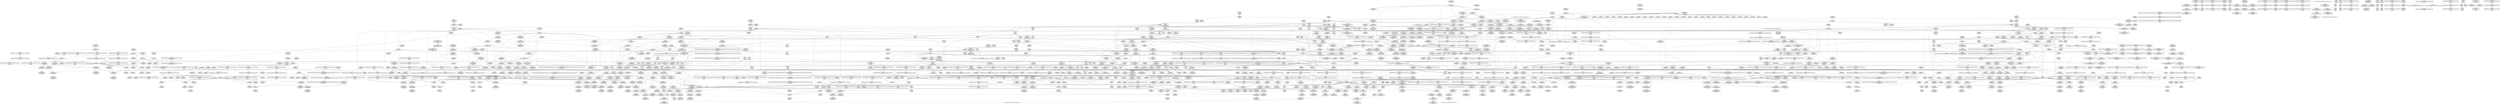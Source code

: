 digraph {
	CE0x40899c0 [shape=record,shape=Mrecord,label="{CE0x40899c0|i64*_getelementptr_inbounds_(_4_x_i64_,_4_x_i64_*___llvm_gcov_ctr134,_i64_0,_i64_0)|*Constant*|*SummSource*}"]
	CE0x3faa590 [shape=record,shape=Mrecord,label="{CE0x3faa590|selinux_task_setioprio:tmp7|security/selinux/hooks.c,3609}"]
	CE0x3fa7bf0 [shape=record,shape=Mrecord,label="{CE0x3fa7bf0|i64*_getelementptr_inbounds_(_6_x_i64_,_6_x_i64_*___llvm_gcov_ctr284,_i64_0,_i64_3)|*Constant*|*SummSource*}"]
	CE0x3fb3a70 [shape=record,shape=Mrecord,label="{CE0x3fb3a70|%struct.common_audit_data*_null|*Constant*|*SummSink*}"]
	CE0x40483f0 [shape=record,shape=Mrecord,label="{CE0x40483f0|rcu_read_unlock:tmp9|include/linux/rcupdate.h,933|*SummSource*}"]
	CE0x3fd0660 [shape=record,shape=Mrecord,label="{CE0x3fd0660|rcu_read_lock:bb}"]
	CE0x4019e00 [shape=record,shape=Mrecord,label="{CE0x4019e00|rcu_read_unlock:tmp21|include/linux/rcupdate.h,935|*SummSource*}"]
	CE0x4054ce0 [shape=record,shape=Mrecord,label="{CE0x4054ce0|rcu_lock_acquire:tmp5|include/linux/rcupdate.h,418|*SummSink*}"]
	CE0x40651c0 [shape=record,shape=Mrecord,label="{CE0x40651c0|i32_934|*Constant*|*SummSource*}"]
	CE0x3f913b0 [shape=record,shape=Mrecord,label="{CE0x3f913b0|current_has_perm:call2|security/selinux/hooks.c,1544}"]
	CE0x40a6470 [shape=record,shape=Mrecord,label="{CE0x40a6470|__rcu_read_unlock:do.end|*SummSink*}"]
	CE0x3fb78e0 [shape=record,shape=Mrecord,label="{CE0x3fb78e0|GLOBAL:current_sid.__warned|Global_var:current_sid.__warned}"]
	CE0x4089850 [shape=record,shape=Mrecord,label="{CE0x4089850|i64*_getelementptr_inbounds_(_4_x_i64_,_4_x_i64_*___llvm_gcov_ctr129,_i64_0,_i64_3)|*Constant*}"]
	CE0x3ff9790 [shape=record,shape=Mrecord,label="{CE0x3ff9790|_call_void_rcu_read_lock()_#10,_!dbg_!27712|security/selinux/hooks.c,207|*SummSink*}"]
	CE0x401d150 [shape=record,shape=Mrecord,label="{CE0x401d150|__rcu_read_lock:tmp5|include/linux/rcupdate.h,239}"]
	CE0x400ff20 [shape=record,shape=Mrecord,label="{CE0x400ff20|cred_sid:security|security/selinux/hooks.c,196|*SummSource*}"]
	CE0x40489b0 [shape=record,shape=Mrecord,label="{CE0x40489b0|rcu_read_unlock:tmp3|*SummSink*}"]
	CE0x403a120 [shape=record,shape=Mrecord,label="{CE0x403a120|__preempt_count_sub:tmp}"]
	CE0x3faea30 [shape=record,shape=Mrecord,label="{CE0x3faea30|selinux_task_setioprio:tmp}"]
	CE0x4035690 [shape=record,shape=Mrecord,label="{CE0x4035690|GLOBAL:rcu_read_lock.__warned|Global_var:rcu_read_lock.__warned}"]
	CE0x3fa9d80 [shape=record,shape=Mrecord,label="{CE0x3fa9d80|selinux_task_setioprio:tmp11|security/selinux/hooks.c,3612|*SummSink*}"]
	CE0x3fcd490 [shape=record,shape=Mrecord,label="{CE0x3fcd490|rcu_read_lock:tmp1|*SummSource*}"]
	CE0x404b9b0 [shape=record,shape=Mrecord,label="{CE0x404b9b0|rcu_read_unlock:tmp14|include/linux/rcupdate.h,933|*SummSink*}"]
	CE0x3fe7510 [shape=record,shape=Mrecord,label="{CE0x3fe7510|current_sid:land.lhs.true2}"]
	CE0x40474a0 [shape=record,shape=Mrecord,label="{CE0x40474a0|cred_sid:tmp6|security/selinux/hooks.c,197}"]
	CE0x3fab910 [shape=record,shape=Mrecord,label="{CE0x3fab910|current_sid:tmp1}"]
	CE0x4043b40 [shape=record,shape=Mrecord,label="{CE0x4043b40|rcu_read_lock:tmp19|include/linux/rcupdate.h,882|*SummSource*}"]
	CE0x3fa38f0 [shape=record,shape=Mrecord,label="{CE0x3fa38f0|i64_4|*Constant*}"]
	CE0x4049e20 [shape=record,shape=Mrecord,label="{CE0x4049e20|rcu_read_unlock:tmp2}"]
	CE0x3fcb240 [shape=record,shape=Mrecord,label="{CE0x3fcb240|COLLAPSED:_GCMRE_current_task_external_global_%struct.task_struct*:_elem_0::|security/selinux/hooks.c,218}"]
	CE0x3fbebe0 [shape=record,shape=Mrecord,label="{CE0x3fbebe0|selinux_task_setioprio:call|security/selinux/hooks.c,3607}"]
	CE0x405dbd0 [shape=record,shape=Mrecord,label="{CE0x405dbd0|_call_void_asm_addl_$1,_%gs:$0_,_*m,ri,*m,_dirflag_,_fpsr_,_flags_(i32*___preempt_count,_i32_%val,_i32*___preempt_count)_#3,_!dbg_!27714,_!srcloc_!27717|./arch/x86/include/asm/preempt.h,72}"]
	CE0x3fbb060 [shape=record,shape=Mrecord,label="{CE0x3fbb060|VOIDTB_TE:_CE_136,144_}"]
	CE0x4013900 [shape=record,shape=Mrecord,label="{CE0x4013900|task_sid:tmp10|security/selinux/hooks.c,208}"]
	CE0x3fd0590 [shape=record,shape=Mrecord,label="{CE0x3fd0590|rcu_read_lock:land.lhs.true|*SummSink*}"]
	CE0x40c4f60 [shape=record,shape=Mrecord,label="{CE0x40c4f60|__preempt_count_add:tmp2}"]
	CE0x4022840 [shape=record,shape=Mrecord,label="{CE0x4022840|__rcu_read_lock:tmp4|include/linux/rcupdate.h,239|*SummSink*}"]
	CE0x3fa88f0 [shape=record,shape=Mrecord,label="{CE0x3fa88f0|i64*_getelementptr_inbounds_(_2_x_i64_,_2_x_i64_*___llvm_gcov_ctr98,_i64_0,_i64_1)|*Constant*|*SummSource*}"]
	CE0x403d830 [shape=record,shape=Mrecord,label="{CE0x403d830|__preempt_count_add:bb|*SummSource*}"]
	CE0x401c8d0 [shape=record,shape=Mrecord,label="{CE0x401c8d0|i64*_getelementptr_inbounds_(_13_x_i64_,_13_x_i64_*___llvm_gcov_ctr126,_i64_0,_i64_9)|*Constant*}"]
	CE0x3fed450 [shape=record,shape=Mrecord,label="{CE0x3fed450|i8*_getelementptr_inbounds_(_45_x_i8_,_45_x_i8_*_.str12,_i32_0,_i32_0)|*Constant*}"]
	CE0x3fc3d60 [shape=record,shape=Mrecord,label="{CE0x3fc3d60|GLOBAL:get_current|*Constant*|*SummSink*}"]
	CE0x404b100 [shape=record,shape=Mrecord,label="{CE0x404b100|rcu_lock_acquire:tmp1}"]
	CE0x3f9a1c0 [shape=record,shape=Mrecord,label="{CE0x3f9a1c0|_ret_i32_%tmp6,_!dbg_!27716|security/selinux/hooks.c,197}"]
	CE0x3fef170 [shape=record,shape=Mrecord,label="{CE0x3fef170|current_sid:land.lhs.true2|*SummSink*}"]
	CE0x3feda20 [shape=record,shape=Mrecord,label="{CE0x3feda20|i64*_getelementptr_inbounds_(_11_x_i64_,_11_x_i64_*___llvm_gcov_ctr125,_i64_0,_i64_9)|*Constant*|*SummSource*}"]
	CE0x40550e0 [shape=record,shape=Mrecord,label="{CE0x40550e0|rcu_read_lock:tmp8|include/linux/rcupdate.h,882|*SummSource*}"]
	CE0x4000b50 [shape=record,shape=Mrecord,label="{CE0x4000b50|task_sid:bb|*SummSink*}"]
	CE0x40d20b0 [shape=record,shape=Mrecord,label="{CE0x40d20b0|_call_void_mcount()_#3|*SummSource*}"]
	CE0x4029cd0 [shape=record,shape=Mrecord,label="{CE0x4029cd0|i64*_getelementptr_inbounds_(_4_x_i64_,_4_x_i64_*___llvm_gcov_ctr129,_i64_0,_i64_0)|*Constant*}"]
	CE0x40d9e00 [shape=record,shape=Mrecord,label="{CE0x40d9e00|i64*_getelementptr_inbounds_(_4_x_i64_,_4_x_i64_*___llvm_gcov_ctr135,_i64_0,_i64_3)|*Constant*|*SummSource*}"]
	CE0x3ffa560 [shape=record,shape=Mrecord,label="{CE0x3ffa560|GLOBAL:__rcu_read_lock|*Constant*|*SummSource*}"]
	CE0x400cca0 [shape=record,shape=Mrecord,label="{CE0x400cca0|task_sid:land.lhs.true|*SummSource*}"]
	CE0x3ffc370 [shape=record,shape=Mrecord,label="{CE0x3ffc370|task_sid:tobool4|security/selinux/hooks.c,208}"]
	CE0x3fb8a30 [shape=record,shape=Mrecord,label="{CE0x3fb8a30|selinux_task_setioprio:tmp5|security/selinux/hooks.c,3608}"]
	CE0x3fff360 [shape=record,shape=Mrecord,label="{CE0x3fff360|_call_void_lockdep_rcu_suspicious(i8*_getelementptr_inbounds_(_25_x_i8_,_25_x_i8_*_.str3,_i32_0,_i32_0),_i32_208,_i8*_getelementptr_inbounds_(_41_x_i8_,_41_x_i8_*_.str44,_i32_0,_i32_0))_#10,_!dbg_!27732|security/selinux/hooks.c,208}"]
	CE0x40c7840 [shape=record,shape=Mrecord,label="{CE0x40c7840|__preempt_count_add:tmp7|./arch/x86/include/asm/preempt.h,73}"]
	CE0x400a8b0 [shape=record,shape=Mrecord,label="{CE0x400a8b0|_call_void_mcount()_#3|*SummSource*}"]
	CE0x4030090 [shape=record,shape=Mrecord,label="{CE0x4030090|rcu_read_lock:do.end|*SummSource*}"]
	CE0x3fb7cf0 [shape=record,shape=Mrecord,label="{CE0x3fb7cf0|GLOBAL:current_sid.__warned|Global_var:current_sid.__warned|*SummSink*}"]
	CE0x4048110 [shape=record,shape=Mrecord,label="{CE0x4048110|rcu_read_unlock:tobool1|include/linux/rcupdate.h,933|*SummSink*}"]
	CE0x3fb19e0 [shape=record,shape=Mrecord,label="{CE0x3fb19e0|rcu_read_lock:call3|include/linux/rcupdate.h,882|*SummSource*}"]
	CE0x3fb3d40 [shape=record,shape=Mrecord,label="{CE0x3fb3d40|_ret_i32_%retval.0,_!dbg_!27728|security/selinux/avc.c,775}"]
	CE0x3fc2450 [shape=record,shape=Mrecord,label="{CE0x3fc2450|i64*_getelementptr_inbounds_(_6_x_i64_,_6_x_i64_*___llvm_gcov_ctr284,_i64_0,_i64_4)|*Constant*|*SummSource*}"]
	CE0x401d440 [shape=record,shape=Mrecord,label="{CE0x401d440|__rcu_read_lock:tmp5|include/linux/rcupdate.h,239|*SummSink*}"]
	CE0x3fb5260 [shape=record,shape=Mrecord,label="{CE0x3fb5260|current_sid:tmp2|*SummSource*}"]
	CE0x40cad60 [shape=record,shape=Mrecord,label="{CE0x40cad60|i64*_getelementptr_inbounds_(_4_x_i64_,_4_x_i64_*___llvm_gcov_ctr134,_i64_0,_i64_3)|*Constant*|*SummSink*}"]
	CE0x3f971c0 [shape=record,shape=Mrecord,label="{CE0x3f971c0|selinux_task_setioprio:if.then|*SummSink*}"]
	CE0x400b140 [shape=record,shape=Mrecord,label="{CE0x400b140|_call_void_rcu_lock_acquire(%struct.lockdep_map*_rcu_lock_map)_#10,_!dbg_!27711|include/linux/rcupdate.h,881|*SummSink*}"]
	CE0x40196b0 [shape=record,shape=Mrecord,label="{CE0x40196b0|rcu_read_unlock:tmp20|include/linux/rcupdate.h,933|*SummSink*}"]
	CE0x3fe3d50 [shape=record,shape=Mrecord,label="{CE0x3fe3d50|_call_void_rcu_read_unlock()_#10,_!dbg_!27748|security/selinux/hooks.c,209|*SummSource*}"]
	CE0x400c960 [shape=record,shape=Mrecord,label="{CE0x400c960|i64_6|*Constant*|*SummSink*}"]
	CE0x3fedb90 [shape=record,shape=Mrecord,label="{CE0x3fedb90|i64*_getelementptr_inbounds_(_11_x_i64_,_11_x_i64_*___llvm_gcov_ctr125,_i64_0,_i64_9)|*Constant*|*SummSink*}"]
	CE0x3fa1460 [shape=record,shape=Mrecord,label="{CE0x3fa1460|current_sid:tmp12|security/selinux/hooks.c,218}"]
	CE0x400e590 [shape=record,shape=Mrecord,label="{CE0x400e590|task_sid:do.body|*SummSource*}"]
	CE0x4044a10 [shape=record,shape=Mrecord,label="{CE0x4044a10|i64*_getelementptr_inbounds_(_11_x_i64_,_11_x_i64_*___llvm_gcov_ctr127,_i64_0,_i64_10)|*Constant*|*SummSource*}"]
	CE0x4015820 [shape=record,shape=Mrecord,label="{CE0x4015820|task_sid:tobool4|security/selinux/hooks.c,208|*SummSource*}"]
	CE0x3fce720 [shape=record,shape=Mrecord,label="{CE0x3fce720|task_sid:tmp6|security/selinux/hooks.c,208|*SummSource*}"]
	CE0x4041ca0 [shape=record,shape=Mrecord,label="{CE0x4041ca0|i64*_getelementptr_inbounds_(_11_x_i64_,_11_x_i64_*___llvm_gcov_ctr127,_i64_0,_i64_9)|*Constant*|*SummSource*}"]
	CE0x3fb5760 [shape=record,shape=Mrecord,label="{CE0x3fb5760|VOIDTB_TE:_CE_0,4_}"]
	CE0x4032740 [shape=record,shape=Mrecord,label="{CE0x4032740|_ret_void,_!dbg_!27717|include/linux/rcupdate.h,419|*SummSink*}"]
	CE0x4086d90 [shape=record,shape=Mrecord,label="{CE0x4086d90|rcu_lock_release:bb}"]
	CE0x3ffb280 [shape=record,shape=Mrecord,label="{CE0x3ffb280|rcu_read_lock:call|include/linux/rcupdate.h,882}"]
	CE0x3fa3cb0 [shape=record,shape=Mrecord,label="{CE0x3fa3cb0|i64_4|*Constant*|*SummSink*}"]
	CE0x3fc87d0 [shape=record,shape=Mrecord,label="{CE0x3fc87d0|current_sid:tmp7|security/selinux/hooks.c,218}"]
	CE0x3fecff0 [shape=record,shape=Mrecord,label="{CE0x3fecff0|current_sid:tmp19|security/selinux/hooks.c,218|*SummSource*}"]
	CE0x4015e00 [shape=record,shape=Mrecord,label="{CE0x4015e00|task_sid:tmp12|security/selinux/hooks.c,208}"]
	CE0x3fb7630 [shape=record,shape=Mrecord,label="{CE0x3fb7630|current_sid:tmp7|security/selinux/hooks.c,218|*SummSource*}"]
	CE0x3fe0fb0 [shape=record,shape=Mrecord,label="{CE0x3fe0fb0|i64*_getelementptr_inbounds_(_13_x_i64_,_13_x_i64_*___llvm_gcov_ctr126,_i64_0,_i64_1)|*Constant*}"]
	CE0x3fb9660 [shape=record,shape=Mrecord,label="{CE0x3fb9660|selinux_task_setioprio:tmp2|security/selinux/hooks.c,3608}"]
	CE0x40dd3b0 [shape=record,shape=Mrecord,label="{CE0x40dd3b0|i64*_getelementptr_inbounds_(_4_x_i64_,_4_x_i64_*___llvm_gcov_ctr135,_i64_0,_i64_2)|*Constant*|*SummSink*}"]
	CE0x402f1d0 [shape=record,shape=Mrecord,label="{CE0x402f1d0|rcu_read_lock:if.then}"]
	CE0x4026d20 [shape=record,shape=Mrecord,label="{CE0x4026d20|%struct.lockdep_map*_null|*Constant*|*SummSource*}"]
	CE0x4036cb0 [shape=record,shape=Mrecord,label="{CE0x4036cb0|rcu_read_lock:land.lhs.true2}"]
	CE0x3fa6c70 [shape=record,shape=Mrecord,label="{CE0x3fa6c70|VOIDTB_TE:_CE_168,176_}"]
	CE0x409b5c0 [shape=record,shape=Mrecord,label="{CE0x409b5c0|i64*_getelementptr_inbounds_(_4_x_i64_,_4_x_i64_*___llvm_gcov_ctr133,_i64_0,_i64_3)|*Constant*|*SummSource*}"]
	CE0x3fece60 [shape=record,shape=Mrecord,label="{CE0x3fece60|rcu_read_lock:do.body|*SummSink*}"]
	CE0x4026ac0 [shape=record,shape=Mrecord,label="{CE0x4026ac0|i32_2|*Constant*|*SummSink*}"]
	CE0x3fc4090 [shape=record,shape=Mrecord,label="{CE0x3fc4090|get_current:entry|*SummSink*}"]
	CE0x3fbca30 [shape=record,shape=Mrecord,label="{CE0x3fbca30|VOIDTB_TE:_CE_88,89_}"]
	CE0x40cbe20 [shape=record,shape=Mrecord,label="{CE0x40cbe20|__preempt_count_add:tmp6|./arch/x86/include/asm/preempt.h,73}"]
	CE0x3f9fe70 [shape=record,shape=Mrecord,label="{CE0x3f9fe70|current_has_perm:call|security/selinux/hooks.c,1542|*SummSink*}"]
	CE0x3fb57d0 [shape=record,shape=Mrecord,label="{CE0x3fb57d0|VOIDTB_TE:_CE_4,8_}"]
	CE0x401ffb0 [shape=record,shape=Mrecord,label="{CE0x401ffb0|__rcu_read_unlock:entry|*SummSource*}"]
	CE0x3f90460 [shape=record,shape=Mrecord,label="{CE0x3f90460|task_sid:task|Function::task_sid&Arg::task::|*SummSink*}"]
	CE0x4021860 [shape=record,shape=Mrecord,label="{CE0x4021860|i64*_getelementptr_inbounds_(_4_x_i64_,_4_x_i64_*___llvm_gcov_ctr130,_i64_0,_i64_3)|*Constant*|*SummSink*}"]
	CE0x40a61f0 [shape=record,shape=Mrecord,label="{CE0x40a61f0|__rcu_read_unlock:do.end}"]
	CE0x3fa3390 [shape=record,shape=Mrecord,label="{CE0x3fa3390|selinux_task_setioprio:tobool|security/selinux/hooks.c,3608|*SummSource*}"]
	CE0x3fba820 [shape=record,shape=Mrecord,label="{CE0x3fba820|current_has_perm:entry}"]
	CE0x405a8f0 [shape=record,shape=Mrecord,label="{CE0x405a8f0|rcu_lock_acquire:__here|*SummSink*}"]
	CE0x3ffa100 [shape=record,shape=Mrecord,label="{CE0x3ffa100|GLOBAL:__llvm_gcov_ctr126|Global_var:__llvm_gcov_ctr126|*SummSource*}"]
	CE0x3f8fc30 [shape=record,shape=Mrecord,label="{CE0x3f8fc30|GLOBAL:task_sid|*Constant*|*SummSource*}"]
	CE0x3fe82a0 [shape=record,shape=Mrecord,label="{CE0x3fe82a0|get_current:tmp4|./arch/x86/include/asm/current.h,14}"]
	CE0x402edb0 [shape=record,shape=Mrecord,label="{CE0x402edb0|i64_4|*Constant*}"]
	CE0x3fe7010 [shape=record,shape=Mrecord,label="{CE0x3fe7010|i64*_getelementptr_inbounds_(_11_x_i64_,_11_x_i64_*___llvm_gcov_ctr125,_i64_0,_i64_0)|*Constant*}"]
	CE0x3f9b1d0 [shape=record,shape=Mrecord,label="{CE0x3f9b1d0|_call_void_mcount()_#3|*SummSink*}"]
	CE0x4000a30 [shape=record,shape=Mrecord,label="{CE0x4000a30|task_sid:bb}"]
	CE0x4020020 [shape=record,shape=Mrecord,label="{CE0x4020020|__rcu_read_unlock:entry|*SummSink*}"]
	CE0x4059ef0 [shape=record,shape=Mrecord,label="{CE0x4059ef0|rcu_lock_acquire:tmp2|*SummSource*}"]
	CE0x3fcb490 [shape=record,shape=Mrecord,label="{CE0x3fcb490|current_sid:cred|security/selinux/hooks.c,218|*SummSink*}"]
	CE0x4000810 [shape=record,shape=Mrecord,label="{CE0x4000810|i64*_getelementptr_inbounds_(_2_x_i64_,_2_x_i64_*___llvm_gcov_ctr131,_i64_0,_i64_1)|*Constant*|*SummSource*}"]
	CE0x400cb60 [shape=record,shape=Mrecord,label="{CE0x400cb60|task_sid:if.end}"]
	CE0x40117a0 [shape=record,shape=Mrecord,label="{CE0x40117a0|GLOBAL:rcu_lock_map|Global_var:rcu_lock_map}"]
	CE0x409abc0 [shape=record,shape=Mrecord,label="{CE0x409abc0|rcu_lock_acquire:__here|*SummSource*}"]
	CE0x403dad0 [shape=record,shape=Mrecord,label="{CE0x403dad0|__preempt_count_sub:tmp5|./arch/x86/include/asm/preempt.h,77|*SummSink*}"]
	CE0x3fcf3a0 [shape=record,shape=Mrecord,label="{CE0x3fcf3a0|cred_sid:tmp1|*SummSink*}"]
	CE0x4018800 [shape=record,shape=Mrecord,label="{CE0x4018800|i64*_getelementptr_inbounds_(_11_x_i64_,_11_x_i64_*___llvm_gcov_ctr132,_i64_0,_i64_9)|*Constant*|*SummSource*}"]
	CE0x4025f70 [shape=record,shape=Mrecord,label="{CE0x4025f70|i64*_getelementptr_inbounds_(_4_x_i64_,_4_x_i64_*___llvm_gcov_ctr133,_i64_0,_i64_2)|*Constant*|*SummSource*}"]
	CE0x40104b0 [shape=record,shape=Mrecord,label="{CE0x40104b0|task_sid:tmp18|security/selinux/hooks.c,208}"]
	CE0x3fc3fa0 [shape=record,shape=Mrecord,label="{CE0x3fc3fa0|get_current:entry|*SummSource*}"]
	CE0x3f90ad0 [shape=record,shape=Mrecord,label="{CE0x3f90ad0|current_sid:tmp18|security/selinux/hooks.c,218|*SummSource*}"]
	CE0x3fe8360 [shape=record,shape=Mrecord,label="{CE0x3fe8360|get_current:tmp4|./arch/x86/include/asm/current.h,14|*SummSource*}"]
	CE0x4031d00 [shape=record,shape=Mrecord,label="{CE0x4031d00|rcu_read_lock:tmp3|*SummSink*}"]
	CE0x3ff9c50 [shape=record,shape=Mrecord,label="{CE0x3ff9c50|cred_sid:tmp|*SummSource*}"]
	CE0x3fec980 [shape=record,shape=Mrecord,label="{CE0x3fec980|rcu_read_lock:tmp16|include/linux/rcupdate.h,882}"]
	CE0x408d630 [shape=record,shape=Mrecord,label="{CE0x408d630|rcu_lock_release:tmp3|*SummSource*}"]
	CE0x3f914c0 [shape=record,shape=Mrecord,label="{CE0x3f914c0|current_has_perm:call2|security/selinux/hooks.c,1544|*SummSource*}"]
	CE0x4030c90 [shape=record,shape=Mrecord,label="{CE0x4030c90|GLOBAL:__llvm_gcov_ctr127|Global_var:__llvm_gcov_ctr127}"]
	CE0x3fded90 [shape=record,shape=Mrecord,label="{CE0x3fded90|current_sid:bb|*SummSink*}"]
	CE0x3fe76b0 [shape=record,shape=Mrecord,label="{CE0x3fe76b0|current_sid:land.lhs.true2|*SummSource*}"]
	CE0x4046cb0 [shape=record,shape=Mrecord,label="{CE0x4046cb0|rcu_read_unlock:bb|*SummSource*}"]
	CE0x4014f10 [shape=record,shape=Mrecord,label="{CE0x4014f10|task_sid:tmp10|security/selinux/hooks.c,208|*SummSink*}"]
	CE0x3fcb7d0 [shape=record,shape=Mrecord,label="{CE0x3fcb7d0|current_sid:tmp21|security/selinux/hooks.c,218}"]
	CE0x4088340 [shape=record,shape=Mrecord,label="{CE0x4088340|_call_void_lock_release(%struct.lockdep_map*_%map,_i32_1,_i64_ptrtoint_(i8*_blockaddress(_rcu_lock_release,_%__here)_to_i64))_#10,_!dbg_!27716|include/linux/rcupdate.h,423}"]
	CE0x3ffc510 [shape=record,shape=Mrecord,label="{CE0x3ffc510|task_sid:land.lhs.true2|*SummSource*}"]
	CE0x3fb4140 [shape=record,shape=Mrecord,label="{CE0x3fb4140|_ret_i32_%retval.0,_!dbg_!27728|security/selinux/avc.c,775|*SummSink*}"]
	CE0x40530e0 [shape=record,shape=Mrecord,label="{CE0x40530e0|rcu_read_unlock:tmp10|include/linux/rcupdate.h,933|*SummSink*}"]
	CE0x4064790 [shape=record,shape=Mrecord,label="{CE0x4064790|_call_void_lockdep_rcu_suspicious(i8*_getelementptr_inbounds_(_25_x_i8_,_25_x_i8_*_.str45,_i32_0,_i32_0),_i32_934,_i8*_getelementptr_inbounds_(_44_x_i8_,_44_x_i8_*_.str47,_i32_0,_i32_0))_#10,_!dbg_!27726|include/linux/rcupdate.h,933|*SummSink*}"]
	CE0x4089070 [shape=record,shape=Mrecord,label="{CE0x4089070|i64_ptrtoint_(i8*_blockaddress(_rcu_lock_release,_%__here)_to_i64)|*Constant*|*SummSource*}"]
	CE0x3fcdef0 [shape=record,shape=Mrecord,label="{CE0x3fcdef0|current_sid:tmp24|security/selinux/hooks.c,220|*SummSource*}"]
	CE0x3fe3210 [shape=record,shape=Mrecord,label="{CE0x3fe3210|task_sid:tmp20|security/selinux/hooks.c,208}"]
	CE0x3fabde0 [shape=record,shape=Mrecord,label="{CE0x3fabde0|VOIDTB_TE:_CE_36,40_}"]
	CE0x402f550 [shape=record,shape=Mrecord,label="{CE0x402f550|rcu_read_unlock:tmp8|include/linux/rcupdate.h,933}"]
	CE0x4056650 [shape=record,shape=Mrecord,label="{CE0x4056650|__rcu_read_lock:tmp3|*SummSink*}"]
	CE0x3f9f650 [shape=record,shape=Mrecord,label="{CE0x3f9f650|selinux_task_setioprio:tmp7|security/selinux/hooks.c,3609|*SummSource*}"]
	CE0x40dd7a0 [shape=record,shape=Mrecord,label="{CE0x40dd7a0|i64*_getelementptr_inbounds_(_4_x_i64_,_4_x_i64_*___llvm_gcov_ctr129,_i64_0,_i64_0)|*Constant*|*SummSink*}"]
	CE0x3fcf2c0 [shape=record,shape=Mrecord,label="{CE0x3fcf2c0|cred_sid:tmp1}"]
	CE0x4055bb0 [shape=record,shape=Mrecord,label="{CE0x4055bb0|i64*_getelementptr_inbounds_(_11_x_i64_,_11_x_i64_*___llvm_gcov_ctr127,_i64_0,_i64_1)|*Constant*|*SummSink*}"]
	CE0x409a360 [shape=record,shape=Mrecord,label="{CE0x409a360|__rcu_read_unlock:tmp7|include/linux/rcupdate.h,245|*SummSink*}"]
	CE0x3fc55a0 [shape=record,shape=Mrecord,label="{CE0x3fc55a0|_ret_void,_!dbg_!27735|include/linux/rcupdate.h,884|*SummSink*}"]
	CE0x3f9a080 [shape=record,shape=Mrecord,label="{CE0x3f9a080|cred_sid:cred|Function::cred_sid&Arg::cred::|*SummSource*}"]
	CE0x3fdeeb0 [shape=record,shape=Mrecord,label="{CE0x3fdeeb0|current_sid:land.lhs.true}"]
	CE0x4088a30 [shape=record,shape=Mrecord,label="{CE0x4088a30|GLOBAL:lock_release|*Constant*}"]
	CE0x4030500 [shape=record,shape=Mrecord,label="{CE0x4030500|0:_i8,_:_GCMR_rcu_read_lock.__warned_internal_global_i8_0,_section_.data.unlikely_,_align_1:_elem_0:default:}"]
	CE0x403c910 [shape=record,shape=Mrecord,label="{CE0x403c910|i64*_getelementptr_inbounds_(_4_x_i64_,_4_x_i64_*___llvm_gcov_ctr135,_i64_0,_i64_2)|*Constant*}"]
	CE0x409a050 [shape=record,shape=Mrecord,label="{CE0x409a050|__preempt_count_add:do.end}"]
	CE0x40371d0 [shape=record,shape=Mrecord,label="{CE0x40371d0|rcu_read_lock:tmp12|include/linux/rcupdate.h,882}"]
	CE0x4046230 [shape=record,shape=Mrecord,label="{CE0x4046230|cred_sid:tmp5|security/selinux/hooks.c,196|*SummSource*}"]
	CE0x400c590 [shape=record,shape=Mrecord,label="{CE0x400c590|i64_6|*Constant*}"]
	CE0x3fb8ec0 [shape=record,shape=Mrecord,label="{CE0x3fb8ec0|selinux_task_setioprio:tmp2|security/selinux/hooks.c,3608|*SummSink*}"]
	CE0x40453b0 [shape=record,shape=Mrecord,label="{CE0x40453b0|rcu_read_lock:tmp22|include/linux/rcupdate.h,884|*SummSink*}"]
	CE0x40dd200 [shape=record,shape=Mrecord,label="{CE0x40dd200|i64*_getelementptr_inbounds_(_4_x_i64_,_4_x_i64_*___llvm_gcov_ctr135,_i64_0,_i64_2)|*Constant*|*SummSource*}"]
	CE0x400af20 [shape=record,shape=Mrecord,label="{CE0x400af20|0:_i8,_:_GCMR_task_sid.__warned_internal_global_i8_0,_section_.data.unlikely_,_align_1:_elem_0:default:}"]
	CE0x3f9b5e0 [shape=record,shape=Mrecord,label="{CE0x3f9b5e0|GLOBAL:current_sid|*Constant*|*SummSink*}"]
	CE0x3fb7250 [shape=record,shape=Mrecord,label="{CE0x3fb7250|selinux_task_setioprio:if.end}"]
	CE0x3fe22d0 [shape=record,shape=Mrecord,label="{CE0x3fe22d0|task_sid:call|security/selinux/hooks.c,208|*SummSink*}"]
	CE0x3fe4e40 [shape=record,shape=Mrecord,label="{CE0x3fe4e40|i64*_getelementptr_inbounds_(_11_x_i64_,_11_x_i64_*___llvm_gcov_ctr125,_i64_0,_i64_8)|*Constant*}"]
	CE0x3fe90e0 [shape=record,shape=Mrecord,label="{CE0x3fe90e0|GLOBAL:__preempt_count_sub|*Constant*|*SummSource*}"]
	CE0x3fa32f0 [shape=record,shape=Mrecord,label="{CE0x3fa32f0|selinux_task_setioprio:tobool|security/selinux/hooks.c,3608|*SummSink*}"]
	CE0x409a0c0 [shape=record,shape=Mrecord,label="{CE0x409a0c0|__rcu_read_unlock:tmp7|include/linux/rcupdate.h,245}"]
	CE0x4022e60 [shape=record,shape=Mrecord,label="{CE0x4022e60|__preempt_count_sub:val|Function::__preempt_count_sub&Arg::val::|*SummSource*}"]
	CE0x3fa6d50 [shape=record,shape=Mrecord,label="{CE0x3fa6d50|selinux_task_setioprio:ioprio|Function::selinux_task_setioprio&Arg::ioprio::}"]
	CE0x400bf50 [shape=record,shape=Mrecord,label="{CE0x400bf50|task_sid:tmp9|security/selinux/hooks.c,208|*SummSink*}"]
	CE0x3fce080 [shape=record,shape=Mrecord,label="{CE0x3fce080|current_sid:tmp24|security/selinux/hooks.c,220|*SummSink*}"]
	CE0x3fc0600 [shape=record,shape=Mrecord,label="{CE0x3fc0600|i64_1|*Constant*}"]
	CE0x3fc0880 [shape=record,shape=Mrecord,label="{CE0x3fc0880|i64*_getelementptr_inbounds_(_2_x_i64_,_2_x_i64_*___llvm_gcov_ctr136,_i64_0,_i64_1)|*Constant*}"]
	CE0x409c2f0 [shape=record,shape=Mrecord,label="{CE0x409c2f0|__rcu_read_unlock:do.body}"]
	CE0x4056cd0 [shape=record,shape=Mrecord,label="{CE0x4056cd0|rcu_read_unlock:tmp16|include/linux/rcupdate.h,933}"]
	CE0x3fc3940 [shape=record,shape=Mrecord,label="{CE0x3fc3940|GLOBAL:get_current|*Constant*}"]
	CE0x401a190 [shape=record,shape=Mrecord,label="{CE0x401a190|i64*_getelementptr_inbounds_(_11_x_i64_,_11_x_i64_*___llvm_gcov_ctr132,_i64_0,_i64_10)|*Constant*|*SummSink*}"]
	CE0x403d130 [shape=record,shape=Mrecord,label="{CE0x403d130|__rcu_read_unlock:tmp1}"]
	CE0x3fe6e30 [shape=record,shape=Mrecord,label="{CE0x3fe6e30|current_sid:do.body|*SummSource*}"]
	CE0x37170a0 [shape=record,shape=Mrecord,label="{CE0x37170a0|2472:_%struct.cred*,_:_CRE:_elem_0:default:}"]
	CE0x40434e0 [shape=record,shape=Mrecord,label="{CE0x40434e0|_call_void_lockdep_rcu_suspicious(i8*_getelementptr_inbounds_(_25_x_i8_,_25_x_i8_*_.str45,_i32_0,_i32_0),_i32_883,_i8*_getelementptr_inbounds_(_42_x_i8_,_42_x_i8_*_.str46,_i32_0,_i32_0))_#10,_!dbg_!27728|include/linux/rcupdate.h,882|*SummSink*}"]
	CE0x4020f30 [shape=record,shape=Mrecord,label="{CE0x4020f30|i64_ptrtoint_(i8*_blockaddress(_rcu_lock_acquire,_%__here)_to_i64)|*Constant*|*SummSource*}"]
	CE0x4065a20 [shape=record,shape=Mrecord,label="{CE0x4065a20|i8*_getelementptr_inbounds_(_44_x_i8_,_44_x_i8_*_.str47,_i32_0,_i32_0)|*Constant*|*SummSink*}"]
	CE0x4051e00 [shape=record,shape=Mrecord,label="{CE0x4051e00|rcu_read_unlock:tmp}"]
	CE0x3fff5c0 [shape=record,shape=Mrecord,label="{CE0x3fff5c0|_call_void_lockdep_rcu_suspicious(i8*_getelementptr_inbounds_(_25_x_i8_,_25_x_i8_*_.str3,_i32_0,_i32_0),_i32_208,_i8*_getelementptr_inbounds_(_41_x_i8_,_41_x_i8_*_.str44,_i32_0,_i32_0))_#10,_!dbg_!27732|security/selinux/hooks.c,208|*SummSource*}"]
	CE0x40caa10 [shape=record,shape=Mrecord,label="{CE0x40caa10|__preempt_count_add:tmp4|./arch/x86/include/asm/preempt.h,72}"]
	CE0x40361e0 [shape=record,shape=Mrecord,label="{CE0x40361e0|rcu_read_lock:tmp9|include/linux/rcupdate.h,882}"]
	CE0x3fec810 [shape=record,shape=Mrecord,label="{CE0x3fec810|rcu_read_lock:tmp15|include/linux/rcupdate.h,882|*SummSink*}"]
	CE0x3fb88b0 [shape=record,shape=Mrecord,label="{CE0x3fb88b0|selinux_task_setioprio:call1|security/selinux/hooks.c,3611}"]
	CE0x3fe8e20 [shape=record,shape=Mrecord,label="{CE0x3fe8e20|current_sid:tmp6|security/selinux/hooks.c,218}"]
	CE0x3fd02e0 [shape=record,shape=Mrecord,label="{CE0x3fd02e0|current_sid:security|security/selinux/hooks.c,218|*SummSource*}"]
	CE0x4012120 [shape=record,shape=Mrecord,label="{CE0x4012120|task_sid:tobool1|security/selinux/hooks.c,208|*SummSource*}"]
	CE0x4042ec0 [shape=record,shape=Mrecord,label="{CE0x4042ec0|_call_void_lockdep_rcu_suspicious(i8*_getelementptr_inbounds_(_25_x_i8_,_25_x_i8_*_.str45,_i32_0,_i32_0),_i32_883,_i8*_getelementptr_inbounds_(_42_x_i8_,_42_x_i8_*_.str46,_i32_0,_i32_0))_#10,_!dbg_!27728|include/linux/rcupdate.h,882}"]
	CE0x3f8f970 [shape=record,shape=Mrecord,label="{CE0x3f8f970|current_has_perm:call1|security/selinux/hooks.c,1543}"]
	CE0x4064320 [shape=record,shape=Mrecord,label="{CE0x4064320|_call_void_lockdep_rcu_suspicious(i8*_getelementptr_inbounds_(_25_x_i8_,_25_x_i8_*_.str45,_i32_0,_i32_0),_i32_934,_i8*_getelementptr_inbounds_(_44_x_i8_,_44_x_i8_*_.str47,_i32_0,_i32_0))_#10,_!dbg_!27726|include/linux/rcupdate.h,933}"]
	CE0x3fe0ec0 [shape=record,shape=Mrecord,label="{CE0x3fe0ec0|current_sid:do.end}"]
	CE0x3fed580 [shape=record,shape=Mrecord,label="{CE0x3fed580|i8*_getelementptr_inbounds_(_45_x_i8_,_45_x_i8_*_.str12,_i32_0,_i32_0)|*Constant*|*SummSink*}"]
	CE0x4025c00 [shape=record,shape=Mrecord,label="{CE0x4025c00|__rcu_read_unlock:bb|*SummSource*}"]
	CE0x4086b90 [shape=record,shape=Mrecord,label="{CE0x4086b90|i64*_getelementptr_inbounds_(_4_x_i64_,_4_x_i64_*___llvm_gcov_ctr133,_i64_0,_i64_2)|*Constant*}"]
	CE0x400fe00 [shape=record,shape=Mrecord,label="{CE0x400fe00|cred_sid:security|security/selinux/hooks.c,196|*SummSink*}"]
	CE0x4044ec0 [shape=record,shape=Mrecord,label="{CE0x4044ec0|rcu_read_lock:tmp22|include/linux/rcupdate.h,884|*SummSource*}"]
	CE0x408cff0 [shape=record,shape=Mrecord,label="{CE0x408cff0|i64*_getelementptr_inbounds_(_4_x_i64_,_4_x_i64_*___llvm_gcov_ctr130,_i64_0,_i64_0)|*Constant*|*SummSink*}"]
	CE0x402a810 [shape=record,shape=Mrecord,label="{CE0x402a810|i64*_getelementptr_inbounds_(_4_x_i64_,_4_x_i64_*___llvm_gcov_ctr129,_i64_0,_i64_3)|*Constant*|*SummSink*}"]
	CE0x3fa6f00 [shape=record,shape=Mrecord,label="{CE0x3fa6f00|selinux_task_setioprio:ioprio|Function::selinux_task_setioprio&Arg::ioprio::|*SummSource*}"]
	CE0x402e4c0 [shape=record,shape=Mrecord,label="{CE0x402e4c0|_call_void_mcount()_#3|*SummSink*}"]
	CE0x3ffb9d0 [shape=record,shape=Mrecord,label="{CE0x3ffb9d0|task_sid:tmp16|security/selinux/hooks.c,208}"]
	CE0x4034ca0 [shape=record,shape=Mrecord,label="{CE0x4034ca0|__rcu_read_lock:tmp6|include/linux/rcupdate.h,240|*SummSource*}"]
	CE0x3f90170 [shape=record,shape=Mrecord,label="{CE0x3f90170|task_sid:task|Function::task_sid&Arg::task::}"]
	CE0x4057980 [shape=record,shape=Mrecord,label="{CE0x4057980|rcu_lock_release:tmp}"]
	CE0x40c7bc0 [shape=record,shape=Mrecord,label="{CE0x40c7bc0|__preempt_count_add:tmp7|./arch/x86/include/asm/preempt.h,73|*SummSink*}"]
	CE0x4008f10 [shape=record,shape=Mrecord,label="{CE0x4008f10|GLOBAL:task_sid.__warned|Global_var:task_sid.__warned|*SummSource*}"]
	CE0x402afd0 [shape=record,shape=Mrecord,label="{CE0x402afd0|__rcu_read_unlock:tmp3|*SummSource*}"]
	CE0x405de00 [shape=record,shape=Mrecord,label="{CE0x405de00|_call_void_asm_addl_$1,_%gs:$0_,_*m,ri,*m,_dirflag_,_fpsr_,_flags_(i32*___preempt_count,_i32_%val,_i32*___preempt_count)_#3,_!dbg_!27714,_!srcloc_!27717|./arch/x86/include/asm/preempt.h,72|*SummSink*}"]
	CE0x4064f70 [shape=record,shape=Mrecord,label="{CE0x4064f70|i32_934|*Constant*}"]
	CE0x4042920 [shape=record,shape=Mrecord,label="{CE0x4042920|rcu_read_lock:tmp18|include/linux/rcupdate.h,882|*SummSource*}"]
	CE0x4014370 [shape=record,shape=Mrecord,label="{CE0x4014370|task_sid:tmp|*SummSink*}"]
	CE0x3fba670 [shape=record,shape=Mrecord,label="{CE0x3fba670|GLOBAL:current_has_perm|*Constant*|*SummSource*}"]
	CE0x4025750 [shape=record,shape=Mrecord,label="{CE0x4025750|__preempt_count_add:tmp1|*SummSource*}"]
	CE0x4036350 [shape=record,shape=Mrecord,label="{CE0x4036350|rcu_read_lock:tmp10|include/linux/rcupdate.h,882}"]
	CE0x40a0ba0 [shape=record,shape=Mrecord,label="{CE0x40a0ba0|i32_2|*Constant*}"]
	CE0x404a8c0 [shape=record,shape=Mrecord,label="{CE0x404a8c0|rcu_lock_acquire:tmp4|include/linux/rcupdate.h,418|*SummSink*}"]
	CE0x53df720 [shape=record,shape=Mrecord,label="{CE0x53df720|i64_0|*Constant*|*SummSink*}"]
	CE0x402eaa0 [shape=record,shape=Mrecord,label="{CE0x402eaa0|rcu_read_lock:tmp8|include/linux/rcupdate.h,882|*SummSink*}"]
	CE0x3fa6a10 [shape=record,shape=Mrecord,label="{CE0x3fa6a10|i32_512|*Constant*}"]
	"CONST[source:0(mediator),value:0(static)][purpose:{operation}]"
	CE0x3fc3810 [shape=record,shape=Mrecord,label="{CE0x3fc3810|current_sid:call4|security/selinux/hooks.c,218|*SummSink*}"]
	CE0x3fe15a0 [shape=record,shape=Mrecord,label="{CE0x3fe15a0|i64_2|*Constant*}"]
	CE0x404a250 [shape=record,shape=Mrecord,label="{CE0x404a250|i64*_getelementptr_inbounds_(_4_x_i64_,_4_x_i64_*___llvm_gcov_ctr133,_i64_0,_i64_1)|*Constant*|*SummSource*}"]
	CE0x4032fb0 [shape=record,shape=Mrecord,label="{CE0x4032fb0|rcu_read_lock:tmp2}"]
	CE0x3fdf090 [shape=record,shape=Mrecord,label="{CE0x3fdf090|current_sid:land.lhs.true|*SummSink*}"]
	CE0x40174b0 [shape=record,shape=Mrecord,label="{CE0x40174b0|i64*_getelementptr_inbounds_(_2_x_i64_,_2_x_i64_*___llvm_gcov_ctr131,_i64_0,_i64_0)|*Constant*|*SummSink*}"]
	CE0x40328c0 [shape=record,shape=Mrecord,label="{CE0x40328c0|rcu_read_lock:call|include/linux/rcupdate.h,882|*SummSource*}"]
	CE0x3fe8a40 [shape=record,shape=Mrecord,label="{CE0x3fe8a40|GLOBAL:__llvm_gcov_ctr125|Global_var:__llvm_gcov_ctr125}"]
	CE0x3fbf0b0 [shape=record,shape=Mrecord,label="{CE0x3fbf0b0|VOIDTB_TE:_CE_104,112_}"]
	CE0x3f9b6c0 [shape=record,shape=Mrecord,label="{CE0x3f9b6c0|current_sid:entry}"]
	CE0x409bc80 [shape=record,shape=Mrecord,label="{CE0x409bc80|rcu_lock_release:tmp7}"]
	CE0x40c6630 [shape=record,shape=Mrecord,label="{CE0x40c6630|__preempt_count_sub:tmp1|*SummSink*}"]
	CE0x400b7e0 [shape=record,shape=Mrecord,label="{CE0x400b7e0|task_sid:tmp3}"]
	CE0x400d780 [shape=record,shape=Mrecord,label="{CE0x400d780|task_sid:tmp8|security/selinux/hooks.c,208|*SummSink*}"]
	CE0x3f8fca0 [shape=record,shape=Mrecord,label="{CE0x3f8fca0|GLOBAL:task_sid|*Constant*|*SummSink*}"]
	CE0x40128c0 [shape=record,shape=Mrecord,label="{CE0x40128c0|task_sid:tmp1|*SummSink*}"]
	CE0x3fc0440 [shape=record,shape=Mrecord,label="{CE0x3fc0440|task_sid:call3|security/selinux/hooks.c,208}"]
	CE0x409c440 [shape=record,shape=Mrecord,label="{CE0x409c440|__rcu_read_unlock:do.body|*SummSink*}"]
	CE0x3fb6270 [shape=record,shape=Mrecord,label="{CE0x3fb6270|current_has_perm:perms|Function::current_has_perm&Arg::perms::|*SummSink*}"]
	CE0x40ddb80 [shape=record,shape=Mrecord,label="{CE0x40ddb80|__preempt_count_add:do.body|*SummSource*}"]
	CE0x3fcff10 [shape=record,shape=Mrecord,label="{CE0x3fcff10|i32_22|*Constant*|*SummSink*}"]
	CE0x5d99970 [shape=record,shape=Mrecord,label="{CE0x5d99970|VOIDTB_TE:_CE_16,20_}"]
	CE0x3ffa5d0 [shape=record,shape=Mrecord,label="{CE0x3ffa5d0|GLOBAL:__rcu_read_lock|*Constant*|*SummSink*}"]
	CE0x4044d20 [shape=record,shape=Mrecord,label="{CE0x4044d20|rcu_read_lock:tmp22|include/linux/rcupdate.h,884}"]
	CE0x3fb0c30 [shape=record,shape=Mrecord,label="{CE0x3fb0c30|task_sid:tmp27|security/selinux/hooks.c,208}"]
	CE0x405d210 [shape=record,shape=Mrecord,label="{CE0x405d210|rcu_read_unlock:tmp7|include/linux/rcupdate.h,933|*SummSink*}"]
	CE0x404f4f0 [shape=record,shape=Mrecord,label="{CE0x404f4f0|i64*_getelementptr_inbounds_(_4_x_i64_,_4_x_i64_*___llvm_gcov_ctr134,_i64_0,_i64_1)|*Constant*|*SummSink*}"]
	CE0x4010900 [shape=record,shape=Mrecord,label="{CE0x4010900|task_sid:tmp19|security/selinux/hooks.c,208}"]
	CE0x3fab770 [shape=record,shape=Mrecord,label="{CE0x3fab770|current_has_perm:tmp}"]
	CE0x4043f30 [shape=record,shape=Mrecord,label="{CE0x4043f30|rcu_read_lock:tmp20|include/linux/rcupdate.h,882|*SummSource*}"]
	CE0x3fcf330 [shape=record,shape=Mrecord,label="{CE0x3fcf330|cred_sid:tmp1|*SummSource*}"]
	CE0x4050810 [shape=record,shape=Mrecord,label="{CE0x4050810|GLOBAL:__preempt_count_add|*Constant*}"]
	CE0x53df9b0 [shape=record,shape=Mrecord,label="{CE0x53df9b0|selinux_task_setioprio:tmp3|security/selinux/hooks.c,3608}"]
	CE0x3fb2560 [shape=record,shape=Mrecord,label="{CE0x3fb2560|rcu_read_lock:tmp13|include/linux/rcupdate.h,882|*SummSink*}"]
	CE0x405d4b0 [shape=record,shape=Mrecord,label="{CE0x405d4b0|rcu_lock_acquire:bb}"]
	CE0x402ae00 [shape=record,shape=Mrecord,label="{CE0x402ae00|__rcu_read_unlock:tmp2|*SummSink*}"]
	CE0x3fc24c0 [shape=record,shape=Mrecord,label="{CE0x3fc24c0|i64*_getelementptr_inbounds_(_6_x_i64_,_6_x_i64_*___llvm_gcov_ctr284,_i64_0,_i64_4)|*Constant*}"]
	CE0x3fe6130 [shape=record,shape=Mrecord,label="{CE0x3fe6130|0:_i8,_:_GCMR_current_sid.__warned_internal_global_i8_0,_section_.data.unlikely_,_align_1:_elem_0:default:}"]
	CE0x3fa0e60 [shape=record,shape=Mrecord,label="{CE0x3fa0e60|current_has_perm:tmp3|*SummSink*}"]
	CE0x400d810 [shape=record,shape=Mrecord,label="{CE0x400d810|task_sid:tmp9|security/selinux/hooks.c,208}"]
	CE0x3fbd6c0 [shape=record,shape=Mrecord,label="{CE0x3fbd6c0|current_has_perm:call|security/selinux/hooks.c,1542}"]
	CE0x3fffd40 [shape=record,shape=Mrecord,label="{CE0x3fffd40|_call_void_lockdep_rcu_suspicious(i8*_getelementptr_inbounds_(_25_x_i8_,_25_x_i8_*_.str3,_i32_0,_i32_0),_i32_208,_i8*_getelementptr_inbounds_(_41_x_i8_,_41_x_i8_*_.str44,_i32_0,_i32_0))_#10,_!dbg_!27732|security/selinux/hooks.c,208|*SummSink*}"]
	CE0x3fc70a0 [shape=record,shape=Mrecord,label="{CE0x3fc70a0|i1_true|*Constant*}"]
	CE0x401f790 [shape=record,shape=Mrecord,label="{CE0x401f790|_call_void___rcu_read_unlock()_#10,_!dbg_!27734|include/linux/rcupdate.h,937|*SummSource*}"]
	CE0x409a610 [shape=record,shape=Mrecord,label="{CE0x409a610|COLLAPSED:_GCMRE___llvm_gcov_ctr134_internal_global_4_x_i64_zeroinitializer:_elem_0:default:}"]
	CE0x3fa2390 [shape=record,shape=Mrecord,label="{CE0x3fa2390|task_sid:tmp4|*LoadInst*|security/selinux/hooks.c,208}"]
	CE0x40a7030 [shape=record,shape=Mrecord,label="{CE0x40a7030|_call_void_asm_addl_$1,_%gs:$0_,_*m,ri,*m,_dirflag_,_fpsr_,_flags_(i32*___preempt_count,_i32_%sub,_i32*___preempt_count)_#3,_!dbg_!27717,_!srcloc_!27718|./arch/x86/include/asm/preempt.h,77}"]
	CE0x3fed2f0 [shape=record,shape=Mrecord,label="{CE0x3fed2f0|i32_218|*Constant*|*SummSink*}"]
	CE0x3fb65e0 [shape=record,shape=Mrecord,label="{CE0x3fb65e0|_ret_i32_%call2,_!dbg_!27718|security/selinux/hooks.c,1544|*SummSink*}"]
	CE0x40308b0 [shape=record,shape=Mrecord,label="{CE0x40308b0|rcu_read_lock:if.end}"]
	CE0x4009bc0 [shape=record,shape=Mrecord,label="{CE0x4009bc0|_call_void_mcount()_#3}"]
	CE0x4033090 [shape=record,shape=Mrecord,label="{CE0x4033090|rcu_read_lock:tmp2|*SummSink*}"]
	CE0x3fb58b0 [shape=record,shape=Mrecord,label="{CE0x3fb58b0|selinux_task_setioprio:if.end|*SummSink*}"]
	CE0x3fe6460 [shape=record,shape=Mrecord,label="{CE0x3fe6460|current_sid:tobool1|security/selinux/hooks.c,218}"]
	CE0x3faad70 [shape=record,shape=Mrecord,label="{CE0x3faad70|selinux_task_setioprio:tmp8|security/selinux/hooks.c,3611|*SummSink*}"]
	CE0x404c2c0 [shape=record,shape=Mrecord,label="{CE0x404c2c0|rcu_read_unlock:call|include/linux/rcupdate.h,933|*SummSource*}"]
	CE0x3fb2980 [shape=record,shape=Mrecord,label="{CE0x3fb2980|current_sid:tmp17|security/selinux/hooks.c,218|*SummSource*}"]
	CE0x3fc0670 [shape=record,shape=Mrecord,label="{CE0x3fc0670|current_has_perm:tmp1}"]
	CE0x3fc2c60 [shape=record,shape=Mrecord,label="{CE0x3fc2c60|i64*_getelementptr_inbounds_(_11_x_i64_,_11_x_i64_*___llvm_gcov_ctr125,_i64_0,_i64_10)|*Constant*|*SummSink*}"]
	CE0x3fad5d0 [shape=record,shape=Mrecord,label="{CE0x3fad5d0|avc_has_perm:tclass|Function::avc_has_perm&Arg::tclass::}"]
	CE0x4000130 [shape=record,shape=Mrecord,label="{CE0x4000130|i8*_getelementptr_inbounds_(_41_x_i8_,_41_x_i8_*_.str44,_i32_0,_i32_0)|*Constant*}"]
	CE0x4020ac0 [shape=record,shape=Mrecord,label="{CE0x4020ac0|__rcu_read_lock:do.end}"]
	CE0x40316e0 [shape=record,shape=Mrecord,label="{CE0x40316e0|GLOBAL:__llvm_gcov_ctr132|Global_var:__llvm_gcov_ctr132|*SummSource*}"]
	CE0x403ddf0 [shape=record,shape=Mrecord,label="{CE0x403ddf0|__preempt_count_sub:sub|./arch/x86/include/asm/preempt.h,77}"]
	CE0x3fa9580 [shape=record,shape=Mrecord,label="{CE0x3fa9580|selinux_task_setioprio:tmp10|security/selinux/hooks.c,3612}"]
	CE0x403a700 [shape=record,shape=Mrecord,label="{CE0x403a700|GLOBAL:__preempt_count|Global_var:__preempt_count}"]
	CE0x404dd60 [shape=record,shape=Mrecord,label="{CE0x404dd60|rcu_lock_release:tmp1|*SummSource*}"]
	CE0x3fc86a0 [shape=record,shape=Mrecord,label="{CE0x3fc86a0|current_sid:tmp6|security/selinux/hooks.c,218|*SummSink*}"]
	CE0x4037060 [shape=record,shape=Mrecord,label="{CE0x4037060|rcu_read_lock:tmp11|include/linux/rcupdate.h,882|*SummSink*}"]
	CE0x3ffcd30 [shape=record,shape=Mrecord,label="{CE0x3ffcd30|get_current:tmp2|*SummSink*}"]
	CE0x404be60 [shape=record,shape=Mrecord,label="{CE0x404be60|__preempt_count_sub:do.body|*SummSink*}"]
	CE0x40127e0 [shape=record,shape=Mrecord,label="{CE0x40127e0|task_sid:tmp1}"]
	CE0x3fc5c70 [shape=record,shape=Mrecord,label="{CE0x3fc5c70|current_sid:tmp14|security/selinux/hooks.c,218}"]
	CE0x40a0330 [shape=record,shape=Mrecord,label="{CE0x40a0330|GLOBAL:__preempt_count|Global_var:__preempt_count|*SummSource*}"]
	CE0x403a190 [shape=record,shape=Mrecord,label="{CE0x403a190|COLLAPSED:_GCMRE___llvm_gcov_ctr135_internal_global_4_x_i64_zeroinitializer:_elem_0:default:}"]
	CE0x4008660 [shape=record,shape=Mrecord,label="{CE0x4008660|GLOBAL:cred_sid|*Constant*|*SummSource*}"]
	CE0x3fad640 [shape=record,shape=Mrecord,label="{CE0x3fad640|avc_has_perm:tclass|Function::avc_has_perm&Arg::tclass::|*SummSource*}"]
	CE0x3fe3cc0 [shape=record,shape=Mrecord,label="{CE0x3fe3cc0|_call_void_rcu_read_unlock()_#10,_!dbg_!27748|security/selinux/hooks.c,209}"]
	CE0x4058510 [shape=record,shape=Mrecord,label="{CE0x4058510|rcu_read_unlock:tmp11|include/linux/rcupdate.h,933|*SummSink*}"]
	CE0x40217f0 [shape=record,shape=Mrecord,label="{CE0x40217f0|rcu_lock_acquire:tmp6}"]
	CE0x3fc0010 [shape=record,shape=Mrecord,label="{CE0x3fc0010|selinux_task_setioprio:call|security/selinux/hooks.c,3607|*SummSink*}"]
	CE0x3fff070 [shape=record,shape=Mrecord,label="{CE0x3fff070|get_current:tmp4|./arch/x86/include/asm/current.h,14|*SummSink*}"]
	CE0x4039ad0 [shape=record,shape=Mrecord,label="{CE0x4039ad0|i64*_getelementptr_inbounds_(_4_x_i64_,_4_x_i64_*___llvm_gcov_ctr135,_i64_0,_i64_0)|*Constant*|*SummSource*}"]
	CE0x3fe64d0 [shape=record,shape=Mrecord,label="{CE0x3fe64d0|GLOBAL:rcu_lock_acquire|*Constant*}"]
	CE0x4050a40 [shape=record,shape=Mrecord,label="{CE0x4050a40|rcu_read_unlock:if.then|*SummSource*}"]
	CE0x3fbc9c0 [shape=record,shape=Mrecord,label="{CE0x3fbc9c0|VOIDTB_TE:_CE_96,104_}"]
	CE0x3fd1170 [shape=record,shape=Mrecord,label="{CE0x3fd1170|VOIDTB_TE:_CE_44,48_}"]
	CE0x3fbb9e0 [shape=record,shape=Mrecord,label="{CE0x3fbb9e0|selinux_task_setioprio:tmp4|security/selinux/hooks.c,3608|*SummSource*}"]
	CE0x3fc2050 [shape=record,shape=Mrecord,label="{CE0x3fc2050|GLOBAL:__llvm_gcov_ctr284|Global_var:__llvm_gcov_ctr284|*SummSource*}"]
	CE0x3ffa8f0 [shape=record,shape=Mrecord,label="{CE0x3ffa8f0|i8*_getelementptr_inbounds_(_41_x_i8_,_41_x_i8_*_.str44,_i32_0,_i32_0)|*Constant*|*SummSource*}"]
	CE0x4009e60 [shape=record,shape=Mrecord,label="{CE0x4009e60|task_sid:tobool|security/selinux/hooks.c,208|*SummSink*}"]
	CE0x4031c60 [shape=record,shape=Mrecord,label="{CE0x4031c60|rcu_read_lock:tmp3|*SummSource*}"]
	CE0x3faa1b0 [shape=record,shape=Mrecord,label="{CE0x3faa1b0|selinux_task_setioprio:tmp6|security/selinux/hooks.c,3609|*SummSink*}"]
	CE0x3fbb200 [shape=record,shape=Mrecord,label="{CE0x3fbb200|VOIDTB_TE:_CE_152,160_}"]
	CE0x409cf60 [shape=record,shape=Mrecord,label="{CE0x409cf60|i64*_getelementptr_inbounds_(_4_x_i64_,_4_x_i64_*___llvm_gcov_ctr130,_i64_0,_i64_3)|*Constant*}"]
	CE0x409d210 [shape=record,shape=Mrecord,label="{CE0x409d210|__rcu_read_lock:do.body|*SummSink*}"]
	CE0x3f9a7e0 [shape=record,shape=Mrecord,label="{CE0x3f9a7e0|GLOBAL:rcu_read_unlock|*Constant*}"]
	CE0x400cde0 [shape=record,shape=Mrecord,label="{CE0x400cde0|task_sid:do.body5}"]
	CE0x405ab60 [shape=record,shape=Mrecord,label="{CE0x405ab60|rcu_read_unlock:if.end}"]
	CE0x403ce10 [shape=record,shape=Mrecord,label="{CE0x403ce10|__preempt_count_sub:tmp4|./arch/x86/include/asm/preempt.h,77|*SummSource*}"]
	CE0x3fcfd90 [shape=record,shape=Mrecord,label="{CE0x3fcfd90|i32_22|*Constant*|*SummSource*}"]
	CE0x3fe6b70 [shape=record,shape=Mrecord,label="{CE0x3fe6b70|task_sid:tmp6|security/selinux/hooks.c,208}"]
	CE0x40ca2e0 [shape=record,shape=Mrecord,label="{CE0x40ca2e0|__preempt_count_sub:tmp|*SummSink*}"]
	CE0x3fb0f20 [shape=record,shape=Mrecord,label="{CE0x3fb0f20|i64*_getelementptr_inbounds_(_13_x_i64_,_13_x_i64_*___llvm_gcov_ctr126,_i64_0,_i64_12)|*Constant*|*SummSource*}"]
	CE0x3fccbc0 [shape=record,shape=Mrecord,label="{CE0x3fccbc0|current_sid:sid|security/selinux/hooks.c,220}"]
	CE0x4049620 [shape=record,shape=Mrecord,label="{CE0x4049620|rcu_read_unlock:tmp13|include/linux/rcupdate.h,933|*SummSink*}"]
	CE0x400e730 [shape=record,shape=Mrecord,label="{CE0x400e730|task_sid:land.lhs.true2}"]
	CE0x40519f0 [shape=record,shape=Mrecord,label="{CE0x40519f0|i64*_getelementptr_inbounds_(_4_x_i64_,_4_x_i64_*___llvm_gcov_ctr130,_i64_0,_i64_1)|*Constant*}"]
	CE0x40130e0 [shape=record,shape=Mrecord,label="{CE0x40130e0|rcu_read_lock:tmp1}"]
	CE0x40271f0 [shape=record,shape=Mrecord,label="{CE0x40271f0|i64_ptrtoint_(i8*_blockaddress(_rcu_lock_acquire,_%__here)_to_i64)|*Constant*}"]
	CE0x3fff1b0 [shape=record,shape=Mrecord,label="{CE0x3fff1b0|task_sid:tmp18|security/selinux/hooks.c,208|*SummSink*}"]
	CE0x4045d70 [shape=record,shape=Mrecord,label="{CE0x4045d70|_call_void_asm_sideeffect_,_memory_,_dirflag_,_fpsr_,_flags_()_#3,_!dbg_!27711,_!srcloc_!27714|include/linux/rcupdate.h,244|*SummSource*}"]
	CE0x400d1f0 [shape=record,shape=Mrecord,label="{CE0x400d1f0|cred_sid:tmp2|*SummSource*}"]
	CE0x3fdf510 [shape=record,shape=Mrecord,label="{CE0x3fdf510|task_sid:tobool4|security/selinux/hooks.c,208|*SummSink*}"]
	CE0x401b9c0 [shape=record,shape=Mrecord,label="{CE0x401b9c0|task_sid:tmp24|security/selinux/hooks.c,208|*SummSource*}"]
	CE0x4008b30 [shape=record,shape=Mrecord,label="{CE0x4008b30|cred_sid:entry}"]
	CE0x401e140 [shape=record,shape=Mrecord,label="{CE0x401e140|_call_void_rcu_lock_release(%struct.lockdep_map*_rcu_lock_map)_#10,_!dbg_!27733|include/linux/rcupdate.h,935|*SummSource*}"]
	CE0x40334d0 [shape=record,shape=Mrecord,label="{CE0x40334d0|_call_void_mcount()_#3|*SummSink*}"]
	CE0x3fa3180 [shape=record,shape=Mrecord,label="{CE0x3fa3180|selinux_task_setioprio:tobool|security/selinux/hooks.c,3608}"]
	CE0x405c2a0 [shape=record,shape=Mrecord,label="{CE0x405c2a0|rcu_read_unlock:do.body}"]
	CE0x3fffab0 [shape=record,shape=Mrecord,label="{CE0x3fffab0|rcu_read_lock:tobool|include/linux/rcupdate.h,882}"]
	CE0x3feb910 [shape=record,shape=Mrecord,label="{CE0x3feb910|rcu_read_unlock:tmp17|include/linux/rcupdate.h,933|*SummSink*}"]
	CE0x40320b0 [shape=record,shape=Mrecord,label="{CE0x40320b0|rcu_read_unlock:land.lhs.true|*SummSource*}"]
	CE0x409b750 [shape=record,shape=Mrecord,label="{CE0x409b750|i64*_getelementptr_inbounds_(_4_x_i64_,_4_x_i64_*___llvm_gcov_ctr133,_i64_0,_i64_3)|*Constant*|*SummSink*}"]
	CE0x3fdeb60 [shape=record,shape=Mrecord,label="{CE0x3fdeb60|i64*_getelementptr_inbounds_(_4_x_i64_,_4_x_i64_*___llvm_gcov_ctr128,_i64_0,_i64_0)|*Constant*|*SummSink*}"]
	CE0x40506a0 [shape=record,shape=Mrecord,label="{CE0x40506a0|_call_void___preempt_count_add(i32_1)_#10,_!dbg_!27711|include/linux/rcupdate.h,239|*SummSink*}"]
	CE0x40359a0 [shape=record,shape=Mrecord,label="{CE0x40359a0|rcu_read_unlock:tmp5|include/linux/rcupdate.h,933|*SummSink*}"]
	CE0x40368f0 [shape=record,shape=Mrecord,label="{CE0x40368f0|_call_void___preempt_count_add(i32_1)_#10,_!dbg_!27711|include/linux/rcupdate.h,239|*SummSource*}"]
	CE0x3f8fdd0 [shape=record,shape=Mrecord,label="{CE0x3f8fdd0|task_sid:entry}"]
	CE0x40497a0 [shape=record,shape=Mrecord,label="{CE0x40497a0|_call_void_asm_sideeffect_,_memory_,_dirflag_,_fpsr_,_flags_()_#3,_!dbg_!27714,_!srcloc_!27715|include/linux/rcupdate.h,239|*SummSource*}"]
	CE0x3fceb30 [shape=record,shape=Mrecord,label="{CE0x3fceb30|__rcu_read_lock:entry|*SummSink*}"]
	CE0x3ffd400 [shape=record,shape=Mrecord,label="{CE0x3ffd400|_ret_void,_!dbg_!27717|include/linux/rcupdate.h,240|*SummSource*}"]
	CE0x3fe1610 [shape=record,shape=Mrecord,label="{CE0x3fe1610|current_sid:tmp4|security/selinux/hooks.c,218}"]
	CE0x405a630 [shape=record,shape=Mrecord,label="{CE0x405a630|rcu_lock_acquire:__here}"]
	CE0x3ffb3b0 [shape=record,shape=Mrecord,label="{CE0x3ffb3b0|rcu_read_unlock:tmp4|include/linux/rcupdate.h,933|*SummSource*}"]
	CE0x3fb1020 [shape=record,shape=Mrecord,label="{CE0x3fb1020|i64*_getelementptr_inbounds_(_13_x_i64_,_13_x_i64_*___llvm_gcov_ctr126,_i64_0,_i64_12)|*Constant*|*SummSink*}"]
	CE0x3fc6b80 [shape=record,shape=Mrecord,label="{CE0x3fc6b80|get_current:tmp}"]
	CE0x404b000 [shape=record,shape=Mrecord,label="{CE0x404b000|rcu_lock_acquire:tmp|*SummSink*}"]
	CE0x40209c0 [shape=record,shape=Mrecord,label="{CE0x40209c0|_ret_void,_!dbg_!27717|include/linux/rcupdate.h,245|*SummSink*}"]
	CE0x40a53b0 [shape=record,shape=Mrecord,label="{CE0x40a53b0|__rcu_read_unlock:do.body|*SummSource*}"]
	CE0x4046ab0 [shape=record,shape=Mrecord,label="{CE0x4046ab0|4:_i32,_:_CRE_4,8_|*MultipleSource*|security/selinux/hooks.c,196|*LoadInst*|security/selinux/hooks.c,196|security/selinux/hooks.c,197}"]
	CE0x4023240 [shape=record,shape=Mrecord,label="{CE0x4023240|_ret_void,_!dbg_!27720|./arch/x86/include/asm/preempt.h,78|*SummSink*}"]
	CE0x3fae5f0 [shape=record,shape=Mrecord,label="{CE0x3fae5f0|current_sid:tmp9|security/selinux/hooks.c,218|*SummSource*}"]
	CE0x4054030 [shape=record,shape=Mrecord,label="{CE0x4054030|rcu_read_lock:tmp8|include/linux/rcupdate.h,882}"]
	CE0x3f9e870 [shape=record,shape=Mrecord,label="{CE0x3f9e870|current_has_perm:bb}"]
	CE0x40549b0 [shape=record,shape=Mrecord,label="{CE0x40549b0|cred_sid:tmp4|*LoadInst*|security/selinux/hooks.c,196|*SummSource*}"]
	CE0x3fee5b0 [shape=record,shape=Mrecord,label="{CE0x3fee5b0|i8_1|*Constant*|*SummSource*}"]
	CE0x40c52c0 [shape=record,shape=Mrecord,label="{CE0x40c52c0|_call_void_asm_sideeffect_,_memory_,_dirflag_,_fpsr_,_flags_()_#3,_!dbg_!27711,_!srcloc_!27714|include/linux/rcupdate.h,244}"]
	CE0x40c7a00 [shape=record,shape=Mrecord,label="{CE0x40c7a00|__preempt_count_add:tmp7|./arch/x86/include/asm/preempt.h,73|*SummSource*}"]
	CE0x3fe7430 [shape=record,shape=Mrecord,label="{CE0x3fe7430|task_sid:tmp2}"]
	CE0x3fc1e40 [shape=record,shape=Mrecord,label="{CE0x3fc1e40|current_sid:sid|security/selinux/hooks.c,220|*SummSource*}"]
	CE0x3fae310 [shape=record,shape=Mrecord,label="{CE0x3fae310|i64_5|*Constant*}"]
	CE0x40cc690 [shape=record,shape=Mrecord,label="{CE0x40cc690|__preempt_count_sub:tmp6|./arch/x86/include/asm/preempt.h,78|*SummSource*}"]
	CE0x4033460 [shape=record,shape=Mrecord,label="{CE0x4033460|_call_void_mcount()_#3|*SummSource*}"]
	CE0x405adc0 [shape=record,shape=Mrecord,label="{CE0x405adc0|rcu_read_unlock:if.end|*SummSink*}"]
	CE0x404d720 [shape=record,shape=Mrecord,label="{CE0x404d720|rcu_read_unlock:do.body|*SummSink*}"]
	CE0x3fe9170 [shape=record,shape=Mrecord,label="{CE0x3fe9170|__preempt_count_sub:entry|*SummSource*}"]
	CE0x3ffd720 [shape=record,shape=Mrecord,label="{CE0x3ffd720|task_sid:tobool|security/selinux/hooks.c,208|*SummSource*}"]
	CE0x4005650 [shape=record,shape=Mrecord,label="{CE0x4005650|_call_void_mcount()_#3}"]
	CE0x4047940 [shape=record,shape=Mrecord,label="{CE0x4047940|rcu_read_unlock:do.body|*SummSource*}"]
	CE0x3fc5e40 [shape=record,shape=Mrecord,label="{CE0x3fc5e40|current_sid:tmp14|security/selinux/hooks.c,218|*SummSource*}"]
	CE0x3fc3060 [shape=record,shape=Mrecord,label="{CE0x3fc3060|current_sid:tmp20|security/selinux/hooks.c,218|*SummSink*}"]
	CE0x3feb8a0 [shape=record,shape=Mrecord,label="{CE0x3feb8a0|rcu_read_unlock:tmp17|include/linux/rcupdate.h,933|*SummSource*}"]
	CE0x409bf10 [shape=record,shape=Mrecord,label="{CE0x409bf10|rcu_lock_release:tmp7|*SummSink*}"]
	CE0x3fb5940 [shape=record,shape=Mrecord,label="{CE0x3fb5940|selinux_task_setioprio:entry}"]
	CE0x3fc8ad0 [shape=record,shape=Mrecord,label="{CE0x3fc8ad0|current_sid:tmp}"]
	CE0x3fab980 [shape=record,shape=Mrecord,label="{CE0x3fab980|current_sid:tmp1|*SummSource*}"]
	CE0x4014860 [shape=record,shape=Mrecord,label="{CE0x4014860|task_sid:do.body5|*SummSource*}"]
	CE0x3fc6e00 [shape=record,shape=Mrecord,label="{CE0x3fc6e00|current_sid:tmp13|security/selinux/hooks.c,218|*SummSink*}"]
	CE0x3fa2530 [shape=record,shape=Mrecord,label="{CE0x3fa2530|task_sid:tmp4|*LoadInst*|security/selinux/hooks.c,208|*SummSink*}"]
	CE0x4008520 [shape=record,shape=Mrecord,label="{CE0x4008520|task_sid:call7|security/selinux/hooks.c,208|*SummSource*}"]
	CE0x4036060 [shape=record,shape=Mrecord,label="{CE0x4036060|i64_5|*Constant*}"]
	CE0x4040f00 [shape=record,shape=Mrecord,label="{CE0x4040f00|i32_883|*Constant*|*SummSink*}"]
	CE0x404f6c0 [shape=record,shape=Mrecord,label="{CE0x404f6c0|_call_void_mcount()_#3|*SummSource*}"]
	CE0x3fc8bb0 [shape=record,shape=Mrecord,label="{CE0x3fc8bb0|current_sid:tmp|*SummSource*}"]
	CE0x4020d90 [shape=record,shape=Mrecord,label="{CE0x4020d90|__rcu_read_lock:bb}"]
	CE0x3fcc980 [shape=record,shape=Mrecord,label="{CE0x3fcc980|i32_1|*Constant*|*SummSink*}"]
	CE0x40883b0 [shape=record,shape=Mrecord,label="{CE0x40883b0|_call_void_lock_release(%struct.lockdep_map*_%map,_i32_1,_i64_ptrtoint_(i8*_blockaddress(_rcu_lock_release,_%__here)_to_i64))_#10,_!dbg_!27716|include/linux/rcupdate.h,423|*SummSource*}"]
	CE0x404c8d0 [shape=record,shape=Mrecord,label="{CE0x404c8d0|__preempt_count_add:entry|*SummSink*}"]
	CE0x3fef390 [shape=record,shape=Mrecord,label="{CE0x3fef390|current_sid:bb|*SummSource*}"]
	CE0x404c6d0 [shape=record,shape=Mrecord,label="{CE0x404c6d0|__preempt_count_add:entry}"]
	CE0x3f9b800 [shape=record,shape=Mrecord,label="{CE0x3f9b800|current_sid:entry|*SummSource*}"]
	CE0x3fc0570 [shape=record,shape=Mrecord,label="{CE0x3fc0570|current_has_perm:tmp|*SummSink*}"]
	CE0x3ffac00 [shape=record,shape=Mrecord,label="{CE0x3ffac00|i32_208|*Constant*|*SummSource*}"]
	CE0x4022c80 [shape=record,shape=Mrecord,label="{CE0x4022c80|COLLAPSED:_GCMRE___llvm_gcov_ctr128_internal_global_4_x_i64_zeroinitializer:_elem_0:default:}"]
	CE0x4045de0 [shape=record,shape=Mrecord,label="{CE0x4045de0|_call_void_asm_sideeffect_,_memory_,_dirflag_,_fpsr_,_flags_()_#3,_!dbg_!27711,_!srcloc_!27714|include/linux/rcupdate.h,244|*SummSink*}"]
	CE0x405e780 [shape=record,shape=Mrecord,label="{CE0x405e780|rcu_read_unlock:do.end|*SummSink*}"]
	CE0x4012720 [shape=record,shape=Mrecord,label="{CE0x4012720|_call_void___rcu_read_lock()_#10,_!dbg_!27710|include/linux/rcupdate.h,879}"]
	CE0x4019530 [shape=record,shape=Mrecord,label="{CE0x4019530|rcu_read_unlock:tmp20|include/linux/rcupdate.h,933|*SummSource*}"]
	CE0x401fe50 [shape=record,shape=Mrecord,label="{CE0x401fe50|__rcu_read_unlock:entry}"]
	CE0x4004e30 [shape=record,shape=Mrecord,label="{CE0x4004e30|COLLAPSED:_GCMRE___llvm_gcov_ctr129_internal_global_4_x_i64_zeroinitializer:_elem_0:default:}"]
	"CONST[source:1(input),value:2(dynamic)][purpose:{object}][SrcIdx:1]"
	CE0x4040740 [shape=record,shape=Mrecord,label="{CE0x4040740|i8*_getelementptr_inbounds_(_25_x_i8_,_25_x_i8_*_.str45,_i32_0,_i32_0)|*Constant*|*SummSink*}"]
	CE0x40426d0 [shape=record,shape=Mrecord,label="{CE0x40426d0|rcu_read_lock:tmp18|include/linux/rcupdate.h,882}"]
	CE0x4015720 [shape=record,shape=Mrecord,label="{CE0x4015720|task_sid:call3|security/selinux/hooks.c,208|*SummSource*}"]
	CE0x3fb3bc0 [shape=record,shape=Mrecord,label="{CE0x3fb3bc0|avc_has_perm:auditdata|Function::avc_has_perm&Arg::auditdata::|*SummSink*}"]
	CE0x3f97f70 [shape=record,shape=Mrecord,label="{CE0x3f97f70|GLOBAL:cap_task_setioprio|*Constant*}"]
	CE0x40a0740 [shape=record,shape=Mrecord,label="{CE0x40a0740|GLOBAL:lock_acquire|*Constant*|*SummSource*}"]
	CE0x40891d0 [shape=record,shape=Mrecord,label="{CE0x40891d0|i64*_getelementptr_inbounds_(_4_x_i64_,_4_x_i64_*___llvm_gcov_ctr133,_i64_0,_i64_3)|*Constant*}"]
	CE0x4053d40 [shape=record,shape=Mrecord,label="{CE0x4053d40|GLOBAL:rcu_read_lock.__warned|Global_var:rcu_read_lock.__warned|*SummSource*}"]
	CE0x403fa50 [shape=record,shape=Mrecord,label="{CE0x403fa50|i64*_getelementptr_inbounds_(_11_x_i64_,_11_x_i64_*___llvm_gcov_ctr127,_i64_0,_i64_8)|*Constant*}"]
	CE0x400de30 [shape=record,shape=Mrecord,label="{CE0x400de30|GLOBAL:rcu_read_lock|*Constant*}"]
	CE0x401ed10 [shape=record,shape=Mrecord,label="{CE0x401ed10|rcu_lock_release:map|Function::rcu_lock_release&Arg::map::}"]
	CE0x40523f0 [shape=record,shape=Mrecord,label="{CE0x40523f0|__rcu_read_lock:tmp7|include/linux/rcupdate.h,240|*SummSink*}"]
	CE0x3fcb0b0 [shape=record,shape=Mrecord,label="{CE0x3fcb0b0|i32_78|*Constant*|*SummSource*}"]
	CE0x401b950 [shape=record,shape=Mrecord,label="{CE0x401b950|i64*_getelementptr_inbounds_(_13_x_i64_,_13_x_i64_*___llvm_gcov_ctr126,_i64_0,_i64_11)|*Constant*|*SummSink*}"]
	CE0x4033ac0 [shape=record,shape=Mrecord,label="{CE0x4033ac0|rcu_read_lock:tmp6|include/linux/rcupdate.h,882|*SummSource*}"]
	CE0x405a960 [shape=record,shape=Mrecord,label="{CE0x405a960|rcu_lock_acquire:indirectgoto}"]
	CE0x400f8e0 [shape=record,shape=Mrecord,label="{CE0x400f8e0|task_sid:tmp16|security/selinux/hooks.c,208|*SummSource*}"]
	CE0x40286c0 [shape=record,shape=Mrecord,label="{CE0x40286c0|rcu_lock_release:__here|*SummSource*}"]
	CE0x4030f80 [shape=record,shape=Mrecord,label="{CE0x4030f80|GLOBAL:__llvm_gcov_ctr127|Global_var:__llvm_gcov_ctr127|*SummSource*}"]
	CE0x3fee730 [shape=record,shape=Mrecord,label="{CE0x3fee730|i8_1|*Constant*|*SummSink*}"]
	CE0x4053c80 [shape=record,shape=Mrecord,label="{CE0x4053c80|rcu_read_unlock:tmp13|include/linux/rcupdate.h,933}"]
	CE0x3fad090 [shape=record,shape=Mrecord,label="{CE0x3fad090|i16_2|*Constant*}"]
	CE0x3fceeb0 [shape=record,shape=Mrecord,label="{CE0x3fceeb0|i32_77|*Constant*|*SummSink*}"]
	CE0x401aab0 [shape=record,shape=Mrecord,label="{CE0x401aab0|task_sid:tmp22|security/selinux/hooks.c,208|*SummSource*}"]
	CE0x402d5f0 [shape=record,shape=Mrecord,label="{CE0x402d5f0|get_current:bb|*SummSink*}"]
	CE0x4010b70 [shape=record,shape=Mrecord,label="{CE0x4010b70|rcu_read_lock:tmp9|include/linux/rcupdate.h,882|*SummSink*}"]
	CE0x5d99b10 [shape=record,shape=Mrecord,label="{CE0x5d99b10|VOIDTB_TE:_CE_20,24_}"]
	CE0x3fa0f70 [shape=record,shape=Mrecord,label="{CE0x3fa0f70|_call_void_mcount()_#3}"]
	CE0x40111b0 [shape=record,shape=Mrecord,label="{CE0x40111b0|rcu_read_lock:tmp11|include/linux/rcupdate.h,882}"]
	CE0x3fcc800 [shape=record,shape=Mrecord,label="{CE0x3fcc800|i32_1|*Constant*|*SummSource*}"]
	CE0x3fb9260 [shape=record,shape=Mrecord,label="{CE0x3fb9260|selinux_task_setioprio:return}"]
	CE0x3f97de0 [shape=record,shape=Mrecord,label="{CE0x3f97de0|selinux_task_setioprio:tmp|*SummSource*}"]
	CE0x3febb20 [shape=record,shape=Mrecord,label="{CE0x3febb20|rcu_read_unlock:tmp18|include/linux/rcupdate.h,933}"]
	CE0x4014de0 [shape=record,shape=Mrecord,label="{CE0x4014de0|task_sid:tmp10|security/selinux/hooks.c,208|*SummSource*}"]
	CE0x400dd70 [shape=record,shape=Mrecord,label="{CE0x400dd70|_call_void_mcount()_#3|*SummSink*}"]
	CE0x402dcc0 [shape=record,shape=Mrecord,label="{CE0x402dcc0|GLOBAL:rcu_lock_acquire|*Constant*|*SummSink*}"]
	CE0x3ffb6c0 [shape=record,shape=Mrecord,label="{CE0x3ffb6c0|GLOBAL:__llvm_gcov_ctr132|Global_var:__llvm_gcov_ctr132}"]
	CE0x3ffd1a0 [shape=record,shape=Mrecord,label="{CE0x3ffd1a0|task_sid:tmp8|security/selinux/hooks.c,208}"]
	CE0x4059150 [shape=record,shape=Mrecord,label="{CE0x4059150|rcu_read_unlock:tmp16|include/linux/rcupdate.h,933|*SummSource*}"]
	CE0x401e270 [shape=record,shape=Mrecord,label="{CE0x401e270|_call_void_rcu_lock_release(%struct.lockdep_map*_rcu_lock_map)_#10,_!dbg_!27733|include/linux/rcupdate.h,935|*SummSink*}"]
	CE0x3ffd110 [shape=record,shape=Mrecord,label="{CE0x3ffd110|task_sid:tmp7|security/selinux/hooks.c,208|*SummSink*}"]
	CE0x4013070 [shape=record,shape=Mrecord,label="{CE0x4013070|i64_1|*Constant*}"]
	CE0x4022f70 [shape=record,shape=Mrecord,label="{CE0x4022f70|__preempt_count_sub:val|Function::__preempt_count_sub&Arg::val::|*SummSink*}"]
	CE0x400c620 [shape=record,shape=Mrecord,label="{CE0x400c620|i64_6|*Constant*|*SummSource*}"]
	CE0x40541a0 [shape=record,shape=Mrecord,label="{CE0x40541a0|rcu_read_lock:bb|*SummSource*}"]
	CE0x4019070 [shape=record,shape=Mrecord,label="{CE0x4019070|rcu_read_unlock:tmp19|include/linux/rcupdate.h,933}"]
	CE0x4026cb0 [shape=record,shape=Mrecord,label="{CE0x4026cb0|%struct.lockdep_map*_null|*Constant*}"]
	CE0x40ca350 [shape=record,shape=Mrecord,label="{CE0x40ca350|i64_1|*Constant*}"]
	CE0x3fa27d0 [shape=record,shape=Mrecord,label="{CE0x3fa27d0|selinux_task_setioprio:bb|*SummSource*}"]
	CE0x3fae4f0 [shape=record,shape=Mrecord,label="{CE0x3fae4f0|current_sid:tmp9|security/selinux/hooks.c,218}"]
	CE0x408d260 [shape=record,shape=Mrecord,label="{CE0x408d260|i64*_getelementptr_inbounds_(_4_x_i64_,_4_x_i64_*___llvm_gcov_ctr134,_i64_0,_i64_2)|*Constant*|*SummSource*}"]
	CE0x4065900 [shape=record,shape=Mrecord,label="{CE0x4065900|i8*_getelementptr_inbounds_(_44_x_i8_,_44_x_i8_*_.str47,_i32_0,_i32_0)|*Constant*}"]
	CE0x402f3e0 [shape=record,shape=Mrecord,label="{CE0x402f3e0|GLOBAL:rcu_read_unlock.__warned|Global_var:rcu_read_unlock.__warned|*SummSink*}"]
	CE0x4051b70 [shape=record,shape=Mrecord,label="{CE0x4051b70|i64*_getelementptr_inbounds_(_4_x_i64_,_4_x_i64_*___llvm_gcov_ctr130,_i64_0,_i64_1)|*Constant*|*SummSink*}"]
	CE0x3ffcc50 [shape=record,shape=Mrecord,label="{CE0x3ffcc50|get_current:tmp2}"]
	CE0x3fc5490 [shape=record,shape=Mrecord,label="{CE0x3fc5490|_ret_void,_!dbg_!27735|include/linux/rcupdate.h,884|*SummSource*}"]
	CE0x4017350 [shape=record,shape=Mrecord,label="{CE0x4017350|i64*_getelementptr_inbounds_(_2_x_i64_,_2_x_i64_*___llvm_gcov_ctr131,_i64_0,_i64_0)|*Constant*|*SummSource*}"]
	CE0x4051090 [shape=record,shape=Mrecord,label="{CE0x4051090|rcu_read_unlock:call3|include/linux/rcupdate.h,933}"]
	CE0x40884e0 [shape=record,shape=Mrecord,label="{CE0x40884e0|_call_void_lock_release(%struct.lockdep_map*_%map,_i32_1,_i64_ptrtoint_(i8*_blockaddress(_rcu_lock_release,_%__here)_to_i64))_#10,_!dbg_!27716|include/linux/rcupdate.h,423|*SummSink*}"]
	CE0x3fdf5b0 [shape=record,shape=Mrecord,label="{CE0x3fdf5b0|current_sid:tobool|security/selinux/hooks.c,218|*SummSink*}"]
	CE0x3fc0d50 [shape=record,shape=Mrecord,label="{CE0x3fc0d50|i64*_getelementptr_inbounds_(_2_x_i64_,_2_x_i64_*___llvm_gcov_ctr136,_i64_0,_i64_1)|*Constant*|*SummSink*}"]
	CE0x4055a00 [shape=record,shape=Mrecord,label="{CE0x4055a00|i64*_getelementptr_inbounds_(_11_x_i64_,_11_x_i64_*___llvm_gcov_ctr127,_i64_0,_i64_1)|*Constant*|*SummSource*}"]
	CE0x4025680 [shape=record,shape=Mrecord,label="{CE0x4025680|__rcu_read_unlock:bb|*SummSink*}"]
	CE0x3f9cbc0 [shape=record,shape=Mrecord,label="{CE0x3f9cbc0|task_sid:bb|*SummSource*}"]
	CE0x3fa9b50 [shape=record,shape=Mrecord,label="{CE0x3fa9b50|selinux_task_setioprio:tmp11|security/selinux/hooks.c,3612}"]
	CE0x3f8faa0 [shape=record,shape=Mrecord,label="{CE0x3f8faa0|current_has_perm:call1|security/selinux/hooks.c,1543|*SummSource*}"]
	CE0x404c390 [shape=record,shape=Mrecord,label="{CE0x404c390|rcu_read_unlock:call|include/linux/rcupdate.h,933|*SummSink*}"]
	CE0x40a58b0 [shape=record,shape=Mrecord,label="{CE0x40a58b0|void_(i32*,_i32,_i32*)*_asm_addl_$1,_%gs:$0_,_*m,ri,*m,_dirflag_,_fpsr_,_flags_|*SummSink*}"]
	CE0x3fae2a0 [shape=record,shape=Mrecord,label="{CE0x3fae2a0|current_sid:tmp10|security/selinux/hooks.c,218}"]
	CE0x3f9f0e0 [shape=record,shape=Mrecord,label="{CE0x3f9f0e0|i64_2|*Constant*|*SummSource*}"]
	CE0x3fbc0c0 [shape=record,shape=Mrecord,label="{CE0x3fbc0c0|_call_void_mcount()_#3|*SummSink*}"]
	CE0x3fccae0 [shape=record,shape=Mrecord,label="{CE0x3fccae0|current_sid:sid|security/selinux/hooks.c,220|*SummSink*}"]
	CE0x3f9d8a0 [shape=record,shape=Mrecord,label="{CE0x3f9d8a0|_ret_i32_%retval.0,_!dbg_!27723|security/selinux/hooks.c,3612|*SummSink*}"]
	CE0x3ffa190 [shape=record,shape=Mrecord,label="{CE0x3ffa190|GLOBAL:__llvm_gcov_ctr126|Global_var:__llvm_gcov_ctr126|*SummSink*}"]
	CE0x4009560 [shape=record,shape=Mrecord,label="{CE0x4009560|_call_void_rcu_read_lock()_#10,_!dbg_!27712|security/selinux/hooks.c,207}"]
	CE0x401c540 [shape=record,shape=Mrecord,label="{CE0x401c540|i64*_getelementptr_inbounds_(_13_x_i64_,_13_x_i64_*___llvm_gcov_ctr126,_i64_0,_i64_12)|*Constant*}"]
	CE0x40416f0 [shape=record,shape=Mrecord,label="{CE0x40416f0|i8*_getelementptr_inbounds_(_42_x_i8_,_42_x_i8_*_.str46,_i32_0,_i32_0)|*Constant*}"]
	CE0x3fc2bb0 [shape=record,shape=Mrecord,label="{CE0x3fc2bb0|i64*_getelementptr_inbounds_(_11_x_i64_,_11_x_i64_*___llvm_gcov_ctr125,_i64_0,_i64_10)|*Constant*|*SummSource*}"]
	CE0x3fc5130 [shape=record,shape=Mrecord,label="{CE0x3fc5130|rcu_read_lock:entry|*SummSink*}"]
	CE0x3febd70 [shape=record,shape=Mrecord,label="{CE0x3febd70|rcu_read_unlock:tmp18|include/linux/rcupdate.h,933|*SummSource*}"]
	CE0x40c6220 [shape=record,shape=Mrecord,label="{CE0x40c6220|__preempt_count_sub:tmp7|./arch/x86/include/asm/preempt.h,78}"]
	CE0x409d6d0 [shape=record,shape=Mrecord,label="{CE0x409d6d0|rcu_lock_release:tmp2|*SummSource*}"]
	CE0x402aef0 [shape=record,shape=Mrecord,label="{CE0x402aef0|__rcu_read_unlock:tmp3}"]
	CE0x4031850 [shape=record,shape=Mrecord,label="{CE0x4031850|GLOBAL:__llvm_gcov_ctr132|Global_var:__llvm_gcov_ctr132|*SummSink*}"]
	CE0x3fb9560 [shape=record,shape=Mrecord,label="{CE0x3fb9560|i64_0|*Constant*}"]
	CE0x3fe52d0 [shape=record,shape=Mrecord,label="{CE0x3fe52d0|current_sid:tmp15|security/selinux/hooks.c,218|*SummSource*}"]
	CE0x3f9ccd0 [shape=record,shape=Mrecord,label="{CE0x3f9ccd0|i64*_getelementptr_inbounds_(_13_x_i64_,_13_x_i64_*___llvm_gcov_ctr126,_i64_0,_i64_0)|*Constant*}"]
	CE0x3f8f850 [shape=record,shape=Mrecord,label="{CE0x3f8f850|GLOBAL:task_sid|*Constant*}"]
	CE0x4087fd0 [shape=record,shape=Mrecord,label="{CE0x4087fd0|rcu_lock_release:tmp5|include/linux/rcupdate.h,423|*SummSink*}"]
	CE0x4009900 [shape=record,shape=Mrecord,label="{CE0x4009900|cred_sid:tmp3}"]
	CE0x3fc6d20 [shape=record,shape=Mrecord,label="{CE0x3fc6d20|current_sid:tmp13|security/selinux/hooks.c,218}"]
	CE0x3fc2cd0 [shape=record,shape=Mrecord,label="{CE0x3fc2cd0|current_sid:tmp19|security/selinux/hooks.c,218|*SummSink*}"]
	CE0x4034c30 [shape=record,shape=Mrecord,label="{CE0x4034c30|__rcu_read_lock:tmp6|include/linux/rcupdate.h,240}"]
	CE0x40335b0 [shape=record,shape=Mrecord,label="{CE0x40335b0|i64*_getelementptr_inbounds_(_4_x_i64_,_4_x_i64_*___llvm_gcov_ctr128,_i64_0,_i64_2)|*Constant*}"]
	CE0x401fc30 [shape=record,shape=Mrecord,label="{CE0x401fc30|GLOBAL:__rcu_read_unlock|*Constant*|*SummSink*}"]
	CE0x3fe8d10 [shape=record,shape=Mrecord,label="{CE0x3fe8d10|current_sid:tmp5|security/selinux/hooks.c,218|*SummSink*}"]
	CE0x402ddc0 [shape=record,shape=Mrecord,label="{CE0x402ddc0|rcu_lock_acquire:entry|*SummSink*}"]
	CE0x4033950 [shape=record,shape=Mrecord,label="{CE0x4033950|rcu_read_lock:tmp6|include/linux/rcupdate.h,882}"]
	CE0x3feeb70 [shape=record,shape=Mrecord,label="{CE0x3feeb70|_call_void_lockdep_rcu_suspicious(i8*_getelementptr_inbounds_(_25_x_i8_,_25_x_i8_*_.str3,_i32_0,_i32_0),_i32_218,_i8*_getelementptr_inbounds_(_45_x_i8_,_45_x_i8_*_.str12,_i32_0,_i32_0))_#10,_!dbg_!27727|security/selinux/hooks.c,218}"]
	CE0x3fc3be0 [shape=record,shape=Mrecord,label="{CE0x3fc3be0|GLOBAL:get_current|*Constant*|*SummSource*}"]
	CE0x405b9a0 [shape=record,shape=Mrecord,label="{CE0x405b9a0|_call_void_mcount()_#3}"]
	CE0x3fc5700 [shape=record,shape=Mrecord,label="{CE0x3fc5700|task_sid:tmp14|security/selinux/hooks.c,208|*SummSink*}"]
	CE0x3fcd3d0 [shape=record,shape=Mrecord,label="{CE0x3fcd3d0|128:_i8*,_:_CRE_128,136_|*MultipleSource*|Function::cred_sid&Arg::cred::|*LoadInst*|security/selinux/hooks.c,208|security/selinux/hooks.c,196}"]
	CE0x3fb23c0 [shape=record,shape=Mrecord,label="{CE0x3fb23c0|rcu_read_lock:tmp14|include/linux/rcupdate.h,882}"]
	CE0x3fb3320 [shape=record,shape=Mrecord,label="{CE0x3fb3320|avc_has_perm:ssid|Function::avc_has_perm&Arg::ssid::}"]
	CE0x3fd0270 [shape=record,shape=Mrecord,label="{CE0x3fd0270|current_sid:security|security/selinux/hooks.c,218}"]
	CE0x4008ac0 [shape=record,shape=Mrecord,label="{CE0x4008ac0|GLOBAL:cred_sid|*Constant*|*SummSink*}"]
	CE0x4031a20 [shape=record,shape=Mrecord,label="{CE0x4031a20|rcu_read_unlock:tmp5|include/linux/rcupdate.h,933|*SummSource*}"]
	CE0x404bc00 [shape=record,shape=Mrecord,label="{CE0x404bc00|__preempt_count_sub:do.body}"]
	CE0x3fa1200 [shape=record,shape=Mrecord,label="{CE0x3fa1200|current_sid:tmp11|security/selinux/hooks.c,218|*SummSource*}"]
	CE0x403c830 [shape=record,shape=Mrecord,label="{CE0x403c830|_call_void_mcount()_#3|*SummSink*}"]
	CE0x3f9a0f0 [shape=record,shape=Mrecord,label="{CE0x3f9a0f0|cred_sid:cred|Function::cred_sid&Arg::cred::|*SummSink*}"]
	CE0x4008fa0 [shape=record,shape=Mrecord,label="{CE0x4008fa0|GLOBAL:task_sid.__warned|Global_var:task_sid.__warned|*SummSink*}"]
	CE0x405dc40 [shape=record,shape=Mrecord,label="{CE0x405dc40|_call_void_asm_addl_$1,_%gs:$0_,_*m,ri,*m,_dirflag_,_fpsr_,_flags_(i32*___preempt_count,_i32_%val,_i32*___preempt_count)_#3,_!dbg_!27714,_!srcloc_!27717|./arch/x86/include/asm/preempt.h,72|*SummSource*}"]
	CE0x405c5b0 [shape=record,shape=Mrecord,label="{CE0x405c5b0|GLOBAL:__preempt_count_add|*Constant*|*SummSource*}"]
	CE0x404cef0 [shape=record,shape=Mrecord,label="{CE0x404cef0|__rcu_read_lock:tmp6|include/linux/rcupdate.h,240|*SummSink*}"]
	CE0x40460c0 [shape=record,shape=Mrecord,label="{CE0x40460c0|rcu_read_unlock:bb}"]
	CE0x3fdfb20 [shape=record,shape=Mrecord,label="{CE0x3fdfb20|task_sid:real_cred|security/selinux/hooks.c,208}"]
	CE0x4005e20 [shape=record,shape=Mrecord,label="{CE0x4005e20|__preempt_count_sub:tmp7|./arch/x86/include/asm/preempt.h,78|*SummSink*}"]
	CE0x3ffb030 [shape=record,shape=Mrecord,label="{CE0x3ffb030|rcu_lock_acquire:map|Function::rcu_lock_acquire&Arg::map::|*SummSource*}"]
	CE0x3ffc8a0 [shape=record,shape=Mrecord,label="{CE0x3ffc8a0|task_sid:if.end|*SummSink*}"]
	CE0x3fe1430 [shape=record,shape=Mrecord,label="{CE0x3fe1430|i64_3|*Constant*|*SummSink*}"]
	CE0x401f8c0 [shape=record,shape=Mrecord,label="{CE0x401f8c0|_call_void___rcu_read_unlock()_#10,_!dbg_!27734|include/linux/rcupdate.h,937|*SummSink*}"]
	CE0x4021aa0 [shape=record,shape=Mrecord,label="{CE0x4021aa0|rcu_lock_acquire:tmp6|*SummSource*}"]
	CE0x3f8ff40 [shape=record,shape=Mrecord,label="{CE0x3f8ff40|task_sid:entry|*SummSource*}"]
	CE0x40337d0 [shape=record,shape=Mrecord,label="{CE0x40337d0|rcu_read_lock:tmp5|include/linux/rcupdate.h,882|*SummSource*}"]
	CE0x4027980 [shape=record,shape=Mrecord,label="{CE0x4027980|i8*_undef|*Constant*|*SummSource*}"]
	CE0x3fcc450 [shape=record,shape=Mrecord,label="{CE0x3fcc450|current_sid:tmp23|security/selinux/hooks.c,218|*SummSink*}"]
	CE0x3fbc180 [shape=record,shape=Mrecord,label="{CE0x3fbc180|selinux_task_setioprio:if.then}"]
	CE0x3f96c60 [shape=record,shape=Mrecord,label="{CE0x3f96c60|GLOBAL:current_has_perm|*Constant*}"]
	CE0x4008d50 [shape=record,shape=Mrecord,label="{CE0x4008d50|GLOBAL:task_sid.__warned|Global_var:task_sid.__warned}"]
	CE0x40090c0 [shape=record,shape=Mrecord,label="{CE0x40090c0|rcu_read_lock:tobool|include/linux/rcupdate.h,882|*SummSource*}"]
	CE0x4021b10 [shape=record,shape=Mrecord,label="{CE0x4021b10|rcu_lock_acquire:tmp6|*SummSink*}"]
	CE0x4040050 [shape=record,shape=Mrecord,label="{CE0x4040050|i64*_getelementptr_inbounds_(_11_x_i64_,_11_x_i64_*___llvm_gcov_ctr127,_i64_0,_i64_8)|*Constant*|*SummSink*}"]
	CE0x4015790 [shape=record,shape=Mrecord,label="{CE0x4015790|task_sid:call3|security/selinux/hooks.c,208|*SummSink*}"]
	CE0x40227d0 [shape=record,shape=Mrecord,label="{CE0x40227d0|__rcu_read_lock:tmp4|include/linux/rcupdate.h,239|*SummSource*}"]
	CE0x3fbaac0 [shape=record,shape=Mrecord,label="{CE0x3fbaac0|current_has_perm:tsk|Function::current_has_perm&Arg::tsk::}"]
	CE0x4013000 [shape=record,shape=Mrecord,label="{CE0x4013000|rcu_read_lock:tmp|*SummSink*}"]
	CE0x3fae380 [shape=record,shape=Mrecord,label="{CE0x3fae380|i64_5|*Constant*|*SummSource*}"]
	CE0x3fc88a0 [shape=record,shape=Mrecord,label="{CE0x3fc88a0|i64*_getelementptr_inbounds_(_11_x_i64_,_11_x_i64_*___llvm_gcov_ctr125,_i64_0,_i64_0)|*Constant*|*SummSource*}"]
	CE0x4037500 [shape=record,shape=Mrecord,label="{CE0x4037500|rcu_read_lock:tmp12|include/linux/rcupdate.h,882|*SummSink*}"]
	CE0x4024be0 [shape=record,shape=Mrecord,label="{CE0x4024be0|i64*_getelementptr_inbounds_(_4_x_i64_,_4_x_i64_*___llvm_gcov_ctr135,_i64_0,_i64_3)|*Constant*}"]
	CE0x402e070 [shape=record,shape=Mrecord,label="{CE0x402e070|_call_void_asm_sideeffect_,_memory_,_dirflag_,_fpsr_,_flags_()_#3,_!dbg_!27714,_!srcloc_!27715|include/linux/rcupdate.h,239|*SummSink*}"]
	CE0x404dcf0 [shape=record,shape=Mrecord,label="{CE0x404dcf0|rcu_lock_release:tmp1}"]
	CE0x3fbd030 [shape=record,shape=Mrecord,label="{CE0x3fbd030|i64*_getelementptr_inbounds_(_11_x_i64_,_11_x_i64_*___llvm_gcov_ctr125,_i64_0,_i64_6)|*Constant*|*SummSource*}"]
	CE0x401eca0 [shape=record,shape=Mrecord,label="{CE0x401eca0|rcu_lock_release:entry|*SummSink*}"]
	CE0x4008590 [shape=record,shape=Mrecord,label="{CE0x4008590|task_sid:call7|security/selinux/hooks.c,208|*SummSink*}"]
	CE0x4058a20 [shape=record,shape=Mrecord,label="{CE0x4058a20|__preempt_count_sub:entry|*SummSink*}"]
	CE0x4030a40 [shape=record,shape=Mrecord,label="{CE0x4030a40|rcu_read_lock:do.end}"]
	CE0x400fd00 [shape=record,shape=Mrecord,label="{CE0x400fd00|cred_sid:security|security/selinux/hooks.c,196}"]
	CE0x3fec690 [shape=record,shape=Mrecord,label="{CE0x3fec690|rcu_read_lock:tmp15|include/linux/rcupdate.h,882|*SummSource*}"]
	CE0x3fd1100 [shape=record,shape=Mrecord,label="{CE0x3fd1100|VOIDTB_TE:_CE_48,52_}"]
	CE0x400b550 [shape=record,shape=Mrecord,label="{CE0x400b550|task_sid:tmp2|*SummSink*}"]
	CE0x409a720 [shape=record,shape=Mrecord,label="{CE0x409a720|__rcu_read_lock:do.body|*SummSource*}"]
	CE0x4058680 [shape=record,shape=Mrecord,label="{CE0x4058680|rcu_read_unlock:tmp12|include/linux/rcupdate.h,933}"]
	CE0x3f9adc0 [shape=record,shape=Mrecord,label="{CE0x3f9adc0|current_sid:tmp10|security/selinux/hooks.c,218|*SummSink*}"]
	CE0x402def0 [shape=record,shape=Mrecord,label="{CE0x402def0|_call_void_asm_sideeffect_,_memory_,_dirflag_,_fpsr_,_flags_()_#3,_!dbg_!27714,_!srcloc_!27715|include/linux/rcupdate.h,239}"]
	CE0x3f98380 [shape=record,shape=Mrecord,label="{CE0x3f98380|selinux_task_setioprio:return|*SummSink*}"]
	CE0x3fa63c0 [shape=record,shape=Mrecord,label="{CE0x3fa63c0|selinux_task_setioprio:tmp1|*SummSink*}"]
	CE0x3fab330 [shape=record,shape=Mrecord,label="{CE0x3fab330|current_sid:tmp2}"]
	CE0x3fb1100 [shape=record,shape=Mrecord,label="{CE0x3fb1100|task_sid:tmp26|security/selinux/hooks.c,208|*SummSink*}"]
	CE0x4042c10 [shape=record,shape=Mrecord,label="{CE0x4042c10|i8_1|*Constant*}"]
	CE0x4053520 [shape=record,shape=Mrecord,label="{CE0x4053520|__preempt_count_add:val|Function::__preempt_count_add&Arg::val::}"]
	CE0x3fb7b70 [shape=record,shape=Mrecord,label="{CE0x3fb7b70|GLOBAL:current_sid.__warned|Global_var:current_sid.__warned|*SummSource*}"]
	CE0x4024ef0 [shape=record,shape=Mrecord,label="{CE0x4024ef0|i64*_getelementptr_inbounds_(_4_x_i64_,_4_x_i64_*___llvm_gcov_ctr134,_i64_0,_i64_3)|*Constant*}"]
	CE0x3faa140 [shape=record,shape=Mrecord,label="{CE0x3faa140|selinux_task_setioprio:tmp6|security/selinux/hooks.c,3609|*SummSource*}"]
	CE0x4053ec0 [shape=record,shape=Mrecord,label="{CE0x4053ec0|GLOBAL:rcu_read_lock.__warned|Global_var:rcu_read_lock.__warned|*SummSink*}"]
	CE0x3f917f0 [shape=record,shape=Mrecord,label="{CE0x3f917f0|avc_has_perm:entry}"]
	CE0x3f9ff80 [shape=record,shape=Mrecord,label="{CE0x3f9ff80|GLOBAL:current_sid|*Constant*}"]
	CE0x3fcbc80 [shape=record,shape=Mrecord,label="{CE0x3fcbc80|current_sid:tmp22|security/selinux/hooks.c,218}"]
	CE0x3fb20d0 [shape=record,shape=Mrecord,label="{CE0x3fb20d0|i64_7|*Constant*}"]
	CE0x4026560 [shape=record,shape=Mrecord,label="{CE0x4026560|rcu_lock_release:tmp4|include/linux/rcupdate.h,423|*SummSink*}"]
	CE0x3fcabf0 [shape=record,shape=Mrecord,label="{CE0x3fcabf0|i64*_getelementptr_inbounds_(_2_x_i64_,_2_x_i64_*___llvm_gcov_ctr98,_i64_0,_i64_1)|*Constant*|*SummSink*}"]
	CE0x3f90d80 [shape=record,shape=Mrecord,label="{CE0x3f90d80|current_sid:tmp19|security/selinux/hooks.c,218}"]
	CE0x3fc2ec0 [shape=record,shape=Mrecord,label="{CE0x3fc2ec0|current_sid:tmp20|security/selinux/hooks.c,218|*SummSource*}"]
	CE0x4011990 [shape=record,shape=Mrecord,label="{CE0x4011990|GLOBAL:rcu_lock_map|Global_var:rcu_lock_map|*SummSource*}"]
	CE0x3f9a680 [shape=record,shape=Mrecord,label="{CE0x3f9a680|_call_void_rcu_read_unlock()_#10,_!dbg_!27748|security/selinux/hooks.c,209|*SummSink*}"]
	CE0x4052b70 [shape=record,shape=Mrecord,label="{CE0x4052b70|i64*_getelementptr_inbounds_(_4_x_i64_,_4_x_i64_*___llvm_gcov_ctr133,_i64_0,_i64_0)|*Constant*|*SummSource*}"]
	CE0x3fbc920 [shape=record,shape=Mrecord,label="{CE0x3fbc920|VOIDTB_TE:_CE_80,88_}"]
	CE0x400a120 [shape=record,shape=Mrecord,label="{CE0x400a120|rcu_read_lock:tmp4|include/linux/rcupdate.h,882}"]
	CE0x404add0 [shape=record,shape=Mrecord,label="{CE0x404add0|_call_void_mcount()_#3|*SummSource*}"]
	CE0x4031f80 [shape=record,shape=Mrecord,label="{CE0x4031f80|rcu_read_unlock:land.lhs.true}"]
	CE0x405b820 [shape=record,shape=Mrecord,label="{CE0x405b820|rcu_lock_acquire:tmp3|*SummSource*}"]
	CE0x3fe1820 [shape=record,shape=Mrecord,label="{CE0x3fe1820|%struct.task_struct*_(%struct.task_struct**)*_asm_movq_%gs:$_1:P_,$0_,_r,im,_dirflag_,_fpsr_,_flags_}"]
	CE0x4016010 [shape=record,shape=Mrecord,label="{CE0x4016010|task_sid:tmp13|security/selinux/hooks.c,208}"]
	CE0x3fe3640 [shape=record,shape=Mrecord,label="{CE0x3fe3640|task_sid:tmp22|security/selinux/hooks.c,208}"]
	CE0x40ce800 [shape=record,shape=Mrecord,label="{CE0x40ce800|_call_void_mcount()_#3|*SummSink*}"]
	CE0x401c020 [shape=record,shape=Mrecord,label="{CE0x401c020|task_sid:tmp25|security/selinux/hooks.c,208|*SummSink*}"]
	CE0x3fcb040 [shape=record,shape=Mrecord,label="{CE0x3fcb040|i32_78|*Constant*|*SummSink*}"]
	CE0x3fb4320 [shape=record,shape=Mrecord,label="{CE0x3fb4320|current_sid:if.then|*SummSource*}"]
	CE0x3fb36d0 [shape=record,shape=Mrecord,label="{CE0x3fb36d0|avc_has_perm:ssid|Function::avc_has_perm&Arg::ssid::|*SummSink*}"]
	CE0x3fb4cb0 [shape=record,shape=Mrecord,label="{CE0x3fb4cb0|current_sid:if.end|*SummSource*}"]
	CE0x403d6c0 [shape=record,shape=Mrecord,label="{CE0x403d6c0|__preempt_count_add:bb}"]
	CE0x400e9e0 [shape=record,shape=Mrecord,label="{CE0x400e9e0|task_sid:do.body}"]
	CE0x4011d60 [shape=record,shape=Mrecord,label="{CE0x4011d60|GLOBAL:current_task|Global_var:current_task}"]
	CE0x4086e30 [shape=record,shape=Mrecord,label="{CE0x4086e30|rcu_lock_release:bb|*SummSink*}"]
	CE0x40423e0 [shape=record,shape=Mrecord,label="{CE0x40423e0|rcu_read_lock:tmp17|include/linux/rcupdate.h,882}"]
	CE0x408d6a0 [shape=record,shape=Mrecord,label="{CE0x408d6a0|rcu_lock_release:tmp3|*SummSink*}"]
	CE0x400a650 [shape=record,shape=Mrecord,label="{CE0x400a650|_call_void_mcount()_#3}"]
	CE0x4019820 [shape=record,shape=Mrecord,label="{CE0x4019820|rcu_read_unlock:tmp21|include/linux/rcupdate.h,935}"]
	CE0x3fbc050 [shape=record,shape=Mrecord,label="{CE0x3fbc050|_call_void_mcount()_#3|*SummSource*}"]
	CE0x400ca20 [shape=record,shape=Mrecord,label="{CE0x400ca20|task_sid:if.end|*SummSource*}"]
	CE0x400ab00 [shape=record,shape=Mrecord,label="{CE0x400ab00|_call_void_mcount()_#3|*SummSink*}"]
	CE0x3fe8610 [shape=record,shape=Mrecord,label="{CE0x3fe8610|current_sid:call|security/selinux/hooks.c,218|*SummSink*}"]
	CE0x404a7e0 [shape=record,shape=Mrecord,label="{CE0x404a7e0|rcu_lock_acquire:tmp4|include/linux/rcupdate.h,418}"]
	CE0x4059280 [shape=record,shape=Mrecord,label="{CE0x4059280|rcu_read_unlock:tmp16|include/linux/rcupdate.h,933|*SummSink*}"]
	CE0x3fc8b40 [shape=record,shape=Mrecord,label="{CE0x3fc8b40|COLLAPSED:_GCMRE___llvm_gcov_ctr125_internal_global_11_x_i64_zeroinitializer:_elem_0:default:}"]
	CE0x400bd70 [shape=record,shape=Mrecord,label="{CE0x400bd70|task_sid:tobool1|security/selinux/hooks.c,208}"]
	CE0x401d6e0 [shape=record,shape=Mrecord,label="{CE0x401d6e0|rcu_read_unlock:tmp22|include/linux/rcupdate.h,935}"]
	CE0x408d7f0 [shape=record,shape=Mrecord,label="{CE0x408d7f0|_call_void_mcount()_#3}"]
	CE0x400f9e0 [shape=record,shape=Mrecord,label="{CE0x400f9e0|i64*_getelementptr_inbounds_(_13_x_i64_,_13_x_i64_*___llvm_gcov_ctr126,_i64_0,_i64_8)|*Constant*}"]
	CE0x409d360 [shape=record,shape=Mrecord,label="{CE0x409d360|i64*_getelementptr_inbounds_(_4_x_i64_,_4_x_i64_*___llvm_gcov_ctr133,_i64_0,_i64_1)|*Constant*|*SummSink*}"]
	CE0x4010330 [shape=record,shape=Mrecord,label="{CE0x4010330|rcu_read_lock:tmp|*SummSource*}"]
	CE0x3fab470 [shape=record,shape=Mrecord,label="{CE0x3fab470|i64*_getelementptr_inbounds_(_2_x_i64_,_2_x_i64_*___llvm_gcov_ctr136,_i64_0,_i64_0)|*Constant*|*SummSource*}"]
	CE0x3fcf730 [shape=record,shape=Mrecord,label="{CE0x3fcf730|task_sid:do.body5|*SummSink*}"]
	CE0x3fe3810 [shape=record,shape=Mrecord,label="{CE0x3fe3810|task_sid:tmp21|security/selinux/hooks.c,208|*SummSink*}"]
	CE0x4011c50 [shape=record,shape=Mrecord,label="{CE0x4011c50|%struct.task_struct*_(%struct.task_struct**)*_asm_movq_%gs:$_1:P_,$0_,_r,im,_dirflag_,_fpsr_,_flags_|*SummSink*}"]
	CE0x3fc5910 [shape=record,shape=Mrecord,label="{CE0x3fc5910|task_sid:tmp14|security/selinux/hooks.c,208}"]
	CE0x3fbaa50 [shape=record,shape=Mrecord,label="{CE0x3fbaa50|current_has_perm:entry|*SummSink*}"]
	CE0x40539e0 [shape=record,shape=Mrecord,label="{CE0x40539e0|rcu_read_unlock:call3|include/linux/rcupdate.h,933|*SummSource*}"]
	CE0x5a725d0 [shape=record,shape=Mrecord,label="{CE0x5a725d0|selinux_task_setioprio:p|Function::selinux_task_setioprio&Arg::p::|*SummSink*}"]
	CE0x400da40 [shape=record,shape=Mrecord,label="{CE0x400da40|i32_0|*Constant*}"]
	CE0x401f140 [shape=record,shape=Mrecord,label="{CE0x401f140|GLOBAL:__rcu_read_unlock|*Constant*}"]
	CE0x405d910 [shape=record,shape=Mrecord,label="{CE0x405d910|rcu_read_unlock:tobool|include/linux/rcupdate.h,933|*SummSource*}"]
	CE0x4099e10 [shape=record,shape=Mrecord,label="{CE0x4099e10|__rcu_read_unlock:tmp6|include/linux/rcupdate.h,245|*SummSink*}"]
	CE0x4046800 [shape=record,shape=Mrecord,label="{CE0x4046800|cred_sid:sid|security/selinux/hooks.c,197|*SummSource*}"]
	CE0x3fb3e90 [shape=record,shape=Mrecord,label="{CE0x3fb3e90|avc_has_perm:auditdata|Function::avc_has_perm&Arg::auditdata::}"]
	CE0x400b4b0 [shape=record,shape=Mrecord,label="{CE0x400b4b0|_call_void_rcu_lock_acquire(%struct.lockdep_map*_rcu_lock_map)_#10,_!dbg_!27711|include/linux/rcupdate.h,881|*SummSource*}"]
	CE0x3f9bb40 [shape=record,shape=Mrecord,label="{CE0x3f9bb40|current_has_perm:bb|*SummSink*}"]
	CE0x401f5e0 [shape=record,shape=Mrecord,label="{CE0x401f5e0|_ret_void,_!dbg_!27717|include/linux/rcupdate.h,424|*SummSink*}"]
	CE0x3fcfc20 [shape=record,shape=Mrecord,label="{CE0x3fcfc20|current_sid:tmp21|security/selinux/hooks.c,218|*SummSink*}"]
	CE0x3fe8200 [shape=record,shape=Mrecord,label="{CE0x3fe8200|_call_void_mcount()_#3|*SummSource*}"]
	CE0x4014aa0 [shape=record,shape=Mrecord,label="{CE0x4014aa0|cred_sid:tmp|*SummSink*}"]
	CE0x40ca210 [shape=record,shape=Mrecord,label="{CE0x40ca210|__preempt_count_add:do.body|*SummSink*}"]
	CE0x4049f00 [shape=record,shape=Mrecord,label="{CE0x4049f00|rcu_read_unlock:tmp2|*SummSink*}"]
	CE0x40440b0 [shape=record,shape=Mrecord,label="{CE0x40440b0|rcu_read_lock:tmp20|include/linux/rcupdate.h,882|*SummSink*}"]
	CE0x3fce230 [shape=record,shape=Mrecord,label="{CE0x3fce230|task_sid:if.then}"]
	CE0x3f982b0 [shape=record,shape=Mrecord,label="{CE0x3f982b0|selinux_task_setioprio:return|*SummSource*}"]
	CE0x403d2b0 [shape=record,shape=Mrecord,label="{CE0x403d2b0|__preempt_count_add:tmp3}"]
	CE0x3fb7490 [shape=record,shape=Mrecord,label="{CE0x3fb7490|selinux_task_setioprio:if.then|*SummSource*}"]
	CE0x40477e0 [shape=record,shape=Mrecord,label="{CE0x40477e0|cred_sid:tmp6|security/selinux/hooks.c,197|*SummSink*}"]
	CE0x40a62f0 [shape=record,shape=Mrecord,label="{CE0x40a62f0|i64_1|*Constant*}"]
	CE0x4009ef0 [shape=record,shape=Mrecord,label="{CE0x4009ef0|task_sid:tmp5|security/selinux/hooks.c,208}"]
	CE0x403d0a0 [shape=record,shape=Mrecord,label="{CE0x403d0a0|__rcu_read_unlock:tmp|*SummSink*}"]
	CE0x404f130 [shape=record,shape=Mrecord,label="{CE0x404f130|i64*_getelementptr_inbounds_(_11_x_i64_,_11_x_i64_*___llvm_gcov_ctr132,_i64_0,_i64_1)|*Constant*}"]
	CE0x3fab610 [shape=record,shape=Mrecord,label="{CE0x3fab610|i64*_getelementptr_inbounds_(_2_x_i64_,_2_x_i64_*___llvm_gcov_ctr136,_i64_0,_i64_0)|*Constant*|*SummSink*}"]
	CE0x402a410 [shape=record,shape=Mrecord,label="{CE0x402a410|__preempt_count_add:tmp5|./arch/x86/include/asm/preempt.h,72|*SummSource*}"]
	CE0x3fe8ca0 [shape=record,shape=Mrecord,label="{CE0x3fe8ca0|current_sid:tmp5|security/selinux/hooks.c,218|*SummSource*}"]
	CE0x3fd0d60 [shape=record,shape=Mrecord,label="{CE0x3fd0d60|current_has_perm:tmp|*SummSource*}"]
	CE0x3fd0100 [shape=record,shape=Mrecord,label="{CE0x3fd0100|COLLAPSED:_CMRE:_elem_0::|security/selinux/hooks.c,218}"]
	CE0x4040d10 [shape=record,shape=Mrecord,label="{CE0x4040d10|i32_883|*Constant*}"]
	CE0x40a6550 [shape=record,shape=Mrecord,label="{CE0x40a6550|__preempt_count_add:tmp1|*SummSink*}"]
	CE0x4065970 [shape=record,shape=Mrecord,label="{CE0x4065970|i8*_getelementptr_inbounds_(_44_x_i8_,_44_x_i8_*_.str47,_i32_0,_i32_0)|*Constant*|*SummSource*}"]
	CE0x3fa19c0 [shape=record,shape=Mrecord,label="{CE0x3fa19c0|_ret_i32_%tmp24,_!dbg_!27742|security/selinux/hooks.c,220}"]
	CE0x4050df0 [shape=record,shape=Mrecord,label="{CE0x4050df0|rcu_read_unlock:tmp12|include/linux/rcupdate.h,933|*SummSource*}"]
	CE0x4086640 [shape=record,shape=Mrecord,label="{CE0x4086640|__rcu_read_lock:tmp|*SummSink*}"]
	CE0x4056220 [shape=record,shape=Mrecord,label="{CE0x4056220|rcu_read_lock:bb|*SummSink*}"]
	CE0x401d2d0 [shape=record,shape=Mrecord,label="{CE0x401d2d0|__rcu_read_lock:tmp5|include/linux/rcupdate.h,239|*SummSource*}"]
	CE0x3fb7e50 [shape=record,shape=Mrecord,label="{CE0x3fb7e50|current_has_perm:perms|Function::current_has_perm&Arg::perms::}"]
	CE0x3fa0450 [shape=record,shape=Mrecord,label="{CE0x3fa0450|0:_i32,_4:_i32,_8:_i32,_12:_i32,_:_CMRE_4,8_|*MultipleSource*|security/selinux/hooks.c,218|security/selinux/hooks.c,218|security/selinux/hooks.c,220}"]
	CE0x40860a0 [shape=record,shape=Mrecord,label="{CE0x40860a0|i64*_getelementptr_inbounds_(_4_x_i64_,_4_x_i64_*___llvm_gcov_ctr130,_i64_0,_i64_2)|*Constant*|*SummSource*}"]
	CE0x40d1df0 [shape=record,shape=Mrecord,label="{CE0x40d1df0|_call_void_mcount()_#3}"]
	CE0x40a70d0 [shape=record,shape=Mrecord,label="{CE0x40a70d0|__rcu_read_unlock:bb}"]
	CE0x3fee2b0 [shape=record,shape=Mrecord,label="{CE0x3fee2b0|current_sid:tmp16|security/selinux/hooks.c,218|*SummSink*}"]
	CE0x3f90930 [shape=record,shape=Mrecord,label="{CE0x3f90930|current_sid:tmp18|security/selinux/hooks.c,218}"]
	CE0x404b510 [shape=record,shape=Mrecord,label="{CE0x404b510|rcu_read_unlock:tmp14|include/linux/rcupdate.h,933}"]
	CE0x3fc5a10 [shape=record,shape=Mrecord,label="{CE0x3fc5a10|task_sid:tmp15|security/selinux/hooks.c,208}"]
	CE0x409a1f0 [shape=record,shape=Mrecord,label="{CE0x409a1f0|__rcu_read_unlock:tmp7|include/linux/rcupdate.h,245|*SummSource*}"]
	CE0x3fd1210 [shape=record,shape=Mrecord,label="{CE0x3fd1210|VOIDTB_TE:_CE_56,64_}"]
	CE0x3fe7b10 [shape=record,shape=Mrecord,label="{CE0x3fe7b10|current_sid:tmp8|security/selinux/hooks.c,218|*SummSink*}"]
	CE0x40462f0 [shape=record,shape=Mrecord,label="{CE0x40462f0|cred_sid:tmp5|security/selinux/hooks.c,196|*SummSink*}"]
	CE0x4031e10 [shape=record,shape=Mrecord,label="{CE0x4031e10|_call_void_mcount()_#3}"]
	CE0x4036ee0 [shape=record,shape=Mrecord,label="{CE0x4036ee0|rcu_read_lock:tmp11|include/linux/rcupdate.h,882|*SummSource*}"]
	CE0x5a724e0 [shape=record,shape=Mrecord,label="{CE0x5a724e0|selinux_task_setioprio:p|Function::selinux_task_setioprio&Arg::p::|*SummSource*}"]
	CE0x4052d50 [shape=record,shape=Mrecord,label="{CE0x4052d50|i64*_getelementptr_inbounds_(_4_x_i64_,_4_x_i64_*___llvm_gcov_ctr133,_i64_0,_i64_0)|*Constant*|*SummSink*}"]
	CE0x40a09d0 [shape=record,shape=Mrecord,label="{CE0x40a09d0|GLOBAL:lock_acquire|*Constant*|*SummSink*}"]
	CE0x3f9d700 [shape=record,shape=Mrecord,label="{CE0x3f9d700|_ret_i32_%retval.0,_!dbg_!27723|security/selinux/hooks.c,3612}"]
	CE0x404fa00 [shape=record,shape=Mrecord,label="{CE0x404fa00|i64*_getelementptr_inbounds_(_4_x_i64_,_4_x_i64_*___llvm_gcov_ctr128,_i64_0,_i64_3)|*Constant*|*SummSource*}"]
	CE0x3fbb130 [shape=record,shape=Mrecord,label="{CE0x3fbb130|VOIDTB_TE:_CE_144,152_}"]
	CE0x40ceed0 [shape=record,shape=Mrecord,label="{CE0x40ceed0|i64*_getelementptr_inbounds_(_4_x_i64_,_4_x_i64_*___llvm_gcov_ctr129,_i64_0,_i64_1)|*Constant*|*SummSink*}"]
	CE0x4040e90 [shape=record,shape=Mrecord,label="{CE0x4040e90|i32_883|*Constant*|*SummSource*}"]
	CE0x3febea0 [shape=record,shape=Mrecord,label="{CE0x3febea0|rcu_read_unlock:tmp18|include/linux/rcupdate.h,933|*SummSink*}"]
	CE0x403cda0 [shape=record,shape=Mrecord,label="{CE0x403cda0|__preempt_count_sub:tmp4|./arch/x86/include/asm/preempt.h,77}"]
	CE0x3fc06e0 [shape=record,shape=Mrecord,label="{CE0x3fc06e0|current_has_perm:tmp1|*SummSource*}"]
	CE0x40cbf00 [shape=record,shape=Mrecord,label="{CE0x40cbf00|__preempt_count_add:tmp6|./arch/x86/include/asm/preempt.h,73|*SummSink*}"]
	CE0x3fb3a00 [shape=record,shape=Mrecord,label="{CE0x3fb3a00|%struct.common_audit_data*_null|*Constant*|*SummSource*}"]
	CE0x40c54f0 [shape=record,shape=Mrecord,label="{CE0x40c54f0|__preempt_count_sub:tmp3}"]
	CE0x3fe47a0 [shape=record,shape=Mrecord,label="{CE0x3fe47a0|_ret_void,_!dbg_!27735|include/linux/rcupdate.h,938}"]
	CE0x4040270 [shape=record,shape=Mrecord,label="{CE0x4040270|i8*_getelementptr_inbounds_(_25_x_i8_,_25_x_i8_*_.str45,_i32_0,_i32_0)|*Constant*}"]
	CE0x3ffd240 [shape=record,shape=Mrecord,label="{CE0x3ffd240|_ret_void,_!dbg_!27717|include/linux/rcupdate.h,240}"]
	CE0x408c8e0 [shape=record,shape=Mrecord,label="{CE0x408c8e0|_call_void_lock_acquire(%struct.lockdep_map*_%map,_i32_0,_i32_0,_i32_2,_i32_0,_%struct.lockdep_map*_null,_i64_ptrtoint_(i8*_blockaddress(_rcu_lock_acquire,_%__here)_to_i64))_#10,_!dbg_!27716|include/linux/rcupdate.h,418|*SummSink*}"]
	CE0x3716fe0 [shape=record,shape=Mrecord,label="{CE0x3716fe0|GLOBAL:cap_task_setioprio|*Constant*|*SummSource*}"]
	CE0x3ffc610 [shape=record,shape=Mrecord,label="{CE0x3ffc610|task_sid:land.lhs.true2|*SummSink*}"]
	CE0x40526c0 [shape=record,shape=Mrecord,label="{CE0x40526c0|rcu_read_unlock:tmp8|include/linux/rcupdate.h,933|*SummSource*}"]
	CE0x405bb20 [shape=record,shape=Mrecord,label="{CE0x405bb20|rcu_read_unlock:tmp8|include/linux/rcupdate.h,933|*SummSink*}"]
	CE0x400d960 [shape=record,shape=Mrecord,label="{CE0x400d960|rcu_read_lock:call|include/linux/rcupdate.h,882|*SummSink*}"]
	CE0x3fa5ec0 [shape=record,shape=Mrecord,label="{CE0x3fa5ec0|selinux_task_setioprio:tmp9|security/selinux/hooks.c,3611|*SummSink*}"]
	CE0x3fa87f0 [shape=record,shape=Mrecord,label="{CE0x3fa87f0|i64*_getelementptr_inbounds_(_6_x_i64_,_6_x_i64_*___llvm_gcov_ctr284,_i64_0,_i64_0)|*Constant*|*SummSink*}"]
	CE0x404f840 [shape=record,shape=Mrecord,label="{CE0x404f840|rcu_read_unlock:call|include/linux/rcupdate.h,933}"]
	CE0x3fadbb0 [shape=record,shape=Mrecord,label="{CE0x3fadbb0|avc_has_perm:requested|Function::avc_has_perm&Arg::requested::|*SummSink*}"]
	CE0x3fbb720 [shape=record,shape=Mrecord,label="{CE0x3fbb720|selinux_task_setioprio:tmp3|security/selinux/hooks.c,3608|*SummSink*}"]
	CE0x3fad230 [shape=record,shape=Mrecord,label="{CE0x3fad230|i16_2|*Constant*|*SummSource*}"]
	CE0x3fe4640 [shape=record,shape=Mrecord,label="{CE0x3fe4640|get_current:bb}"]
	CE0x3faad00 [shape=record,shape=Mrecord,label="{CE0x3faad00|selinux_task_setioprio:tmp8|security/selinux/hooks.c,3611|*SummSource*}"]
	CE0x3fcbf50 [shape=record,shape=Mrecord,label="{CE0x3fcbf50|current_sid:tmp23|security/selinux/hooks.c,218}"]
	CE0x3fc1400 [shape=record,shape=Mrecord,label="{CE0x3fc1400|current_sid:tmp4|security/selinux/hooks.c,218|*SummSink*}"]
	CE0x3fb3790 [shape=record,shape=Mrecord,label="{CE0x3fb3790|avc_has_perm:tsid|Function::avc_has_perm&Arg::tsid::}"]
	CE0x3fd0a50 [shape=record,shape=Mrecord,label="{CE0x3fd0a50|current_sid:tmp3|*SummSource*}"]
	CE0x4034890 [shape=record,shape=Mrecord,label="{CE0x4034890|rcu_read_lock:tmp7|include/linux/rcupdate.h,882|*SummSink*}"]
	CE0x3fcaad0 [shape=record,shape=Mrecord,label="{CE0x3fcaad0|current_sid:do.end|*SummSink*}"]
	CE0x4030790 [shape=record,shape=Mrecord,label="{CE0x4030790|rcu_read_lock:land.lhs.true2|*SummSink*}"]
	CE0x40417b0 [shape=record,shape=Mrecord,label="{CE0x40417b0|i8*_getelementptr_inbounds_(_42_x_i8_,_42_x_i8_*_.str46,_i32_0,_i32_0)|*Constant*|*SummSource*}"]
	CE0x3fe5c00 [shape=record,shape=Mrecord,label="{CE0x3fe5c00|get_current:tmp|*SummSource*}"]
	CE0x4059b20 [shape=record,shape=Mrecord,label="{CE0x4059b20|GLOBAL:__preempt_count_sub|*Constant*}"]
	CE0x40447c0 [shape=record,shape=Mrecord,label="{CE0x40447c0|rcu_read_lock:tmp21|include/linux/rcupdate.h,884|*SummSource*}"]
	CE0x3ffae80 [shape=record,shape=Mrecord,label="{CE0x3ffae80|i32_208|*Constant*|*SummSink*}"]
	CE0x4010220 [shape=record,shape=Mrecord,label="{CE0x4010220|i64*_getelementptr_inbounds_(_11_x_i64_,_11_x_i64_*___llvm_gcov_ctr127,_i64_0,_i64_0)|*Constant*|*SummSink*}"]
	CE0x3fa78f0 [shape=record,shape=Mrecord,label="{CE0x3fa78f0|i64*_getelementptr_inbounds_(_6_x_i64_,_6_x_i64_*___llvm_gcov_ctr284,_i64_0,_i64_3)|*Constant*}"]
	CE0x404bc70 [shape=record,shape=Mrecord,label="{CE0x404bc70|__preempt_count_sub:do.body|*SummSource*}"]
	CE0x3fec120 [shape=record,shape=Mrecord,label="{CE0x3fec120|rcu_read_lock:tmp14|include/linux/rcupdate.h,882|*SummSource*}"]
	CE0x40cbe90 [shape=record,shape=Mrecord,label="{CE0x40cbe90|__preempt_count_add:tmp6|./arch/x86/include/asm/preempt.h,73|*SummSource*}"]
	CE0x402a570 [shape=record,shape=Mrecord,label="{CE0x402a570|__rcu_read_unlock:tmp1|*SummSource*}"]
	CE0x405ac90 [shape=record,shape=Mrecord,label="{CE0x405ac90|rcu_read_unlock:if.end|*SummSource*}"]
	CE0x4058c20 [shape=record,shape=Mrecord,label="{CE0x4058c20|__preempt_count_sub:val|Function::__preempt_count_sub&Arg::val::}"]
	CE0x53dfa20 [shape=record,shape=Mrecord,label="{CE0x53dfa20|GLOBAL:__llvm_gcov_ctr284|Global_var:__llvm_gcov_ctr284}"]
	CE0x404db50 [shape=record,shape=Mrecord,label="{CE0x404db50|rcu_lock_acquire:tmp5|include/linux/rcupdate.h,418|*SummSource*}"]
	CE0x3fdd820 [shape=record,shape=Mrecord,label="{CE0x3fdd820|__rcu_read_lock:tmp1|*SummSink*}"]
	CE0x3fc73f0 [shape=record,shape=Mrecord,label="{CE0x3fc73f0|i1_true|*Constant*|*SummSink*}"]
	CE0x40c5690 [shape=record,shape=Mrecord,label="{CE0x40c5690|__preempt_count_sub:tmp3|*SummSink*}"]
	CE0x3fb4970 [shape=record,shape=Mrecord,label="{CE0x3fb4970|current_sid:if.then}"]
	CE0x4040b60 [shape=record,shape=Mrecord,label="{CE0x4040b60|GLOBAL:lockdep_rcu_suspicious|*Constant*}"]
	CE0x3fe1a50 [shape=record,shape=Mrecord,label="{CE0x3fe1a50|_call_void_mcount()_#3}"]
	CE0x40578a0 [shape=record,shape=Mrecord,label="{CE0x40578a0|rcu_read_lock:if.end|*SummSink*}"]
	CE0x400d180 [shape=record,shape=Mrecord,label="{CE0x400d180|cred_sid:tmp2}"]
	CE0x40a5fa0 [shape=record,shape=Mrecord,label="{CE0x40a5fa0|__preempt_count_add:tmp4|./arch/x86/include/asm/preempt.h,72|*SummSource*}"]
	CE0x40100a0 [shape=record,shape=Mrecord,label="{CE0x40100a0|i64*_getelementptr_inbounds_(_11_x_i64_,_11_x_i64_*___llvm_gcov_ctr127,_i64_0,_i64_0)|*Constant*|*SummSource*}"]
	CE0x4038fd0 [shape=record,shape=Mrecord,label="{CE0x4038fd0|__preempt_count_sub:bb|*SummSource*}"]
	CE0x4087ce0 [shape=record,shape=Mrecord,label="{CE0x4087ce0|rcu_lock_release:tmp5|include/linux/rcupdate.h,423}"]
	CE0x3fb16d0 [shape=record,shape=Mrecord,label="{CE0x3fb16d0|rcu_read_lock:call3|include/linux/rcupdate.h,882}"]
	CE0x4012850 [shape=record,shape=Mrecord,label="{CE0x4012850|task_sid:tmp1|*SummSource*}"]
	CE0x4050ab0 [shape=record,shape=Mrecord,label="{CE0x4050ab0|rcu_read_unlock:if.then|*SummSink*}"]
	CE0x400f6b0 [shape=record,shape=Mrecord,label="{CE0x400f6b0|rcu_read_lock:land.lhs.true|*SummSource*}"]
	CE0x3fba540 [shape=record,shape=Mrecord,label="{CE0x3fba540|GLOBAL:current_has_perm|*Constant*|*SummSink*}"]
	CE0x3fc3ef0 [shape=record,shape=Mrecord,label="{CE0x3fc3ef0|get_current:entry}"]
	CE0x402ed20 [shape=record,shape=Mrecord,label="{CE0x402ed20|rcu_read_lock:tobool1|include/linux/rcupdate.h,882|*SummSource*}"]
	CE0x3ff96d0 [shape=record,shape=Mrecord,label="{CE0x3ff96d0|_call_void_rcu_read_lock()_#10,_!dbg_!27712|security/selinux/hooks.c,207|*SummSource*}"]
	CE0x405d0e0 [shape=record,shape=Mrecord,label="{CE0x405d0e0|rcu_read_unlock:tmp7|include/linux/rcupdate.h,933|*SummSource*}"]
	CE0x3fd0350 [shape=record,shape=Mrecord,label="{CE0x3fd0350|current_sid:security|security/selinux/hooks.c,218|*SummSink*}"]
	CE0x3f9aef0 [shape=record,shape=Mrecord,label="{CE0x3f9aef0|current_sid:tmp11|security/selinux/hooks.c,218}"]
	CE0x3fc16c0 [shape=record,shape=Mrecord,label="{CE0x3fc16c0|current_sid:tmp5|security/selinux/hooks.c,218}"]
	CE0x3fe1210 [shape=record,shape=Mrecord,label="{CE0x3fe1210|i64*_getelementptr_inbounds_(_13_x_i64_,_13_x_i64_*___llvm_gcov_ctr126,_i64_0,_i64_1)|*Constant*|*SummSource*}"]
	CE0x4021f70 [shape=record,shape=Mrecord,label="{CE0x4021f70|rcu_lock_acquire:tmp7|*SummSource*}"]
	CE0x3fe0630 [shape=record,shape=Mrecord,label="{CE0x3fe0630|i8*_getelementptr_inbounds_(_25_x_i8_,_25_x_i8_*_.str3,_i32_0,_i32_0)|*Constant*|*SummSink*}"]
	CE0x40a6010 [shape=record,shape=Mrecord,label="{CE0x40a6010|__preempt_count_add:tmp4|./arch/x86/include/asm/preempt.h,72|*SummSink*}"]
	CE0x4007b20 [shape=record,shape=Mrecord,label="{CE0x4007b20|__preempt_count_sub:tmp5|./arch/x86/include/asm/preempt.h,77|*SummSource*}"]
	CE0x3feb830 [shape=record,shape=Mrecord,label="{CE0x3feb830|rcu_read_unlock:tmp17|include/linux/rcupdate.h,933}"]
	CE0x40466c0 [shape=record,shape=Mrecord,label="{CE0x40466c0|cred_sid:sid|security/selinux/hooks.c,197|*SummSink*}"]
	CE0x3fa5250 [shape=record,shape=Mrecord,label="{CE0x3fa5250|i32_512|*Constant*|*SummSource*}"]
	CE0x4020840 [shape=record,shape=Mrecord,label="{CE0x4020840|GLOBAL:rcu_lock_release|*Constant*}"]
	CE0x3fb2250 [shape=record,shape=Mrecord,label="{CE0x3fb2250|rcu_read_lock:tmp13|include/linux/rcupdate.h,882}"]
	CE0x3f90530 [shape=record,shape=Mrecord,label="{CE0x3f90530|_ret_i32_%call7,_!dbg_!27749|security/selinux/hooks.c,210}"]
	CE0x3fae450 [shape=record,shape=Mrecord,label="{CE0x3fae450|i64_5|*Constant*|*SummSink*}"]
	CE0x3fa6e60 [shape=record,shape=Mrecord,label="{CE0x3fa6e60|selinux_task_setioprio:ioprio|Function::selinux_task_setioprio&Arg::ioprio::|*SummSink*}"]
	CE0x3fa9bc0 [shape=record,shape=Mrecord,label="{CE0x3fa9bc0|selinux_task_setioprio:tmp11|security/selinux/hooks.c,3612|*SummSource*}"]
	CE0x3fe8b50 [shape=record,shape=Mrecord,label="{CE0x3fe8b50|GLOBAL:__llvm_gcov_ctr125|Global_var:__llvm_gcov_ctr125|*SummSink*}"]
	CE0x3ffec70 [shape=record,shape=Mrecord,label="{CE0x3ffec70|i64*_getelementptr_inbounds_(_13_x_i64_,_13_x_i64_*___llvm_gcov_ctr126,_i64_0,_i64_8)|*Constant*|*SummSink*}"]
	CE0x3ffbfb0 [shape=record,shape=Mrecord,label="{CE0x3ffbfb0|get_current:tmp3}"]
	CE0x403f760 [shape=record,shape=Mrecord,label="{CE0x403f760|rcu_read_lock:tmp16|include/linux/rcupdate.h,882|*SummSource*}"]
	CE0x3fab180 [shape=record,shape=Mrecord,label="{CE0x3fab180|i64*_getelementptr_inbounds_(_11_x_i64_,_11_x_i64_*___llvm_gcov_ctr125,_i64_0,_i64_1)|*Constant*|*SummSink*}"]
	CE0x400ec50 [shape=record,shape=Mrecord,label="{CE0x400ec50|GLOBAL:rcu_lock_acquire|*Constant*|*SummSource*}"]
	CE0x3ffe060 [shape=record,shape=Mrecord,label="{CE0x3ffe060|rcu_read_lock:entry}"]
	CE0x3fe0d80 [shape=record,shape=Mrecord,label="{CE0x3fe0d80|current_sid:if.end}"]
	CE0x404c020 [shape=record,shape=Mrecord,label="{CE0x404c020|__preempt_count_sub:do.end}"]
	CE0x409c900 [shape=record,shape=Mrecord,label="{CE0x409c900|void_(i32*,_i32,_i32*)*_asm_addl_$1,_%gs:$0_,_*m,ri,*m,_dirflag_,_fpsr_,_flags_}"]
	CE0x3fe6f00 [shape=record,shape=Mrecord,label="{CE0x3fe6f00|current_sid:do.body|*SummSink*}"]
	CE0x3fed510 [shape=record,shape=Mrecord,label="{CE0x3fed510|i8*_getelementptr_inbounds_(_45_x_i8_,_45_x_i8_*_.str12,_i32_0,_i32_0)|*Constant*|*SummSource*}"]
	CE0x40364d0 [shape=record,shape=Mrecord,label="{CE0x40364d0|rcu_read_lock:tmp9|include/linux/rcupdate.h,882|*SummSource*}"]
	CE0x3fe1970 [shape=record,shape=Mrecord,label="{CE0x3fe1970|%struct.task_struct*_(%struct.task_struct**)*_asm_movq_%gs:$_1:P_,$0_,_r,im,_dirflag_,_fpsr_,_flags_|*SummSource*}"]
	CE0x3fa7e50 [shape=record,shape=Mrecord,label="{CE0x3fa7e50|i64_1|*Constant*|*SummSource*}"]
	CE0x408b9a0 [shape=record,shape=Mrecord,label="{CE0x408b9a0|i64*_getelementptr_inbounds_(_4_x_i64_,_4_x_i64_*___llvm_gcov_ctr135,_i64_0,_i64_1)|*Constant*|*SummSink*}"]
	CE0x4025860 [shape=record,shape=Mrecord,label="{CE0x4025860|__rcu_read_unlock:tmp4|include/linux/rcupdate.h,244|*SummSource*}"]
	CE0x3fa9070 [shape=record,shape=Mrecord,label="{CE0x3fa9070|i64*_getelementptr_inbounds_(_6_x_i64_,_6_x_i64_*___llvm_gcov_ctr284,_i64_0,_i64_5)|*Constant*|*SummSource*}"]
	CE0x4025ad0 [shape=record,shape=Mrecord,label="{CE0x4025ad0|__rcu_read_unlock:tmp4|include/linux/rcupdate.h,244|*SummSink*}"]
	CE0x3fd1410 [shape=record,shape=Mrecord,label="{CE0x3fd1410|selinux_task_setioprio:bb|*SummSink*}"]
	CE0x3fbe070 [shape=record,shape=Mrecord,label="{CE0x3fbe070|rcu_lock_acquire:indirectgoto|*SummSink*}"]
	CE0x3f9f7a0 [shape=record,shape=Mrecord,label="{CE0x3f9f7a0|selinux_task_setioprio:tmp7|security/selinux/hooks.c,3609|*SummSink*}"]
	CE0x3fbf5c0 [shape=record,shape=Mrecord,label="{CE0x3fbf5c0|i64*_getelementptr_inbounds_(_6_x_i64_,_6_x_i64_*___llvm_gcov_ctr284,_i64_0,_i64_3)|*Constant*|*SummSink*}"]
	CE0x405d520 [shape=record,shape=Mrecord,label="{CE0x405d520|rcu_lock_acquire:bb|*SummSource*}"]
	"CONST[source:1(input),value:2(dynamic)][purpose:{object}][SrcIdx:0]"
	CE0x4020cb0 [shape=record,shape=Mrecord,label="{CE0x4020cb0|__rcu_read_lock:do.end|*SummSink*}"]
	CE0x40295c0 [shape=record,shape=Mrecord,label="{CE0x40295c0|__rcu_read_lock:tmp2|*SummSink*}"]
	CE0x3fe32f0 [shape=record,shape=Mrecord,label="{CE0x3fe32f0|task_sid:tmp20|security/selinux/hooks.c,208|*SummSource*}"]
	CE0x3ffc7b0 [shape=record,shape=Mrecord,label="{CE0x3ffc7b0|task_sid:do.end6|*SummSource*}"]
	CE0x403ce80 [shape=record,shape=Mrecord,label="{CE0x403ce80|__preempt_count_sub:tmp4|./arch/x86/include/asm/preempt.h,77|*SummSink*}"]
	CE0x4041e00 [shape=record,shape=Mrecord,label="{CE0x4041e00|i64*_getelementptr_inbounds_(_11_x_i64_,_11_x_i64_*___llvm_gcov_ctr127,_i64_0,_i64_9)|*Constant*|*SummSink*}"]
	CE0x40503c0 [shape=record,shape=Mrecord,label="{CE0x40503c0|i64*_getelementptr_inbounds_(_4_x_i64_,_4_x_i64_*___llvm_gcov_ctr128,_i64_0,_i64_2)|*Constant*|*SummSink*}"]
	CE0x408d0d0 [shape=record,shape=Mrecord,label="{CE0x408d0d0|rcu_lock_acquire:tmp|*SummSource*}"]
	CE0x4010970 [shape=record,shape=Mrecord,label="{CE0x4010970|task_sid:tmp18|security/selinux/hooks.c,208|*SummSource*}"]
	CE0x3fabc90 [shape=record,shape=Mrecord,label="{CE0x3fabc90|VOIDTB_TE:_CE_28,32_}"]
	CE0x3facf20 [shape=record,shape=Mrecord,label="{CE0x3facf20|avc_has_perm:tsid|Function::avc_has_perm&Arg::tsid::|*SummSink*}"]
	CE0x3fbab70 [shape=record,shape=Mrecord,label="{CE0x3fbab70|_call_void_mcount()_#3}"]
	CE0x3fe1510 [shape=record,shape=Mrecord,label="{CE0x3fe1510|i64_0|*Constant*}"]
	CE0x402d580 [shape=record,shape=Mrecord,label="{CE0x402d580|get_current:bb|*SummSource*}"]
	CE0x3fe4af0 [shape=record,shape=Mrecord,label="{CE0x3fe4af0|_ret_void,_!dbg_!27735|include/linux/rcupdate.h,938|*SummSink*}"]
	CE0x404d300 [shape=record,shape=Mrecord,label="{CE0x404d300|rcu_read_unlock:land.lhs.true2}"]
	CE0x40c5330 [shape=record,shape=Mrecord,label="{CE0x40c5330|__rcu_read_unlock:tmp5|include/linux/rcupdate.h,244|*SummSource*}"]
	CE0x3f9cef0 [shape=record,shape=Mrecord,label="{CE0x3f9cef0|i64*_getelementptr_inbounds_(_13_x_i64_,_13_x_i64_*___llvm_gcov_ctr126,_i64_0,_i64_0)|*Constant*|*SummSink*}"]
	CE0x3fb2490 [shape=record,shape=Mrecord,label="{CE0x3fb2490|rcu_read_lock:tmp13|include/linux/rcupdate.h,882|*SummSource*}"]
	CE0x4057a60 [shape=record,shape=Mrecord,label="{CE0x4057a60|rcu_lock_release:tmp|*SummSource*}"]
	CE0x3f9daa0 [shape=record,shape=Mrecord,label="{CE0x3f9daa0|current_has_perm:bb|*SummSource*}"]
	CE0x40d1d00 [shape=record,shape=Mrecord,label="{CE0x40d1d00|__preempt_count_add:tmp3|*SummSink*}"]
	CE0x3fabc20 [shape=record,shape=Mrecord,label="{CE0x3fabc20|VOIDTB_TE:_CE_24,28_}"]
	CE0x3ffbae0 [shape=record,shape=Mrecord,label="{CE0x3ffbae0|task_sid:tmp15|security/selinux/hooks.c,208|*SummSource*}"]
	CE0x4036a80 [shape=record,shape=Mrecord,label="{CE0x4036a80|rcu_read_lock:if.then|*SummSink*}"]
	CE0x4050240 [shape=record,shape=Mrecord,label="{CE0x4050240|i64*_getelementptr_inbounds_(_4_x_i64_,_4_x_i64_*___llvm_gcov_ctr128,_i64_0,_i64_2)|*Constant*|*SummSource*}"]
	CE0x3f9d2d0 [shape=record,shape=Mrecord,label="{CE0x3f9d2d0|current_sid:tmp1|*SummSink*}"]
	CE0x53315d0 [shape=record,shape=Mrecord,label="{CE0x53315d0|COLLAPSED:_GCMRE___llvm_gcov_ctr284_internal_global_6_x_i64_zeroinitializer:_elem_0:default:}"]
	CE0x3f9cd90 [shape=record,shape=Mrecord,label="{CE0x3f9cd90|i64*_getelementptr_inbounds_(_13_x_i64_,_13_x_i64_*___llvm_gcov_ctr126,_i64_0,_i64_0)|*Constant*|*SummSource*}"]
	CE0x3f91050 [shape=record,shape=Mrecord,label="{CE0x3f91050|i64*_getelementptr_inbounds_(_11_x_i64_,_11_x_i64_*___llvm_gcov_ctr125,_i64_0,_i64_10)|*Constant*}"]
	CE0x3ff92e0 [shape=record,shape=Mrecord,label="{CE0x3ff92e0|i64*_getelementptr_inbounds_(_2_x_i64_,_2_x_i64_*___llvm_gcov_ctr131,_i64_0,_i64_1)|*Constant*|*SummSink*}"]
	CE0x40dd500 [shape=record,shape=Mrecord,label="{CE0x40dd500|i64*_getelementptr_inbounds_(_4_x_i64_,_4_x_i64_*___llvm_gcov_ctr129,_i64_0,_i64_0)|*Constant*|*SummSource*}"]
	CE0x3f99d80 [shape=record,shape=Mrecord,label="{CE0x3f99d80|cred_sid:entry|*SummSink*}"]
	CE0x3fa1c00 [shape=record,shape=Mrecord,label="{CE0x3fa1c00|_ret_i32_%tmp24,_!dbg_!27742|security/selinux/hooks.c,220|*SummSource*}"]
	CE0x3fad4d0 [shape=record,shape=Mrecord,label="{CE0x3fad4d0|%struct.common_audit_data*_null|*Constant*}"]
	CE0x4009cf0 [shape=record,shape=Mrecord,label="{CE0x4009cf0|task_sid:tobool|security/selinux/hooks.c,208}"]
	CE0x3fc1120 [shape=record,shape=Mrecord,label="{CE0x3fc1120|current_has_perm:tmp2|*SummSource*}"]
	CE0x3fabd00 [shape=record,shape=Mrecord,label="{CE0x3fabd00|VOIDTB_TE:_CE_32,36_}"]
	"CONST[source:2(external),value:2(dynamic)][purpose:{subject}][SrcIdx:3]"
	CE0x404d7b0 [shape=record,shape=Mrecord,label="{CE0x404d7b0|rcu_read_unlock:if.then}"]
	CE0x4088d30 [shape=record,shape=Mrecord,label="{CE0x4088d30|GLOBAL:lock_release|*Constant*|*SummSink*}"]
	CE0x3fe0900 [shape=record,shape=Mrecord,label="{CE0x3fe0900|GLOBAL:lockdep_rcu_suspicious|*Constant*|*SummSink*}"]
	CE0x404d9d0 [shape=record,shape=Mrecord,label="{CE0x404d9d0|rcu_lock_acquire:tmp5|include/linux/rcupdate.h,418}"]
	CE0x4007ce0 [shape=record,shape=Mrecord,label="{CE0x4007ce0|task_sid:tmp27|security/selinux/hooks.c,208|*SummSource*}"]
	CE0x3fe9370 [shape=record,shape=Mrecord,label="{CE0x3fe9370|__preempt_count_add:val|Function::__preempt_count_add&Arg::val::|*SummSource*}"]
	CE0x400e8a0 [shape=record,shape=Mrecord,label="{CE0x400e8a0|task_sid:do.end|*SummSource*}"]
	CE0x4035c20 [shape=record,shape=Mrecord,label="{CE0x4035c20|rcu_read_unlock:tmp6|include/linux/rcupdate.h,933|*SummSource*}"]
	CE0x4058fc0 [shape=record,shape=Mrecord,label="{CE0x4058fc0|rcu_read_unlock:tmp15|include/linux/rcupdate.h,933|*SummSink*}"]
	CE0x3fd0c00 [shape=record,shape=Mrecord,label="{CE0x3fd0c00|_call_void_mcount()_#3|*SummSource*}"]
	CE0x40a0e60 [shape=record,shape=Mrecord,label="{CE0x40a0e60|i64*_getelementptr_inbounds_(_4_x_i64_,_4_x_i64_*___llvm_gcov_ctr134,_i64_0,_i64_2)|*Constant*}"]
	CE0x40404c0 [shape=record,shape=Mrecord,label="{CE0x40404c0|i8*_getelementptr_inbounds_(_25_x_i8_,_25_x_i8_*_.str45,_i32_0,_i32_0)|*Constant*|*SummSource*}"]
	CE0x4046410 [shape=record,shape=Mrecord,label="{CE0x4046410|i32_1|*Constant*}"]
	CE0x4052130 [shape=record,shape=Mrecord,label="{CE0x4052130|rcu_read_unlock:tmp|*SummSink*}"]
	CE0x40a04c0 [shape=record,shape=Mrecord,label="{CE0x40a04c0|GLOBAL:__preempt_count|Global_var:__preempt_count|*SummSink*}"]
	CE0x5d99aa0 [shape=record,shape=Mrecord,label="{CE0x5d99aa0|VOIDTB_TE:_CE_8,16_}"]
	CE0x3fbc210 [shape=record,shape=Mrecord,label="{CE0x3fbc210|selinux_task_setioprio:entry|*SummSource*}"]
	CE0x3fa5c40 [shape=record,shape=Mrecord,label="{CE0x3fa5c40|selinux_task_setioprio:tmp9|security/selinux/hooks.c,3611}"]
	CE0x40204e0 [shape=record,shape=Mrecord,label="{CE0x40204e0|_ret_void,_!dbg_!27717|include/linux/rcupdate.h,245}"]
	CE0x404eeb0 [shape=record,shape=Mrecord,label="{CE0x404eeb0|rcu_read_unlock:tmp1|*SummSink*}"]
	CE0x3fbf260 [shape=record,shape=Mrecord,label="{CE0x3fbf260|VOIDTB_TE:_CE_128,136_}"]
	CE0x3fbc880 [shape=record,shape=Mrecord,label="{CE0x3fbc880|VOIDTB_TE:_CE_64,72_}"]
	CE0x40093b0 [shape=record,shape=Mrecord,label="{CE0x40093b0|i64_2|*Constant*}"]
	CE0x4028350 [shape=record,shape=Mrecord,label="{CE0x4028350|rcu_lock_release:indirectgoto|*SummSource*}"]
	CE0x40321a0 [shape=record,shape=Mrecord,label="{CE0x40321a0|rcu_read_unlock:land.lhs.true|*SummSink*}"]
	CE0x3fada40 [shape=record,shape=Mrecord,label="{CE0x3fada40|avc_has_perm:requested|Function::avc_has_perm&Arg::requested::|*SummSource*}"]
	CE0x3fe42a0 [shape=record,shape=Mrecord,label="{CE0x3fe42a0|GLOBAL:rcu_read_unlock|*Constant*|*SummSource*}"]
	CE0x405c540 [shape=record,shape=Mrecord,label="{CE0x405c540|GLOBAL:__preempt_count_add|*Constant*|*SummSink*}"]
	CE0x401ef70 [shape=record,shape=Mrecord,label="{CE0x401ef70|rcu_lock_release:map|Function::rcu_lock_release&Arg::map::|*SummSource*}"]
	CE0x3fedc00 [shape=record,shape=Mrecord,label="{CE0x3fedc00|current_sid:tmp17|security/selinux/hooks.c,218}"]
	CE0x3fa1ca0 [shape=record,shape=Mrecord,label="{CE0x3fa1ca0|_ret_i32_%tmp24,_!dbg_!27742|security/selinux/hooks.c,220|*SummSink*}"]
	CE0x3ffbbe0 [shape=record,shape=Mrecord,label="{CE0x3ffbbe0|task_sid:tmp17|security/selinux/hooks.c,208}"]
	CE0x401d4f0 [shape=record,shape=Mrecord,label="{CE0x401d4f0|rcu_read_unlock:tmp21|include/linux/rcupdate.h,935|*SummSink*}"]
	CE0x4051ee0 [shape=record,shape=Mrecord,label="{CE0x4051ee0|rcu_read_unlock:tmp|*SummSource*}"]
	CE0x404ce50 [shape=record,shape=Mrecord,label="{CE0x404ce50|GLOBAL:rcu_read_unlock.__warned|Global_var:rcu_read_unlock.__warned|*SummSource*}"]
	CE0x3fad710 [shape=record,shape=Mrecord,label="{CE0x3fad710|avc_has_perm:tclass|Function::avc_has_perm&Arg::tclass::|*SummSink*}"]
	CE0x3ffc270 [shape=record,shape=Mrecord,label="{CE0x3ffc270|task_sid:tmp13|security/selinux/hooks.c,208|*SummSource*}"]
	CE0x3fa3640 [shape=record,shape=Mrecord,label="{CE0x3fa3640|current_sid:tobool1|security/selinux/hooks.c,218|*SummSource*}"]
	CE0x3fc6f70 [shape=record,shape=Mrecord,label="{CE0x3fc6f70|current_sid:tmp14|security/selinux/hooks.c,218|*SummSink*}"]
	CE0x4028c10 [shape=record,shape=Mrecord,label="{CE0x4028c10|i64*_getelementptr_inbounds_(_4_x_i64_,_4_x_i64_*___llvm_gcov_ctr128,_i64_0,_i64_1)|*Constant*}"]
	CE0x40424c0 [shape=record,shape=Mrecord,label="{CE0x40424c0|rcu_read_lock:tmp17|include/linux/rcupdate.h,882|*SummSink*}"]
	CE0x3fe00a0 [shape=record,shape=Mrecord,label="{CE0x3fe00a0|i8*_getelementptr_inbounds_(_25_x_i8_,_25_x_i8_*_.str3,_i32_0,_i32_0)|*Constant*|*SummSource*}"]
	CE0x3fbf8a0 [shape=record,shape=Mrecord,label="{CE0x3fbf8a0|selinux_task_setioprio:tmp6|security/selinux/hooks.c,3609}"]
	CE0x405ce20 [shape=record,shape=Mrecord,label="{CE0x405ce20|_call_void_mcount()_#3|*SummSink*}"]
	CE0x40a1180 [shape=record,shape=Mrecord,label="{CE0x40a1180|__rcu_read_lock:bb|*SummSource*}"]
	CE0x401a0e0 [shape=record,shape=Mrecord,label="{CE0x401a0e0|i64*_getelementptr_inbounds_(_11_x_i64_,_11_x_i64_*___llvm_gcov_ctr132,_i64_0,_i64_10)|*Constant*|*SummSource*}"]
	CE0x3fa0a10 [shape=record,shape=Mrecord,label="{CE0x3fa0a10|get_current:tmp3|*SummSink*}"]
	CE0x3fe5260 [shape=record,shape=Mrecord,label="{CE0x3fe5260|current_sid:tmp15|security/selinux/hooks.c,218}"]
	CE0x3f90c50 [shape=record,shape=Mrecord,label="{CE0x3f90c50|current_sid:tmp18|security/selinux/hooks.c,218|*SummSink*}"]
	CE0x4013f00 [shape=record,shape=Mrecord,label="{CE0x4013f00|rcu_read_unlock:tmp4|include/linux/rcupdate.h,933}"]
	CE0x3f903f0 [shape=record,shape=Mrecord,label="{CE0x3f903f0|task_sid:task|Function::task_sid&Arg::task::|*SummSource*}"]
	CE0x3fc1190 [shape=record,shape=Mrecord,label="{CE0x3fc1190|current_has_perm:tmp2|*SummSink*}"]
	CE0x409ba00 [shape=record,shape=Mrecord,label="{CE0x409ba00|rcu_lock_release:tmp6|*SummSink*}"]
	CE0x3fcc5e0 [shape=record,shape=Mrecord,label="{CE0x3fcc5e0|i32_1|*Constant*}"]
	CE0x4014560 [shape=record,shape=Mrecord,label="{CE0x4014560|_ret_void,_!dbg_!27717|include/linux/rcupdate.h,419}"]
	CE0x405aee0 [shape=record,shape=Mrecord,label="{CE0x405aee0|rcu_lock_release:tmp|*SummSink*}"]
	CE0x4056ba0 [shape=record,shape=Mrecord,label="{CE0x4056ba0|rcu_read_unlock:tmp15|include/linux/rcupdate.h,933|*SummSource*}"]
	CE0x3fdfbc0 [shape=record,shape=Mrecord,label="{CE0x3fdfbc0|task_sid:real_cred|security/selinux/hooks.c,208|*SummSource*}"]
	CE0x3fc8a30 [shape=record,shape=Mrecord,label="{CE0x3fc8a30|i64*_getelementptr_inbounds_(_11_x_i64_,_11_x_i64_*___llvm_gcov_ctr125,_i64_0,_i64_0)|*Constant*|*SummSink*}"]
	CE0x400b270 [shape=record,shape=Mrecord,label="{CE0x400b270|rcu_lock_acquire:entry}"]
	CE0x3f970b0 [shape=record,shape=Mrecord,label="{CE0x3f970b0|selinux_task_setioprio:call|security/selinux/hooks.c,3607|*SummSource*}"]
	CE0x4024d50 [shape=record,shape=Mrecord,label="{CE0x4024d50|__preempt_count_sub:tmp6|./arch/x86/include/asm/preempt.h,78}"]
	CE0x4035ab0 [shape=record,shape=Mrecord,label="{CE0x4035ab0|rcu_read_unlock:tmp6|include/linux/rcupdate.h,933}"]
	CE0x3ffbb50 [shape=record,shape=Mrecord,label="{CE0x3ffbb50|task_sid:tmp15|security/selinux/hooks.c,208|*SummSink*}"]
	CE0x401f470 [shape=record,shape=Mrecord,label="{CE0x401f470|_ret_void,_!dbg_!27717|include/linux/rcupdate.h,424|*SummSource*}"]
	CE0x3facdf0 [shape=record,shape=Mrecord,label="{CE0x3facdf0|avc_has_perm:tsid|Function::avc_has_perm&Arg::tsid::|*SummSource*}"]
	CE0x40140b0 [shape=record,shape=Mrecord,label="{CE0x40140b0|COLLAPSED:_GCMRE___llvm_gcov_ctr126_internal_global_13_x_i64_zeroinitializer:_elem_0:default:}"]
	CE0x3fa95f0 [shape=record,shape=Mrecord,label="{CE0x3fa95f0|selinux_task_setioprio:tmp10|security/selinux/hooks.c,3612|*SummSource*}"]
	CE0x403a540 [shape=record,shape=Mrecord,label="{CE0x403a540|i64*_getelementptr_inbounds_(_4_x_i64_,_4_x_i64_*___llvm_gcov_ctr129,_i64_0,_i64_1)|*Constant*|*SummSource*}"]
	CE0x404d4e0 [shape=record,shape=Mrecord,label="{CE0x404d4e0|rcu_read_unlock:land.lhs.true2|*SummSink*}"]
	CE0x3fa3b80 [shape=record,shape=Mrecord,label="{CE0x3fa3b80|i64_4|*Constant*|*SummSource*}"]
	CE0x3fb8d20 [shape=record,shape=Mrecord,label="{CE0x3fb8d20|selinux_task_setioprio:tmp5|security/selinux/hooks.c,3608|*SummSink*}"]
	CE0x3f96ad0 [shape=record,shape=Mrecord,label="{CE0x3f96ad0|selinux_task_setioprio:call1|security/selinux/hooks.c,3611|*SummSink*}"]
	CE0x3fc3690 [shape=record,shape=Mrecord,label="{CE0x3fc3690|current_sid:call4|security/selinux/hooks.c,218|*SummSource*}"]
	CE0x401e0d0 [shape=record,shape=Mrecord,label="{CE0x401e0d0|_call_void_rcu_lock_release(%struct.lockdep_map*_rcu_lock_map)_#10,_!dbg_!27733|include/linux/rcupdate.h,935}"]
	CE0x40c6750 [shape=record,shape=Mrecord,label="{CE0x40c6750|i64*_getelementptr_inbounds_(_4_x_i64_,_4_x_i64_*___llvm_gcov_ctr135,_i64_0,_i64_1)|*Constant*|*SummSource*}"]
	CE0x404a0d0 [shape=record,shape=Mrecord,label="{CE0x404a0d0|rcu_lock_release:tmp1|*SummSink*}"]
	CE0x3fd1280 [shape=record,shape=Mrecord,label="{CE0x3fd1280|VOIDTB_TE:_CE_52,56_}"]
	CE0x4043bb0 [shape=record,shape=Mrecord,label="{CE0x4043bb0|rcu_read_lock:tmp19|include/linux/rcupdate.h,882|*SummSink*}"]
	CE0x408cb50 [shape=record,shape=Mrecord,label="{CE0x408cb50|rcu_lock_release:tmp2|*SummSink*}"]
	CE0x3fae690 [shape=record,shape=Mrecord,label="{CE0x3fae690|current_sid:tmp9|security/selinux/hooks.c,218|*SummSink*}"]
	CE0x3fa6900 [shape=record,shape=Mrecord,label="{CE0x3fa6900|current_has_perm:tsk|Function::current_has_perm&Arg::tsk::|*SummSink*}"]
	CE0x4028840 [shape=record,shape=Mrecord,label="{CE0x4028840|rcu_lock_release:indirectgoto}"]
	CE0x3fb3630 [shape=record,shape=Mrecord,label="{CE0x3fb3630|avc_has_perm:ssid|Function::avc_has_perm&Arg::ssid::|*SummSource*}"]
	CE0x402a0d0 [shape=record,shape=Mrecord,label="{CE0x402a0d0|void_(i32*,_i32,_i32*)*_asm_addl_$1,_%gs:$0_,_*m,ri,*m,_dirflag_,_fpsr_,_flags_}"]
	CE0x409b080 [shape=record,shape=Mrecord,label="{CE0x409b080|i64_ptrtoint_(i8*_blockaddress(_rcu_lock_release,_%__here)_to_i64)|*Constant*|*SummSink*}"]
	CE0x3ff9be0 [shape=record,shape=Mrecord,label="{CE0x3ff9be0|COLLAPSED:_GCMRE___llvm_gcov_ctr131_internal_global_2_x_i64_zeroinitializer:_elem_0:default:}"]
	CE0x4039880 [shape=record,shape=Mrecord,label="{CE0x4039880|__preempt_count_sub:bb}"]
	CE0x4088650 [shape=record,shape=Mrecord,label="{CE0x4088650|i32_1|*Constant*}"]
	CE0x400af90 [shape=record,shape=Mrecord,label="{CE0x400af90|task_sid:tmp9|security/selinux/hooks.c,208|*SummSource*}"]
	CE0x3fceac0 [shape=record,shape=Mrecord,label="{CE0x3fceac0|__rcu_read_lock:entry|*SummSource*}"]
	CE0x405d830 [shape=record,shape=Mrecord,label="{CE0x405d830|rcu_read_unlock:tobool|include/linux/rcupdate.h,933}"]
	CE0x3fad360 [shape=record,shape=Mrecord,label="{CE0x3fad360|i16_2|*Constant*|*SummSink*}"]
	CE0x404b880 [shape=record,shape=Mrecord,label="{CE0x404b880|rcu_read_unlock:tmp14|include/linux/rcupdate.h,933|*SummSource*}"]
	CE0x3fc53f0 [shape=record,shape=Mrecord,label="{CE0x3fc53f0|_ret_void,_!dbg_!27735|include/linux/rcupdate.h,884}"]
	CE0x3fcf970 [shape=record,shape=Mrecord,label="{CE0x3fcf970|task_sid:land.lhs.true|*SummSink*}"]
	CE0x405b670 [shape=record,shape=Mrecord,label="{CE0x405b670|rcu_lock_acquire:tmp3}"]
	CE0x401bbb0 [shape=record,shape=Mrecord,label="{CE0x401bbb0|task_sid:tmp26|security/selinux/hooks.c,208}"]
	CE0x3fe2920 [shape=record,shape=Mrecord,label="{CE0x3fe2920|i64*_getelementptr_inbounds_(_2_x_i64_,_2_x_i64_*___llvm_gcov_ctr98,_i64_0,_i64_0)|*Constant*|*SummSink*}"]
	CE0x3fc6920 [shape=record,shape=Mrecord,label="{CE0x3fc6920|get_current:tmp1|*SummSource*}"]
	CE0x3fffc20 [shape=record,shape=Mrecord,label="{CE0x3fffc20|rcu_read_lock:tobool|include/linux/rcupdate.h,882|*SummSink*}"]
	CE0x3fcafd0 [shape=record,shape=Mrecord,label="{CE0x3fcafd0|i32_78|*Constant*}"]
	CE0x4043ad0 [shape=record,shape=Mrecord,label="{CE0x4043ad0|rcu_read_lock:tmp19|include/linux/rcupdate.h,882}"]
	CE0x401aa40 [shape=record,shape=Mrecord,label="{CE0x401aa40|i64*_getelementptr_inbounds_(_13_x_i64_,_13_x_i64_*___llvm_gcov_ctr126,_i64_0,_i64_10)|*Constant*|*SummSink*}"]
	CE0x3fa7f30 [shape=record,shape=Mrecord,label="{CE0x3fa7f30|i64_1|*Constant*}"]
	CE0x40205a0 [shape=record,shape=Mrecord,label="{CE0x40205a0|_ret_void,_!dbg_!27717|include/linux/rcupdate.h,245|*SummSource*}"]
	CE0x3f99e60 [shape=record,shape=Mrecord,label="{CE0x3f99e60|cred_sid:cred|Function::cred_sid&Arg::cred::}"]
	CE0x405c710 [shape=record,shape=Mrecord,label="{CE0x405c710|__preempt_count_add:entry|*SummSource*}"]
	CE0x3fe9570 [shape=record,shape=Mrecord,label="{CE0x3fe9570|_ret_void,_!dbg_!27719|./arch/x86/include/asm/preempt.h,73|*SummSource*}"]
	CE0x401b090 [shape=record,shape=Mrecord,label="{CE0x401b090|task_sid:tmp23|security/selinux/hooks.c,208|*SummSink*}"]
	CE0x4019c90 [shape=record,shape=Mrecord,label="{CE0x4019c90|i64*_getelementptr_inbounds_(_11_x_i64_,_11_x_i64_*___llvm_gcov_ctr132,_i64_0,_i64_10)|*Constant*}"]
	CE0x40494f0 [shape=record,shape=Mrecord,label="{CE0x40494f0|rcu_read_unlock:tmp13|include/linux/rcupdate.h,933|*SummSource*}"]
	CE0x4012410 [shape=record,shape=Mrecord,label="{CE0x4012410|_call_void___rcu_read_lock()_#10,_!dbg_!27710|include/linux/rcupdate.h,879|*SummSource*}"]
	CE0x40593f0 [shape=record,shape=Mrecord,label="{CE0x40593f0|i64*_getelementptr_inbounds_(_11_x_i64_,_11_x_i64_*___llvm_gcov_ctr132,_i64_0,_i64_8)|*Constant*}"]
	CE0x4047640 [shape=record,shape=Mrecord,label="{CE0x4047640|cred_sid:tmp6|security/selinux/hooks.c,197|*SummSource*}"]
	CE0x405bf40 [shape=record,shape=Mrecord,label="{CE0x405bf40|i64*_getelementptr_inbounds_(_4_x_i64_,_4_x_i64_*___llvm_gcov_ctr130,_i64_0,_i64_1)|*Constant*|*SummSource*}"]
	CE0x3fa43f0 [shape=record,shape=Mrecord,label="{CE0x3fa43f0|i32_0|*Constant*|*SummSource*}"]
	CE0x3fee3e0 [shape=record,shape=Mrecord,label="{CE0x3fee3e0|i8_1|*Constant*}"]
	CE0x4018790 [shape=record,shape=Mrecord,label="{CE0x4018790|i64*_getelementptr_inbounds_(_11_x_i64_,_11_x_i64_*___llvm_gcov_ctr132,_i64_0,_i64_9)|*Constant*}"]
	CE0x401f720 [shape=record,shape=Mrecord,label="{CE0x401f720|_call_void___rcu_read_unlock()_#10,_!dbg_!27734|include/linux/rcupdate.h,937}"]
	CE0x3fecb30 [shape=record,shape=Mrecord,label="{CE0x3fecb30|cred_sid:tmp5|security/selinux/hooks.c,196}"]
	CE0x4028b20 [shape=record,shape=Mrecord,label="{CE0x4028b20|rcu_lock_release:__here}"]
	CE0x3fad960 [shape=record,shape=Mrecord,label="{CE0x3fad960|avc_has_perm:requested|Function::avc_has_perm&Arg::requested::}"]
	CE0x404e6d0 [shape=record,shape=Mrecord,label="{CE0x404e6d0|rcu_read_unlock:tmp10|include/linux/rcupdate.h,933|*SummSource*}"]
	CE0x4021d90 [shape=record,shape=Mrecord,label="{CE0x4021d90|rcu_lock_acquire:tmp7}"]
	CE0x3fab810 [shape=record,shape=Mrecord,label="{CE0x3fab810|current_sid:tmp|*SummSink*}"]
	CE0x3ffccc0 [shape=record,shape=Mrecord,label="{CE0x3ffccc0|get_current:tmp2|*SummSource*}"]
	CE0x409b6e0 [shape=record,shape=Mrecord,label="{CE0x409b6e0|rcu_lock_release:tmp6}"]
	CE0x3fde600 [shape=record,shape=Mrecord,label="{CE0x3fde600|current_sid:call|security/selinux/hooks.c,218|*SummSource*}"]
	CE0x4004d20 [shape=record,shape=Mrecord,label="{CE0x4004d20|__preempt_count_sub:tmp1|*SummSource*}"]
	CE0x40124f0 [shape=record,shape=Mrecord,label="{CE0x40124f0|_call_void___rcu_read_lock()_#10,_!dbg_!27710|include/linux/rcupdate.h,879|*SummSink*}"]
	CE0x40c4bc0 [shape=record,shape=Mrecord,label="{CE0x40c4bc0|__rcu_read_unlock:tmp5|include/linux/rcupdate.h,244}"]
	CE0x3fe44c0 [shape=record,shape=Mrecord,label="{CE0x3fe44c0|rcu_read_unlock:entry|*SummSink*}"]
	CE0x4019150 [shape=record,shape=Mrecord,label="{CE0x4019150|rcu_read_unlock:tmp19|include/linux/rcupdate.h,933|*SummSink*}"]
	CE0x3ffaf30 [shape=record,shape=Mrecord,label="{CE0x3ffaf30|rcu_lock_acquire:map|Function::rcu_lock_acquire&Arg::map::}"]
	CE0x400abc0 [shape=record,shape=Mrecord,label="{CE0x400abc0|i32_22|*Constant*}"]
	CE0x3fd1480 [shape=record,shape=Mrecord,label="{CE0x3fd1480|i64*_getelementptr_inbounds_(_6_x_i64_,_6_x_i64_*___llvm_gcov_ctr284,_i64_0,_i64_0)|*Constant*}"]
	CE0x400a510 [shape=record,shape=Mrecord,label="{CE0x400a510|task_sid:tmp3|*SummSource*}"]
	CE0x3fb5580 [shape=record,shape=Mrecord,label="{CE0x3fb5580|current_sid:tmp3}"]
	CE0x401ab20 [shape=record,shape=Mrecord,label="{CE0x401ab20|task_sid:tmp22|security/selinux/hooks.c,208|*SummSink*}"]
	CE0x3ffb420 [shape=record,shape=Mrecord,label="{CE0x3ffb420|rcu_read_unlock:tmp4|include/linux/rcupdate.h,933|*SummSink*}"]
	CE0x3fc4af0 [shape=record,shape=Mrecord,label="{CE0x3fc4af0|i64*_getelementptr_inbounds_(_4_x_i64_,_4_x_i64_*___llvm_gcov_ctr128,_i64_0,_i64_1)|*Constant*|*SummSource*}"]
	CE0x404a4d0 [shape=record,shape=Mrecord,label="{CE0x404a4d0|i64*_getelementptr_inbounds_(_11_x_i64_,_11_x_i64_*___llvm_gcov_ctr132,_i64_0,_i64_0)|*Constant*|*SummSource*}"]
	CE0x404f730 [shape=record,shape=Mrecord,label="{CE0x404f730|_call_void_mcount()_#3|*SummSink*}"]
	CE0x3fbf1c0 [shape=record,shape=Mrecord,label="{CE0x3fbf1c0|VOIDTB_TE:_CE_120,128_}"]
	CE0x3fb68b0 [shape=record,shape=Mrecord,label="{CE0x3fb68b0|selinux_task_setioprio:retval.0}"]
	CE0x3fbf150 [shape=record,shape=Mrecord,label="{CE0x3fbf150|VOIDTB_TE:_CE_112,120_}"]
	CE0x4028df0 [shape=record,shape=Mrecord,label="{CE0x4028df0|_call_void___preempt_count_sub(i32_1)_#10,_!dbg_!27715|include/linux/rcupdate.h,244|*SummSource*}"]
	CE0x40a6360 [shape=record,shape=Mrecord,label="{CE0x40a6360|__preempt_count_add:tmp1}"]
	CE0x4059f60 [shape=record,shape=Mrecord,label="{CE0x4059f60|rcu_lock_acquire:tmp2|*SummSink*}"]
	CE0x40869d0 [shape=record,shape=Mrecord,label="{CE0x40869d0|_call_void_mcount()_#3|*SummSource*}"]
	CE0x3fa1330 [shape=record,shape=Mrecord,label="{CE0x3fa1330|current_sid:tmp11|security/selinux/hooks.c,218|*SummSink*}"]
	CE0x3fc5210 [shape=record,shape=Mrecord,label="{CE0x3fc5210|i32_77|*Constant*}"]
	CE0x404aec0 [shape=record,shape=Mrecord,label="{CE0x404aec0|_call_void_mcount()_#3|*SummSink*}"]
	CE0x3fe8720 [shape=record,shape=Mrecord,label="{CE0x3fe8720|i32_0|*Constant*}"]
	CE0x401b850 [shape=record,shape=Mrecord,label="{CE0x401b850|i64*_getelementptr_inbounds_(_13_x_i64_,_13_x_i64_*___llvm_gcov_ctr126,_i64_0,_i64_11)|*Constant*|*SummSource*}"]
	CE0x40228e0 [shape=record,shape=Mrecord,label="{CE0x40228e0|__rcu_read_lock:tmp|*SummSource*}"]
	CE0x3fee130 [shape=record,shape=Mrecord,label="{CE0x3fee130|current_sid:tmp16|security/selinux/hooks.c,218}"]
	CE0x4039dc0 [shape=record,shape=Mrecord,label="{CE0x4039dc0|i64*_getelementptr_inbounds_(_4_x_i64_,_4_x_i64_*___llvm_gcov_ctr135,_i64_0,_i64_0)|*Constant*|*SummSink*}"]
	CE0x3fb8e50 [shape=record,shape=Mrecord,label="{CE0x3fb8e50|selinux_task_setioprio:tmp2|security/selinux/hooks.c,3608|*SummSource*}"]
	CE0x3faac90 [shape=record,shape=Mrecord,label="{CE0x3faac90|selinux_task_setioprio:tmp8|security/selinux/hooks.c,3611}"]
	CE0x404c9e0 [shape=record,shape=Mrecord,label="{CE0x404c9e0|i32_1|*Constant*}"]
	CE0x405cdb0 [shape=record,shape=Mrecord,label="{CE0x405cdb0|_call_void_mcount()_#3|*SummSource*}"]
	CE0x3fe4310 [shape=record,shape=Mrecord,label="{CE0x3fe4310|GLOBAL:rcu_read_unlock|*Constant*|*SummSink*}"]
	CE0x3fcbdb0 [shape=record,shape=Mrecord,label="{CE0x3fcbdb0|current_sid:tmp22|security/selinux/hooks.c,218|*SummSource*}"]
	CE0x408d060 [shape=record,shape=Mrecord,label="{CE0x408d060|COLLAPSED:_GCMRE___llvm_gcov_ctr130_internal_global_4_x_i64_zeroinitializer:_elem_0:default:}"]
	CE0x40080d0 [shape=record,shape=Mrecord,label="{CE0x40080d0|GLOBAL:cred_sid|*Constant*}"]
	CE0x3ffe280 [shape=record,shape=Mrecord,label="{CE0x3ffe280|GLOBAL:current_task|Global_var:current_task|*SummSource*}"]
	CE0x4028780 [shape=record,shape=Mrecord,label="{CE0x4028780|rcu_lock_release:__here|*SummSink*}"]
	CE0x3fec2a0 [shape=record,shape=Mrecord,label="{CE0x3fec2a0|rcu_read_lock:tmp14|include/linux/rcupdate.h,882|*SummSink*}"]
	CE0x4048940 [shape=record,shape=Mrecord,label="{CE0x4048940|rcu_read_unlock:tmp3|*SummSource*}"]
	CE0x4008000 [shape=record,shape=Mrecord,label="{CE0x4008000|task_sid:tmp27|security/selinux/hooks.c,208|*SummSink*}"]
	CE0x403d3a0 [shape=record,shape=Mrecord,label="{CE0x403d3a0|__preempt_count_add:tmp3|*SummSource*}"]
	CE0x3fabd70 [shape=record,shape=Mrecord,label="{CE0x3fabd70|VOIDTB_TE:_CE_40,44_}"]
	CE0x3fa1780 [shape=record,shape=Mrecord,label="{CE0x3fa1780|current_sid:tmp12|security/selinux/hooks.c,218|*SummSink*}"]
	CE0x3fd0af0 [shape=record,shape=Mrecord,label="{CE0x3fd0af0|current_sid:tmp3|*SummSink*}"]
	CE0x4004dc0 [shape=record,shape=Mrecord,label="{CE0x4004dc0|__preempt_count_add:tmp}"]
	CE0x4022a70 [shape=record,shape=Mrecord,label="{CE0x4022a70|i64*_getelementptr_inbounds_(_4_x_i64_,_4_x_i64_*___llvm_gcov_ctr128,_i64_0,_i64_0)|*Constant*}"]
	CE0x40c64a0 [shape=record,shape=Mrecord,label="{CE0x40c64a0|i64*_getelementptr_inbounds_(_4_x_i64_,_4_x_i64_*___llvm_gcov_ctr135,_i64_0,_i64_0)|*Constant*}"]
	CE0x3ffc2e0 [shape=record,shape=Mrecord,label="{CE0x3ffc2e0|task_sid:tmp13|security/selinux/hooks.c,208|*SummSink*}"]
	CE0x401c940 [shape=record,shape=Mrecord,label="{CE0x401c940|i64*_getelementptr_inbounds_(_13_x_i64_,_13_x_i64_*___llvm_gcov_ctr126,_i64_0,_i64_9)|*Constant*|*SummSource*}"]
	CE0x4047f50 [shape=record,shape=Mrecord,label="{CE0x4047f50|rcu_read_unlock:do.end|*SummSource*}"]
	CE0x3fb93c0 [shape=record,shape=Mrecord,label="{CE0x3fb93c0|i64_2|*Constant*|*SummSink*}"]
	CE0x402f8b0 [shape=record,shape=Mrecord,label="{CE0x402f8b0|rcu_read_lock:tmp4|include/linux/rcupdate.h,882|*SummSink*}"]
	CE0x40a6cc0 [shape=record,shape=Mrecord,label="{CE0x40a6cc0|i32_0|*Constant*}"]
	CE0x401e3e0 [shape=record,shape=Mrecord,label="{CE0x401e3e0|rcu_lock_release:entry}"]
	CE0x4019320 [shape=record,shape=Mrecord,label="{CE0x4019320|rcu_read_unlock:tmp20|include/linux/rcupdate.h,933}"]
	CE0x4099c20 [shape=record,shape=Mrecord,label="{CE0x4099c20|__rcu_read_unlock:tmp6|include/linux/rcupdate.h,245|*SummSource*}"]
	CE0x4009a50 [shape=record,shape=Mrecord,label="{CE0x4009a50|cred_sid:tmp3|*SummSource*}"]
	CE0x3f91650 [shape=record,shape=Mrecord,label="{CE0x3f91650|i32_(i32,_i32,_i16,_i32,_%struct.common_audit_data*)*_bitcast_(i32_(i32,_i32,_i16,_i32,_%struct.common_audit_data.495*)*_avc_has_perm_to_i32_(i32,_i32,_i16,_i32,_%struct.common_audit_data*)*)|*Constant*|*SummSource*}"]
	CE0x4044650 [shape=record,shape=Mrecord,label="{CE0x4044650|i64*_getelementptr_inbounds_(_11_x_i64_,_11_x_i64_*___llvm_gcov_ctr127,_i64_0,_i64_10)|*Constant*}"]
	CE0x3fef280 [shape=record,shape=Mrecord,label="{CE0x3fef280|current_sid:bb}"]
	CE0x400edf0 [shape=record,shape=Mrecord,label="{CE0x400edf0|rcu_lock_acquire:entry|*SummSource*}"]
	CE0x40528d0 [shape=record,shape=Mrecord,label="{CE0x40528d0|rcu_read_unlock:tmp9|include/linux/rcupdate.h,933}"]
	CE0x4013b30 [shape=record,shape=Mrecord,label="{CE0x4013b30|task_sid:tmp11|security/selinux/hooks.c,208}"]
	CE0x4013820 [shape=record,shape=Mrecord,label="{CE0x4013820|task_sid:tobool1|security/selinux/hooks.c,208|*SummSink*}"]
	CE0x401f380 [shape=record,shape=Mrecord,label="{CE0x401f380|_ret_void,_!dbg_!27717|include/linux/rcupdate.h,424}"]
	CE0x40146b0 [shape=record,shape=Mrecord,label="{CE0x40146b0|_ret_void,_!dbg_!27717|include/linux/rcupdate.h,419|*SummSource*}"]
	CE0x4028200 [shape=record,shape=Mrecord,label="{CE0x4028200|i8*_undef|*Constant*|*SummSink*}"]
	CE0x3fbe150 [shape=record,shape=Mrecord,label="{CE0x3fbe150|i64*_getelementptr_inbounds_(_4_x_i64_,_4_x_i64_*___llvm_gcov_ctr130,_i64_0,_i64_0)|*Constant*|*SummSource*}"]
	CE0x3f9a3f0 [shape=record,shape=Mrecord,label="{CE0x3f9a3f0|_ret_i32_%tmp6,_!dbg_!27716|security/selinux/hooks.c,197|*SummSource*}"]
	CE0x402acb0 [shape=record,shape=Mrecord,label="{CE0x402acb0|__rcu_read_unlock:tmp2}"]
	CE0x40c5590 [shape=record,shape=Mrecord,label="{CE0x40c5590|__preempt_count_sub:tmp3|*SummSource*}"]
	CE0x3ffc6d0 [shape=record,shape=Mrecord,label="{CE0x3ffc6d0|task_sid:do.end6}"]
	CE0x40a6660 [shape=record,shape=Mrecord,label="{CE0x40a6660|i64*_getelementptr_inbounds_(_4_x_i64_,_4_x_i64_*___llvm_gcov_ctr134,_i64_0,_i64_0)|*Constant*}"]
	CE0x400e910 [shape=record,shape=Mrecord,label="{CE0x400e910|task_sid:do.end|*SummSink*}"]
	CE0x40369e0 [shape=record,shape=Mrecord,label="{CE0x40369e0|rcu_read_lock:if.then|*SummSource*}"]
	CE0x402cf00 [shape=record,shape=Mrecord,label="{CE0x402cf00|i64*_getelementptr_inbounds_(_4_x_i64_,_4_x_i64_*___llvm_gcov_ctr130,_i64_0,_i64_0)|*Constant*}"]
	CE0x3fa09a0 [shape=record,shape=Mrecord,label="{CE0x3fa09a0|get_current:tmp3|*SummSource*}"]
	CE0x3fe4eb0 [shape=record,shape=Mrecord,label="{CE0x3fe4eb0|i64*_getelementptr_inbounds_(_11_x_i64_,_11_x_i64_*___llvm_gcov_ctr125,_i64_0,_i64_8)|*Constant*|*SummSource*}"]
	CE0x3fcc2d0 [shape=record,shape=Mrecord,label="{CE0x3fcc2d0|current_sid:tmp23|security/selinux/hooks.c,218|*SummSource*}"]
	CE0x3fcf210 [shape=record,shape=Mrecord,label="{CE0x3fcf210|i32_77|*Constant*|*SummSource*}"]
	CE0x3fba980 [shape=record,shape=Mrecord,label="{CE0x3fba980|current_has_perm:entry|*SummSource*}"]
	CE0x404dc80 [shape=record,shape=Mrecord,label="{CE0x404dc80|i64_1|*Constant*}"]
	CE0x3fb8c10 [shape=record,shape=Mrecord,label="{CE0x3fb8c10|selinux_task_setioprio:tmp5|security/selinux/hooks.c,3608|*SummSource*}"]
	CE0x3f90840 [shape=record,shape=Mrecord,label="{CE0x3f90840|_ret_i32_%call7,_!dbg_!27749|security/selinux/hooks.c,210|*SummSink*}"]
	CE0x4064660 [shape=record,shape=Mrecord,label="{CE0x4064660|_call_void_lockdep_rcu_suspicious(i8*_getelementptr_inbounds_(_25_x_i8_,_25_x_i8_*_.str45,_i32_0,_i32_0),_i32_934,_i8*_getelementptr_inbounds_(_44_x_i8_,_44_x_i8_*_.str47,_i32_0,_i32_0))_#10,_!dbg_!27726|include/linux/rcupdate.h,933|*SummSource*}"]
	CE0x408ca50 [shape=record,shape=Mrecord,label="{CE0x408ca50|i32_0|*Constant*}"]
	CE0x3ffc930 [shape=record,shape=Mrecord,label="{CE0x3ffc930|task_sid:do.end}"]
	CE0x404ee40 [shape=record,shape=Mrecord,label="{CE0x404ee40|rcu_read_unlock:tmp1|*SummSource*}"]
	CE0x3fe34c0 [shape=record,shape=Mrecord,label="{CE0x3fe34c0|task_sid:tmp20|security/selinux/hooks.c,208|*SummSink*}"]
	CE0x3fb1cd0 [shape=record,shape=Mrecord,label="{CE0x3fb1cd0|i64_6|*Constant*}"]
	CE0x405b570 [shape=record,shape=Mrecord,label="{CE0x405b570|rcu_read_unlock:tmp7|include/linux/rcupdate.h,933}"]
	CE0x3ffa440 [shape=record,shape=Mrecord,label="{CE0x3ffa440|__rcu_read_lock:entry}"]
	CE0x3ffe730 [shape=record,shape=Mrecord,label="{CE0x3ffe730|task_sid:tmp17|security/selinux/hooks.c,208|*SummSource*}"]
	CE0x4007730 [shape=record,shape=Mrecord,label="{CE0x4007730|__preempt_count_sub:tmp|*SummSource*}"]
	CE0x4055810 [shape=record,shape=Mrecord,label="{CE0x4055810|i64*_getelementptr_inbounds_(_11_x_i64_,_11_x_i64_*___llvm_gcov_ctr132,_i64_0,_i64_1)|*Constant*|*SummSource*}"]
	CE0x3fa1db0 [shape=record,shape=Mrecord,label="{CE0x3fa1db0|current_has_perm:call1|security/selinux/hooks.c,1543|*SummSink*}"]
	CE0x404e560 [shape=record,shape=Mrecord,label="{CE0x404e560|rcu_read_unlock:tmp10|include/linux/rcupdate.h,933}"]
	CE0x3fc3400 [shape=record,shape=Mrecord,label="{CE0x3fc3400|current_sid:call4|security/selinux/hooks.c,218}"]
	CE0x3fe8bc0 [shape=record,shape=Mrecord,label="{CE0x3fe8bc0|GLOBAL:__llvm_gcov_ctr125|Global_var:__llvm_gcov_ctr125|*SummSource*}"]
	CE0x3fe37a0 [shape=record,shape=Mrecord,label="{CE0x3fe37a0|task_sid:tmp21|security/selinux/hooks.c,208|*SummSource*}"]
	CE0x409c010 [shape=record,shape=Mrecord,label="{CE0x409c010|i8*_undef|*Constant*}"]
	CE0x3ffe7a0 [shape=record,shape=Mrecord,label="{CE0x3ffe7a0|task_sid:tmp17|security/selinux/hooks.c,208|*SummSink*}"]
	CE0x4026290 [shape=record,shape=Mrecord,label="{CE0x4026290|i64*_getelementptr_inbounds_(_4_x_i64_,_4_x_i64_*___llvm_gcov_ctr133,_i64_0,_i64_2)|*Constant*|*SummSink*}"]
	CE0x4054be0 [shape=record,shape=Mrecord,label="{CE0x4054be0|cred_sid:tmp4|*LoadInst*|security/selinux/hooks.c,196|*SummSink*}"]
	CE0x3fced00 [shape=record,shape=Mrecord,label="{CE0x3fced00|_call_void_rcu_lock_acquire(%struct.lockdep_map*_rcu_lock_map)_#10,_!dbg_!27711|include/linux/rcupdate.h,881}"]
	CE0x51fea20 [shape=record,shape=Mrecord,label="{CE0x51fea20|GLOBAL:cap_task_setioprio|*Constant*|*SummSink*}"]
	CE0x400f310 [shape=record,shape=Mrecord,label="{CE0x400f310|COLLAPSED:_GCMRE___llvm_gcov_ctr127_internal_global_11_x_i64_zeroinitializer:_elem_0:default:}"]
	CE0x40547b0 [shape=record,shape=Mrecord,label="{CE0x40547b0|cred_sid:tmp4|*LoadInst*|security/selinux/hooks.c,196}"]
	CE0x40102c0 [shape=record,shape=Mrecord,label="{CE0x40102c0|rcu_read_lock:tmp}"]
	CE0x40332a0 [shape=record,shape=Mrecord,label="{CE0x40332a0|rcu_read_lock:tmp3}"]
	CE0x3fa0c10 [shape=record,shape=Mrecord,label="{CE0x3fa0c10|current_has_perm:tmp3}"]
	CE0x3fc2780 [shape=record,shape=Mrecord,label="{CE0x3fc2780|i64*_getelementptr_inbounds_(_6_x_i64_,_6_x_i64_*___llvm_gcov_ctr284,_i64_0,_i64_4)|*Constant*|*SummSink*}"]
	CE0x3fa8380 [shape=record,shape=Mrecord,label="{CE0x3fa8380|i64*_getelementptr_inbounds_(_6_x_i64_,_6_x_i64_*___llvm_gcov_ctr284,_i64_0,_i64_0)|*Constant*|*SummSource*}"]
	CE0x3fe9070 [shape=record,shape=Mrecord,label="{CE0x3fe9070|GLOBAL:__preempt_count_sub|*Constant*|*SummSink*}"]
	CE0x4007960 [shape=record,shape=Mrecord,label="{CE0x4007960|__preempt_count_sub:tmp5|./arch/x86/include/asm/preempt.h,77}"]
	CE0x3fb77b0 [shape=record,shape=Mrecord,label="{CE0x3fb77b0|current_sid:tmp7|security/selinux/hooks.c,218|*SummSink*}"]
	CE0x3ffdb80 [shape=record,shape=Mrecord,label="{CE0x3ffdb80|GLOBAL:current_task|Global_var:current_task|*SummSink*}"]
	CE0x3fa4170 [shape=record,shape=Mrecord,label="{CE0x3fa4170|i32_0|*Constant*}"]
	CE0x3fc10b0 [shape=record,shape=Mrecord,label="{CE0x3fc10b0|current_has_perm:tmp2}"]
	CE0x3fe40d0 [shape=record,shape=Mrecord,label="{CE0x3fe40d0|rcu_read_unlock:entry}"]
	CE0x404cae0 [shape=record,shape=Mrecord,label="{CE0x404cae0|GLOBAL:rcu_read_unlock.__warned|Global_var:rcu_read_unlock.__warned}"]
	CE0x3f9a550 [shape=record,shape=Mrecord,label="{CE0x3f9a550|_ret_i32_%tmp6,_!dbg_!27716|security/selinux/hooks.c,197|*SummSink*}"]
	CE0x4005270 [shape=record,shape=Mrecord,label="{CE0x4005270|__preempt_count_add:tmp5|./arch/x86/include/asm/preempt.h,72|*SummSink*}"]
	CE0x40136c0 [shape=record,shape=Mrecord,label="{CE0x40136c0|rcu_read_lock:tmp6|include/linux/rcupdate.h,882|*SummSink*}"]
	CE0x3fa0df0 [shape=record,shape=Mrecord,label="{CE0x3fa0df0|current_has_perm:tmp3|*SummSource*}"]
	CE0x401ea30 [shape=record,shape=Mrecord,label="{CE0x401ea30|GLOBAL:rcu_lock_release|*Constant*|*SummSource*}"]
	CE0x4049950 [shape=record,shape=Mrecord,label="{CE0x4049950|i64*_getelementptr_inbounds_(_4_x_i64_,_4_x_i64_*___llvm_gcov_ctr128,_i64_0,_i64_3)|*Constant*}"]
	CE0x3fbc810 [shape=record,shape=Mrecord,label="{CE0x3fbc810|VOIDTB_TE:_CE_72,80_}"]
	CE0x3fb52d0 [shape=record,shape=Mrecord,label="{CE0x3fb52d0|current_sid:tmp2|*SummSink*}"]
	CE0x3fc64d0 [shape=record,shape=Mrecord,label="{CE0x3fc64d0|_call_void_mcount()_#3|*SummSink*}"]
	CE0x4014120 [shape=record,shape=Mrecord,label="{CE0x4014120|task_sid:tmp|*SummSource*}"]
	CE0x3fcc080 [shape=record,shape=Mrecord,label="{CE0x3fcc080|current_sid:tmp22|security/selinux/hooks.c,218|*SummSink*}"]
	CE0x403d520 [shape=record,shape=Mrecord,label="{CE0x403d520|__preempt_count_add:do.end|*SummSource*}"]
	CE0x400e660 [shape=record,shape=Mrecord,label="{CE0x400e660|task_sid:do.body|*SummSink*}"]
	CE0x40cd630 [shape=record,shape=Mrecord,label="{CE0x40cd630|__preempt_count_sub:do.end|*SummSink*}"]
	CE0x401e7d0 [shape=record,shape=Mrecord,label="{CE0x401e7d0|GLOBAL:rcu_lock_release|*Constant*|*SummSink*}"]
	CE0x4047ec0 [shape=record,shape=Mrecord,label="{CE0x4047ec0|rcu_read_unlock:do.end}"]
	CE0x404a6d0 [shape=record,shape=Mrecord,label="{CE0x404a6d0|i64*_getelementptr_inbounds_(_11_x_i64_,_11_x_i64_*___llvm_gcov_ctr132,_i64_0,_i64_0)|*Constant*|*SummSink*}"]
	CE0x4057830 [shape=record,shape=Mrecord,label="{CE0x4057830|rcu_read_lock:if.end|*SummSource*}"]
	CE0x402d850 [shape=record,shape=Mrecord,label="{CE0x402d850|i64*_getelementptr_inbounds_(_2_x_i64_,_2_x_i64_*___llvm_gcov_ctr98,_i64_0,_i64_0)|*Constant*|*SummSource*}"]
	CE0x4027440 [shape=record,shape=Mrecord,label="{CE0x4027440|i64*_getelementptr_inbounds_(_4_x_i64_,_4_x_i64_*___llvm_gcov_ctr128,_i64_0,_i64_1)|*Constant*|*SummSink*}"]
	CE0x4033020 [shape=record,shape=Mrecord,label="{CE0x4033020|rcu_read_lock:tmp2|*SummSource*}"]
	CE0x40a6a50 [shape=record,shape=Mrecord,label="{CE0x40a6a50|__rcu_read_unlock:tmp3|*SummSink*}"]
	CE0x405d650 [shape=record,shape=Mrecord,label="{CE0x405d650|rcu_lock_acquire:bb|*SummSink*}"]
	CE0x409cef0 [shape=record,shape=Mrecord,label="{CE0x409cef0|GLOBAL:lock_acquire|*Constant*}"]
	CE0x405b400 [shape=record,shape=Mrecord,label="{CE0x405b400|rcu_read_unlock:tmp6|include/linux/rcupdate.h,933|*SummSink*}"]
	CE0x3fa37c0 [shape=record,shape=Mrecord,label="{CE0x3fa37c0|current_sid:tobool1|security/selinux/hooks.c,218|*SummSink*}"]
	CE0x40a57b0 [shape=record,shape=Mrecord,label="{CE0x40a57b0|void_(i32*,_i32,_i32*)*_asm_addl_$1,_%gs:$0_,_*m,ri,*m,_dirflag_,_fpsr_,_flags_|*SummSource*}"]
	CE0x3fcb1d0 [shape=record,shape=Mrecord,label="{CE0x3fcb1d0|current_sid:cred|security/selinux/hooks.c,218}"]
	CE0x40216d0 [shape=record,shape=Mrecord,label="{CE0x40216d0|i64*_getelementptr_inbounds_(_4_x_i64_,_4_x_i64_*___llvm_gcov_ctr130,_i64_0,_i64_3)|*Constant*|*SummSource*}"]
	CE0x3fae950 [shape=record,shape=Mrecord,label="{CE0x3fae950|current_sid:tmp10|security/selinux/hooks.c,218|*SummSource*}"]
	"CONST[source:0(mediator),value:2(dynamic)][purpose:{subject}][SrcIdx:4]"
	CE0x3fce3b0 [shape=record,shape=Mrecord,label="{CE0x3fce3b0|task_sid:if.then|*SummSource*}"]
	CE0x40579f0 [shape=record,shape=Mrecord,label="{CE0x40579f0|COLLAPSED:_GCMRE___llvm_gcov_ctr133_internal_global_4_x_i64_zeroinitializer:_elem_0:default:}"]
	CE0x3fa1600 [shape=record,shape=Mrecord,label="{CE0x3fa1600|current_sid:tmp12|security/selinux/hooks.c,218|*SummSource*}"]
	CE0x3fffe40 [shape=record,shape=Mrecord,label="{CE0x3fffe40|i32_208|*Constant*}"]
	CE0x3fb1090 [shape=record,shape=Mrecord,label="{CE0x3fb1090|task_sid:tmp26|security/selinux/hooks.c,208|*SummSource*}"]
	CE0x401dd00 [shape=record,shape=Mrecord,label="{CE0x401dd00|rcu_read_unlock:tmp22|include/linux/rcupdate.h,935|*SummSink*}"]
	CE0x3fc4ec0 [shape=record,shape=Mrecord,label="{CE0x3fc4ec0|rcu_read_lock:entry|*SummSource*}"]
	CE0x4088f00 [shape=record,shape=Mrecord,label="{CE0x4088f00|i64_ptrtoint_(i8*_blockaddress(_rcu_lock_release,_%__here)_to_i64)|*Constant*}"]
	CE0x409e370 [shape=record,shape=Mrecord,label="{CE0x409e370|_call_void_mcount()_#3}"]
	CE0x3fa4460 [shape=record,shape=Mrecord,label="{CE0x3fa4460|i32_0|*Constant*|*SummSink*}"]
	CE0x4042aa0 [shape=record,shape=Mrecord,label="{CE0x4042aa0|rcu_read_lock:tmp18|include/linux/rcupdate.h,882|*SummSink*}"]
	CE0x400f950 [shape=record,shape=Mrecord,label="{CE0x400f950|task_sid:tmp16|security/selinux/hooks.c,208|*SummSink*}"]
	CE0x404b1e0 [shape=record,shape=Mrecord,label="{CE0x404b1e0|rcu_lock_acquire:tmp1|*SummSink*}"]
	CE0x4044b30 [shape=record,shape=Mrecord,label="{CE0x4044b30|rcu_read_lock:tmp21|include/linux/rcupdate.h,884|*SummSink*}"]
	CE0x401a940 [shape=record,shape=Mrecord,label="{CE0x401a940|i64*_getelementptr_inbounds_(_13_x_i64_,_13_x_i64_*___llvm_gcov_ctr126,_i64_0,_i64_10)|*Constant*|*SummSource*}"]
	CE0x40981b0 [shape=record,shape=Mrecord,label="{CE0x40981b0|_call_void___preempt_count_sub(i32_1)_#10,_!dbg_!27715|include/linux/rcupdate.h,244|*SummSink*}"]
	CE0x3fd0cf0 [shape=record,shape=Mrecord,label="{CE0x3fd0cf0|COLLAPSED:_GCMRE___llvm_gcov_ctr136_internal_global_2_x_i64_zeroinitializer:_elem_0:default:}"]
	CE0x4014040 [shape=record,shape=Mrecord,label="{CE0x4014040|task_sid:tmp}"]
	CE0x401d860 [shape=record,shape=Mrecord,label="{CE0x401d860|rcu_read_unlock:tmp22|include/linux/rcupdate.h,935|*SummSource*}"]
	CE0x409d790 [shape=record,shape=Mrecord,label="{CE0x409d790|i64*_getelementptr_inbounds_(_4_x_i64_,_4_x_i64_*___llvm_gcov_ctr134,_i64_0,_i64_1)|*Constant*}"]
	CE0x402ad20 [shape=record,shape=Mrecord,label="{CE0x402ad20|__rcu_read_unlock:tmp2|*SummSource*}"]
	CE0x3faaff0 [shape=record,shape=Mrecord,label="{CE0x3faaff0|i64*_getelementptr_inbounds_(_11_x_i64_,_11_x_i64_*___llvm_gcov_ctr125,_i64_0,_i64_1)|*Constant*|*SummSource*}"]
	CE0x3fc5870 [shape=record,shape=Mrecord,label="{CE0x3fc5870|i64_7|*Constant*|*SummSink*}"]
	CE0x401a5e0 [shape=record,shape=Mrecord,label="{CE0x401a5e0|task_sid:tmp23|security/selinux/hooks.c,208}"]
	CE0x3fc7270 [shape=record,shape=Mrecord,label="{CE0x3fc7270|i1_true|*Constant*|*SummSource*}"]
	CE0x404a850 [shape=record,shape=Mrecord,label="{CE0x404a850|rcu_lock_acquire:tmp4|include/linux/rcupdate.h,418|*SummSource*}"]
	CE0x401ba30 [shape=record,shape=Mrecord,label="{CE0x401ba30|task_sid:tmp24|security/selinux/hooks.c,208|*SummSink*}"]
	CE0x3fdf8f0 [shape=record,shape=Mrecord,label="{CE0x3fdf8f0|i64_3|*Constant*|*SummSource*}"]
	CE0x3fed850 [shape=record,shape=Mrecord,label="{CE0x3fed850|i64*_getelementptr_inbounds_(_11_x_i64_,_11_x_i64_*___llvm_gcov_ctr125,_i64_0,_i64_9)|*Constant*}"]
	CE0x3f9c040 [shape=record,shape=Mrecord,label="{CE0x3f9c040|selinux_task_setioprio:retval.0|*SummSource*}"]
	CE0x3ffb1b0 [shape=record,shape=Mrecord,label="{CE0x3ffb1b0|rcu_lock_acquire:map|Function::rcu_lock_acquire&Arg::map::|*SummSink*}"]
	CE0x3fdf680 [shape=record,shape=Mrecord,label="{CE0x3fdf680|current_sid:tobool|security/selinux/hooks.c,218|*SummSource*}"]
	CE0x4045760 [shape=record,shape=Mrecord,label="{CE0x4045760|cred_sid:bb|*SummSource*}"]
	CE0x40867e0 [shape=record,shape=Mrecord,label="{CE0x40867e0|__rcu_read_lock:bb|*SummSink*}"]
	CE0x3fe6cf0 [shape=record,shape=Mrecord,label="{CE0x3fe6cf0|current_sid:do.body}"]
	CE0x4058b30 [shape=record,shape=Mrecord,label="{CE0x4058b30|_ret_void,_!dbg_!27720|./arch/x86/include/asm/preempt.h,78}"]
	CE0x4053250 [shape=record,shape=Mrecord,label="{CE0x4053250|rcu_read_unlock:tmp11|include/linux/rcupdate.h,933}"]
	CE0x40583e0 [shape=record,shape=Mrecord,label="{CE0x40583e0|rcu_read_unlock:tmp11|include/linux/rcupdate.h,933|*SummSource*}"]
	CE0x40a0d00 [shape=record,shape=Mrecord,label="{CE0x40a0d00|i32_2|*Constant*|*SummSource*}"]
	CE0x401a650 [shape=record,shape=Mrecord,label="{CE0x401a650|i64*_getelementptr_inbounds_(_13_x_i64_,_13_x_i64_*___llvm_gcov_ctr126,_i64_0,_i64_10)|*Constant*}"]
	CE0x403a270 [shape=record,shape=Mrecord,label="{CE0x403a270|__preempt_count_sub:tmp2}"]
	CE0x3fc5800 [shape=record,shape=Mrecord,label="{CE0x3fc5800|i64_7|*Constant*|*SummSource*}"]
	CE0x40cbd00 [shape=record,shape=Mrecord,label="{CE0x40cbd00|__preempt_count_add:tmp|*SummSink*}"]
	CE0x3fc03b0 [shape=record,shape=Mrecord,label="{CE0x3fc03b0|task_sid:tmp12|security/selinux/hooks.c,208|*SummSink*}"]
	CE0x4053b10 [shape=record,shape=Mrecord,label="{CE0x4053b10|rcu_read_unlock:call3|include/linux/rcupdate.h,933|*SummSink*}"]
	CE0x401cb30 [shape=record,shape=Mrecord,label="{CE0x401cb30|i64*_getelementptr_inbounds_(_13_x_i64_,_13_x_i64_*___llvm_gcov_ctr126,_i64_0,_i64_9)|*Constant*|*SummSink*}"]
	CE0x408d430 [shape=record,shape=Mrecord,label="{CE0x408d430|i64*_getelementptr_inbounds_(_4_x_i64_,_4_x_i64_*___llvm_gcov_ctr134,_i64_0,_i64_2)|*Constant*|*SummSink*}"]
	CE0x3fcf010 [shape=record,shape=Mrecord,label="{CE0x3fcf010|task_sid:real_cred|security/selinux/hooks.c,208|*SummSink*}"]
	CE0x3feebe0 [shape=record,shape=Mrecord,label="{CE0x3feebe0|_call_void_lockdep_rcu_suspicious(i8*_getelementptr_inbounds_(_25_x_i8_,_25_x_i8_*_.str3,_i32_0,_i32_0),_i32_218,_i8*_getelementptr_inbounds_(_45_x_i8_,_45_x_i8_*_.str12,_i32_0,_i32_0))_#10,_!dbg_!27727|security/selinux/hooks.c,218|*SummSource*}"]
	CE0x405aa40 [shape=record,shape=Mrecord,label="{CE0x405aa40|rcu_read_unlock:land.lhs.true2|*SummSource*}"]
	CE0x4037380 [shape=record,shape=Mrecord,label="{CE0x4037380|rcu_read_lock:tmp12|include/linux/rcupdate.h,882|*SummSource*}"]
	CE0x408ce60 [shape=record,shape=Mrecord,label="{CE0x408ce60|rcu_lock_release:tmp3}"]
	CE0x3fb1b60 [shape=record,shape=Mrecord,label="{CE0x3fb1b60|rcu_read_lock:call3|include/linux/rcupdate.h,882|*SummSink*}"]
	CE0x40258d0 [shape=record,shape=Mrecord,label="{CE0x40258d0|__rcu_read_unlock:tmp4|include/linux/rcupdate.h,244}"]
	CE0x3fc0340 [shape=record,shape=Mrecord,label="{CE0x3fc0340|task_sid:tmp12|security/selinux/hooks.c,208|*SummSource*}"]
	CE0x40dd600 [shape=record,shape=Mrecord,label="{CE0x40dd600|i64*_getelementptr_inbounds_(_4_x_i64_,_4_x_i64_*___llvm_gcov_ctr135,_i64_0,_i64_1)|*Constant*}"]
	CE0x40a6b10 [shape=record,shape=Mrecord,label="{CE0x40a6b10|_call_void_mcount()_#3}"]
	CE0x3f91180 [shape=record,shape=Mrecord,label="{CE0x3f91180|current_has_perm:call2|security/selinux/hooks.c,1544|*SummSink*}"]
	CE0x4086230 [shape=record,shape=Mrecord,label="{CE0x4086230|i64*_getelementptr_inbounds_(_4_x_i64_,_4_x_i64_*___llvm_gcov_ctr130,_i64_0,_i64_2)|*Constant*|*SummSink*}"]
	CE0x3fc6310 [shape=record,shape=Mrecord,label="{CE0x3fc6310|current_sid:do.end|*SummSource*}"]
	CE0x4056700 [shape=record,shape=Mrecord,label="{CE0x4056700|get_current:tmp1|*SummSink*}"]
	CE0x4033f80 [shape=record,shape=Mrecord,label="{CE0x4033f80|rcu_read_lock:do.body}"]
	CE0x403a770 [shape=record,shape=Mrecord,label="{CE0x403a770|i64*_getelementptr_inbounds_(_4_x_i64_,_4_x_i64_*___llvm_gcov_ctr135,_i64_0,_i64_3)|*Constant*|*SummSink*}"]
	CE0x3f9f070 [shape=record,shape=Mrecord,label="{CE0x3f9f070|i64_2|*Constant*}"]
	CE0x3feec50 [shape=record,shape=Mrecord,label="{CE0x3feec50|_call_void_lockdep_rcu_suspicious(i8*_getelementptr_inbounds_(_25_x_i8_,_25_x_i8_*_.str3,_i32_0,_i32_0),_i32_218,_i8*_getelementptr_inbounds_(_45_x_i8_,_45_x_i8_*_.str12,_i32_0,_i32_0))_#10,_!dbg_!27727|security/selinux/hooks.c,218|*SummSink*}"]
	CE0x3fcdd60 [shape=record,shape=Mrecord,label="{CE0x3fcdd60|current_sid:tmp24|security/selinux/hooks.c,220}"]
	CE0x402e5d0 [shape=record,shape=Mrecord,label="{CE0x402e5d0|GLOBAL:__rcu_read_lock|*Constant*}"]
	CE0x409b990 [shape=record,shape=Mrecord,label="{CE0x409b990|rcu_lock_release:tmp6|*SummSource*}"]
	CE0x3fe5d50 [shape=record,shape=Mrecord,label="{CE0x3fe5d50|current_sid:tmp8|security/selinux/hooks.c,218}"]
	CE0x3fce790 [shape=record,shape=Mrecord,label="{CE0x3fce790|task_sid:tmp6|security/selinux/hooks.c,208|*SummSink*}"]
	CE0x3fc00c0 [shape=record,shape=Mrecord,label="{CE0x3fc00c0|selinux_task_setioprio:entry|*SummSink*}"]
	CE0x3f916c0 [shape=record,shape=Mrecord,label="{CE0x3f916c0|i32_(i32,_i32,_i16,_i32,_%struct.common_audit_data*)*_bitcast_(i32_(i32,_i32,_i16,_i32,_%struct.common_audit_data.495*)*_avc_has_perm_to_i32_(i32,_i32,_i16,_i32,_%struct.common_audit_data*)*)|*Constant*|*SummSink*}"]
	CE0x404b380 [shape=record,shape=Mrecord,label="{CE0x404b380|rcu_lock_acquire:tmp}"]
	CE0x3f9b160 [shape=record,shape=Mrecord,label="{CE0x3f9b160|_call_void_mcount()_#3|*SummSource*}"]
	CE0x400a2e0 [shape=record,shape=Mrecord,label="{CE0x400a2e0|i64_0|*Constant*}"]
	CE0x4042450 [shape=record,shape=Mrecord,label="{CE0x4042450|rcu_read_lock:tmp17|include/linux/rcupdate.h,882|*SummSource*}"]
	CE0x404f250 [shape=record,shape=Mrecord,label="{CE0x404f250|__rcu_read_lock:tmp1|*SummSource*}"]
	CE0x3fff530 [shape=record,shape=Mrecord,label="{CE0x3fff530|task_sid:tmp19|security/selinux/hooks.c,208|*SummSink*}"]
	CE0x3fcb950 [shape=record,shape=Mrecord,label="{CE0x3fcb950|current_sid:tmp21|security/selinux/hooks.c,218|*SummSource*}"]
	CE0x4006140 [shape=record,shape=Mrecord,label="{CE0x4006140|__preempt_count_add:do.body}"]
	CE0x3fa5130 [shape=record,shape=Mrecord,label="{CE0x3fa5130|current_has_perm:tsk|Function::current_has_perm&Arg::tsk::|*SummSource*}"]
	CE0x3fe5650 [shape=record,shape=Mrecord,label="{CE0x3fe5650|current_sid:tmp16|security/selinux/hooks.c,218|*SummSource*}"]
	CE0x405cf30 [shape=record,shape=Mrecord,label="{CE0x405cf30|i64*_getelementptr_inbounds_(_4_x_i64_,_4_x_i64_*___llvm_gcov_ctr130,_i64_0,_i64_2)|*Constant*}"]
	CE0x404dfc0 [shape=record,shape=Mrecord,label="{CE0x404dfc0|i64*_getelementptr_inbounds_(_4_x_i64_,_4_x_i64_*___llvm_gcov_ctr133,_i64_0,_i64_1)|*Constant*}"]
	CE0x403d590 [shape=record,shape=Mrecord,label="{CE0x403d590|__preempt_count_add:do.end|*SummSink*}"]
	CE0x404edd0 [shape=record,shape=Mrecord,label="{CE0x404edd0|rcu_read_unlock:tmp1}"]
	CE0x4029f20 [shape=record,shape=Mrecord,label="{CE0x4029f20|_call_void_asm_addl_$1,_%gs:$0_,_*m,ri,*m,_dirflag_,_fpsr_,_flags_(i32*___preempt_count,_i32_%sub,_i32*___preempt_count)_#3,_!dbg_!27717,_!srcloc_!27718|./arch/x86/include/asm/preempt.h,77|*SummSink*}"]
	CE0x3ffdff0 [shape=record,shape=Mrecord,label="{CE0x3ffdff0|GLOBAL:rcu_read_lock|*Constant*|*SummSink*}"]
	CE0x40568f0 [shape=record,shape=Mrecord,label="{CE0x40568f0|rcu_read_unlock:tmp15|include/linux/rcupdate.h,933}"]
	CE0x3f9fd70 [shape=record,shape=Mrecord,label="{CE0x3f9fd70|current_has_perm:call|security/selinux/hooks.c,1542|*SummSource*}"]
	CE0x4088aa0 [shape=record,shape=Mrecord,label="{CE0x4088aa0|GLOBAL:lock_release|*Constant*|*SummSource*}"]
	CE0x3f9d770 [shape=record,shape=Mrecord,label="{CE0x3f9d770|_ret_i32_%retval.0,_!dbg_!27723|security/selinux/hooks.c,3612|*SummSource*}"]
	CE0x3f90060 [shape=record,shape=Mrecord,label="{CE0x3f90060|task_sid:entry|*SummSink*}"]
	CE0x4026480 [shape=record,shape=Mrecord,label="{CE0x4026480|rcu_lock_release:tmp4|include/linux/rcupdate.h,423}"]
	CE0x3fb6370 [shape=record,shape=Mrecord,label="{CE0x3fb6370|current_has_perm:perms|Function::current_has_perm&Arg::perms::|*SummSource*}"]
	CE0x402ce70 [shape=record,shape=Mrecord,label="{CE0x402ce70|rcu_lock_acquire:indirectgoto|*SummSource*}"]
	CE0x402fb60 [shape=record,shape=Mrecord,label="{CE0x402fb60|rcu_read_lock:tmp5|include/linux/rcupdate.h,882}"]
	CE0x3fb1280 [shape=record,shape=Mrecord,label="{CE0x3fb1280|task_sid:call7|security/selinux/hooks.c,208}"]
	CE0x3fee860 [shape=record,shape=Mrecord,label="{CE0x3fee860|GLOBAL:lockdep_rcu_suspicious|*Constant*}"]
	CE0x3fa0ad0 [shape=record,shape=Mrecord,label="{CE0x3fa0ad0|_call_void_mcount()_#3|*SummSink*}"]
	CE0x3fc0aa0 [shape=record,shape=Mrecord,label="{CE0x3fc0aa0|current_has_perm:tmp1|*SummSink*}"]
	CE0x4008c00 [shape=record,shape=Mrecord,label="{CE0x4008c00|cred_sid:entry|*SummSource*}"]
	CE0x3fe5340 [shape=record,shape=Mrecord,label="{CE0x3fe5340|current_sid:tmp15|security/selinux/hooks.c,218|*SummSink*}"]
	CE0x403a2e0 [shape=record,shape=Mrecord,label="{CE0x403a2e0|__preempt_count_sub:tmp2|*SummSource*}"]
	CE0x40c5700 [shape=record,shape=Mrecord,label="{CE0x40c5700|__preempt_count_add:tmp|*SummSource*}"]
	CE0x4059e80 [shape=record,shape=Mrecord,label="{CE0x4059e80|rcu_lock_acquire:tmp2}"]
	CE0x3fe2170 [shape=record,shape=Mrecord,label="{CE0x3fe2170|task_sid:call|security/selinux/hooks.c,208|*SummSource*}"]
	CE0x3ffd510 [shape=record,shape=Mrecord,label="{CE0x3ffd510|_ret_void,_!dbg_!27717|include/linux/rcupdate.h,240|*SummSink*}"]
	CE0x405bd90 [shape=record,shape=Mrecord,label="{CE0x405bd90|rcu_read_unlock:tobool1|include/linux/rcupdate.h,933|*SummSource*}"]
	CE0x40231d0 [shape=record,shape=Mrecord,label="{CE0x40231d0|_ret_void,_!dbg_!27720|./arch/x86/include/asm/preempt.h,78|*SummSource*}"]
	CE0x4044220 [shape=record,shape=Mrecord,label="{CE0x4044220|rcu_read_lock:tmp21|include/linux/rcupdate.h,884}"]
	CE0x400bb70 [shape=record,shape=Mrecord,label="{CE0x400bb70|i64*_getelementptr_inbounds_(_2_x_i64_,_2_x_i64_*___llvm_gcov_ctr98,_i64_0,_i64_1)|*Constant*}"]
	CE0x3fe2060 [shape=record,shape=Mrecord,label="{CE0x3fe2060|task_sid:call|security/selinux/hooks.c,208}"]
	CE0x4027650 [shape=record,shape=Mrecord,label="{CE0x4027650|rcu_lock_acquire:tmp7|*SummSink*}"]
	CE0x408c740 [shape=record,shape=Mrecord,label="{CE0x408c740|_call_void_lock_acquire(%struct.lockdep_map*_%map,_i32_0,_i32_0,_i32_2,_i32_0,_%struct.lockdep_map*_null,_i64_ptrtoint_(i8*_blockaddress(_rcu_lock_acquire,_%__here)_to_i64))_#10,_!dbg_!27716|include/linux/rcupdate.h,418}"]
	CE0x409a680 [shape=record,shape=Mrecord,label="{CE0x409a680|__rcu_read_unlock:tmp|*SummSource*}"]
	CE0x40ce910 [shape=record,shape=Mrecord,label="{CE0x40ce910|i64*_getelementptr_inbounds_(_4_x_i64_,_4_x_i64_*___llvm_gcov_ctr129,_i64_0,_i64_2)|*Constant*}"]
	CE0x3fe0cd0 [shape=record,shape=Mrecord,label="{CE0x3fe0cd0|i32_218|*Constant*|*SummSource*}"]
	CE0x40264f0 [shape=record,shape=Mrecord,label="{CE0x40264f0|rcu_lock_release:tmp4|include/linux/rcupdate.h,423|*SummSource*}"]
	CE0x3717110 [shape=record,shape=Mrecord,label="{CE0x3717110|selinux_task_setioprio:p|Function::selinux_task_setioprio&Arg::p::}"]
	CE0x4030e50 [shape=record,shape=Mrecord,label="{CE0x4030e50|GLOBAL:__llvm_gcov_ctr127|Global_var:__llvm_gcov_ctr127|*SummSink*}"]
	CE0x404f370 [shape=record,shape=Mrecord,label="{CE0x404f370|i64*_getelementptr_inbounds_(_4_x_i64_,_4_x_i64_*___llvm_gcov_ctr134,_i64_0,_i64_1)|*Constant*|*SummSource*}"]
	CE0x4065440 [shape=record,shape=Mrecord,label="{CE0x4065440|i32_934|*Constant*|*SummSink*}"]
	CE0x400d5c0 [shape=record,shape=Mrecord,label="{CE0x400d5c0|task_sid:tmp8|security/selinux/hooks.c,208|*SummSource*}"]
	CE0x4048ac0 [shape=record,shape=Mrecord,label="{CE0x4048ac0|_call_void_mcount()_#3}"]
	CE0x4010f10 [shape=record,shape=Mrecord,label="{CE0x4010f10|rcu_read_lock:tmp10|include/linux/rcupdate.h,882|*SummSource*}"]
	CE0x4022c10 [shape=record,shape=Mrecord,label="{CE0x4022c10|__rcu_read_lock:tmp}"]
	CE0x4049e90 [shape=record,shape=Mrecord,label="{CE0x4049e90|rcu_read_unlock:tmp2|*SummSource*}"]
	CE0x3fe49e0 [shape=record,shape=Mrecord,label="{CE0x3fe49e0|_ret_void,_!dbg_!27735|include/linux/rcupdate.h,938|*SummSource*}"]
	CE0x3fc6570 [shape=record,shape=Mrecord,label="{CE0x3fc6570|current_sid:call|security/selinux/hooks.c,218}"]
	CE0x3fc4400 [shape=record,shape=Mrecord,label="{CE0x3fc4400|_ret_%struct.task_struct*_%tmp4,_!dbg_!27714|./arch/x86/include/asm/current.h,14|*SummSink*}"]
	CE0x4011a50 [shape=record,shape=Mrecord,label="{CE0x4011a50|GLOBAL:rcu_lock_map|Global_var:rcu_lock_map|*SummSink*}"]
	CE0x3fcd790 [shape=record,shape=Mrecord,label="{CE0x3fcd790|rcu_read_lock:tmp1|*SummSink*}"]
	CE0x409a8c0 [shape=record,shape=Mrecord,label="{CE0x409a8c0|__rcu_read_unlock:tmp}"]
	CE0x3fb3f00 [shape=record,shape=Mrecord,label="{CE0x3fb3f00|avc_has_perm:auditdata|Function::avc_has_perm&Arg::auditdata::|*SummSource*}"]
	CE0x3fe5ab0 [shape=record,shape=Mrecord,label="{CE0x3fe5ab0|i64_1|*Constant*}"]
	CE0x3fa8da0 [shape=record,shape=Mrecord,label="{CE0x3fa8da0|selinux_task_setioprio:retval.0|*SummSink*}"]
	CE0x4000580 [shape=record,shape=Mrecord,label="{CE0x4000580|i64*_getelementptr_inbounds_(_2_x_i64_,_2_x_i64_*___llvm_gcov_ctr131,_i64_0,_i64_1)|*Constant*}"]
	CE0x3fa5430 [shape=record,shape=Mrecord,label="{CE0x3fa5430|i32_512|*Constant*|*SummSink*}"]
	CE0x3fbd2e0 [shape=record,shape=Mrecord,label="{CE0x3fbd2e0|i64*_getelementptr_inbounds_(_11_x_i64_,_11_x_i64_*___llvm_gcov_ctr125,_i64_0,_i64_6)|*Constant*|*SummSink*}"]
	"CONST[source:0(mediator),value:2(dynamic)][purpose:{subject}]"
	CE0x409bea0 [shape=record,shape=Mrecord,label="{CE0x409bea0|rcu_lock_release:tmp7|*SummSource*}"]
	CE0x3fbbfb0 [shape=record,shape=Mrecord,label="{CE0x3fbbfb0|selinux_task_setioprio:tmp1|*SummSource*}"]
	CE0x3fa6350 [shape=record,shape=Mrecord,label="{CE0x3fa6350|i64_1|*Constant*|*SummSink*}"]
	CE0x3ff9f90 [shape=record,shape=Mrecord,label="{CE0x3ff9f90|GLOBAL:__llvm_gcov_ctr126|Global_var:__llvm_gcov_ctr126}"]
	CE0x3ffb340 [shape=record,shape=Mrecord,label="{CE0x3ffb340|rcu_read_unlock:tobool|include/linux/rcupdate.h,933|*SummSink*}"]
	CE0x3fab8a0 [shape=record,shape=Mrecord,label="{CE0x3fab8a0|i64_1|*Constant*}"]
	CE0x4050f20 [shape=record,shape=Mrecord,label="{CE0x4050f20|rcu_read_unlock:tmp12|include/linux/rcupdate.h,933|*SummSink*}"]
	CE0x3fb40d0 [shape=record,shape=Mrecord,label="{CE0x3fb40d0|_ret_i32_%retval.0,_!dbg_!27728|security/selinux/avc.c,775|*SummSource*}"]
	CE0x3fb29f0 [shape=record,shape=Mrecord,label="{CE0x3fb29f0|current_sid:tmp17|security/selinux/hooks.c,218|*SummSink*}"]
	CE0x4099c90 [shape=record,shape=Mrecord,label="{CE0x4099c90|__rcu_read_unlock:tmp6|include/linux/rcupdate.h,245}"]
	CE0x4034710 [shape=record,shape=Mrecord,label="{CE0x4034710|rcu_read_lock:tmp7|include/linux/rcupdate.h,882|*SummSource*}"]
	CE0x3fcd5a0 [shape=record,shape=Mrecord,label="{CE0x3fcd5a0|i64*_getelementptr_inbounds_(_11_x_i64_,_11_x_i64_*___llvm_gcov_ctr127,_i64_0,_i64_1)|*Constant*}"]
	CE0x40a6eb0 [shape=record,shape=Mrecord,label="{CE0x40a6eb0|__preempt_count_sub:sub|./arch/x86/include/asm/preempt.h,77|*SummSource*}"]
	CE0x3feedd0 [shape=record,shape=Mrecord,label="{CE0x3feedd0|get_current:tmp|*SummSink*}"]
	CE0x40552c0 [shape=record,shape=Mrecord,label="{CE0x40552c0|rcu_read_lock:tobool1|include/linux/rcupdate.h,882}"]
	CE0x3fa9310 [shape=record,shape=Mrecord,label="{CE0x3fa9310|i64*_getelementptr_inbounds_(_6_x_i64_,_6_x_i64_*___llvm_gcov_ctr284,_i64_0,_i64_5)|*Constant*|*SummSink*}"]
	CE0x3fb6570 [shape=record,shape=Mrecord,label="{CE0x3fb6570|_ret_i32_%call2,_!dbg_!27718|security/selinux/hooks.c,1544|*SummSource*}"]
	CE0x401b560 [shape=record,shape=Mrecord,label="{CE0x401b560|task_sid:tmp25|security/selinux/hooks.c,208}"]
	CE0x4053630 [shape=record,shape=Mrecord,label="{CE0x4053630|__preempt_count_add:val|Function::__preempt_count_add&Arg::val::|*SummSink*}"]
	CE0x4051830 [shape=record,shape=Mrecord,label="{CE0x4051830|0:_i8,_:_GCMR_rcu_read_unlock.__warned_internal_global_i8_0,_section_.data.unlikely_,_align_1:_elem_0:default:}"]
	CE0x3fcb3c0 [shape=record,shape=Mrecord,label="{CE0x3fcb3c0|current_sid:cred|security/selinux/hooks.c,218|*SummSource*}"]
	CE0x3fb8920 [shape=record,shape=Mrecord,label="{CE0x3fb8920|selinux_task_setioprio:call1|security/selinux/hooks.c,3611|*SummSource*}"]
	CE0x4009ac0 [shape=record,shape=Mrecord,label="{CE0x4009ac0|cred_sid:tmp3|*SummSink*}"]
	CE0x401b4f0 [shape=record,shape=Mrecord,label="{CE0x401b4f0|i64*_getelementptr_inbounds_(_13_x_i64_,_13_x_i64_*___llvm_gcov_ctr126,_i64_0,_i64_11)|*Constant*}"]
	CE0x3fe7770 [shape=record,shape=Mrecord,label="{CE0x3fe7770|current_sid:if.then|*SummSink*}"]
	CE0x3fb30b0 [shape=record,shape=Mrecord,label="{CE0x3fb30b0|avc_has_perm:entry|*SummSink*}"]
	CE0x4020b30 [shape=record,shape=Mrecord,label="{CE0x4020b30|__rcu_read_lock:do.end|*SummSource*}"]
	CE0x3fec410 [shape=record,shape=Mrecord,label="{CE0x3fec410|rcu_read_lock:tmp15|include/linux/rcupdate.h,882}"]
	CE0x4022380 [shape=record,shape=Mrecord,label="{CE0x4022380|__preempt_count_sub:sub|./arch/x86/include/asm/preempt.h,77|*SummSink*}"]
	CE0x3fbb860 [shape=record,shape=Mrecord,label="{CE0x3fbb860|selinux_task_setioprio:tmp4|security/selinux/hooks.c,3608}"]
	CE0x4026fa0 [shape=record,shape=Mrecord,label="{CE0x4026fa0|%struct.lockdep_map*_null|*Constant*|*SummSink*}"]
	CE0x40a6180 [shape=record,shape=Mrecord,label="{CE0x40a6180|i64*_getelementptr_inbounds_(_4_x_i64_,_4_x_i64_*___llvm_gcov_ctr129,_i64_0,_i64_2)|*Constant*|*SummSource*}"]
	CE0x4036880 [shape=record,shape=Mrecord,label="{CE0x4036880|_call_void___preempt_count_add(i32_1)_#10,_!dbg_!27711|include/linux/rcupdate.h,239}"]
	CE0x400d050 [shape=record,shape=Mrecord,label="{CE0x400d050|task_sid:land.lhs.true}"]
	CE0x4041820 [shape=record,shape=Mrecord,label="{CE0x4041820|i8*_getelementptr_inbounds_(_42_x_i8_,_42_x_i8_*_.str46,_i32_0,_i32_0)|*Constant*|*SummSink*}"]
	CE0x400aa90 [shape=record,shape=Mrecord,label="{CE0x400aa90|_call_void_mcount()_#3|*SummSource*}"]
	CE0x400a480 [shape=record,shape=Mrecord,label="{CE0x400a480|rcu_read_lock:tmp4|include/linux/rcupdate.h,882|*SummSource*}"]
	CE0x4025070 [shape=record,shape=Mrecord,label="{CE0x4025070|i64*_getelementptr_inbounds_(_4_x_i64_,_4_x_i64_*___llvm_gcov_ctr134,_i64_0,_i64_3)|*Constant*|*SummSource*}"]
	CE0x3f9d060 [shape=record,shape=Mrecord,label="{CE0x3f9d060|i64*_getelementptr_inbounds_(_11_x_i64_,_11_x_i64_*___llvm_gcov_ctr125,_i64_0,_i64_1)|*Constant*}"]
	CE0x4034570 [shape=record,shape=Mrecord,label="{CE0x4034570|rcu_read_lock:tmp7|include/linux/rcupdate.h,882}"]
	CE0x402e420 [shape=record,shape=Mrecord,label="{CE0x402e420|_call_void_mcount()_#3|*SummSource*}"]
	CE0x3fc5790 [shape=record,shape=Mrecord,label="{CE0x3fc5790|i64_7|*Constant*}"]
	CE0x3fce4e0 [shape=record,shape=Mrecord,label="{CE0x3fce4e0|task_sid:if.then|*SummSink*}"]
	CE0x4011040 [shape=record,shape=Mrecord,label="{CE0x4011040|rcu_read_lock:tmp10|include/linux/rcupdate.h,882|*SummSink*}"]
	CE0x405bd00 [shape=record,shape=Mrecord,label="{CE0x405bd00|rcu_read_unlock:tobool1|include/linux/rcupdate.h,933}"]
	CE0x405b890 [shape=record,shape=Mrecord,label="{CE0x405b890|rcu_lock_acquire:tmp3|*SummSink*}"]
	CE0x4046650 [shape=record,shape=Mrecord,label="{CE0x4046650|cred_sid:sid|security/selinux/hooks.c,197}"]
	CE0x4043040 [shape=record,shape=Mrecord,label="{CE0x4043040|_call_void_lockdep_rcu_suspicious(i8*_getelementptr_inbounds_(_25_x_i8_,_25_x_i8_*_.str45,_i32_0,_i32_0),_i32_883,_i8*_getelementptr_inbounds_(_42_x_i8_,_42_x_i8_*_.str46,_i32_0,_i32_0))_#10,_!dbg_!27728|include/linux/rcupdate.h,882|*SummSource*}"]
	CE0x40210e0 [shape=record,shape=Mrecord,label="{CE0x40210e0|i64_ptrtoint_(i8*_blockaddress(_rcu_lock_acquire,_%__here)_to_i64)|*Constant*|*SummSink*}"]
	CE0x3fdf020 [shape=record,shape=Mrecord,label="{CE0x3fdf020|current_sid:land.lhs.true|*SummSource*}"]
	CE0x3fa5d50 [shape=record,shape=Mrecord,label="{CE0x3fa5d50|selinux_task_setioprio:tmp9|security/selinux/hooks.c,3611|*SummSource*}"]
	CE0x4022760 [shape=record,shape=Mrecord,label="{CE0x4022760|__rcu_read_lock:tmp4|include/linux/rcupdate.h,239}"]
	CE0x3fe68e0 [shape=record,shape=Mrecord,label="{CE0x3fe68e0|task_sid:tmp5|security/selinux/hooks.c,208|*SummSource*}"]
	CE0x40c4fd0 [shape=record,shape=Mrecord,label="{CE0x40c4fd0|__preempt_count_add:tmp2|*SummSource*}"]
	CE0x3fe4450 [shape=record,shape=Mrecord,label="{CE0x3fe4450|rcu_read_unlock:entry|*SummSource*}"]
	CE0x4034960 [shape=record,shape=Mrecord,label="{CE0x4034960|i64*_getelementptr_inbounds_(_4_x_i64_,_4_x_i64_*___llvm_gcov_ctr128,_i64_0,_i64_3)|*Constant*|*SummSink*}"]
	CE0x3fcea10 [shape=record,shape=Mrecord,label="{CE0x3fcea10|task_sid:tmp7|security/selinux/hooks.c,208|*SummSource*}"]
	CE0x3fb91d0 [shape=record,shape=Mrecord,label="{CE0x3fb91d0|i64_0|*Constant*|*SummSource*}"]
	CE0x3fb2d30 [shape=record,shape=Mrecord,label="{CE0x3fb2d30|avc_has_perm:entry|*SummSource*}"]
	CE0x4033840 [shape=record,shape=Mrecord,label="{CE0x4033840|rcu_read_lock:tmp5|include/linux/rcupdate.h,882|*SummSink*}"]
	CE0x4053410 [shape=record,shape=Mrecord,label="{CE0x4053410|_ret_void,_!dbg_!27719|./arch/x86/include/asm/preempt.h,73}"]
	CE0x40c5040 [shape=record,shape=Mrecord,label="{CE0x40c5040|__preempt_count_add:tmp2|*SummSink*}"]
	CE0x3fe74a0 [shape=record,shape=Mrecord,label="{CE0x3fe74a0|task_sid:tmp2|*SummSource*}"]
	CE0x401f030 [shape=record,shape=Mrecord,label="{CE0x401f030|rcu_lock_release:map|Function::rcu_lock_release&Arg::map::|*SummSink*}"]
	CE0x4030720 [shape=record,shape=Mrecord,label="{CE0x4030720|rcu_read_lock:land.lhs.true2|*SummSource*}"]
	CE0x3fa6430 [shape=record,shape=Mrecord,label="{CE0x3fa6430|selinux_task_setioprio:tmp1}"]
	CE0x4087e60 [shape=record,shape=Mrecord,label="{CE0x4087e60|rcu_lock_release:tmp5|include/linux/rcupdate.h,423|*SummSource*}"]
	CE0x3fe1280 [shape=record,shape=Mrecord,label="{CE0x3fe1280|i64*_getelementptr_inbounds_(_13_x_i64_,_13_x_i64_*___llvm_gcov_ctr126,_i64_0,_i64_1)|*Constant*|*SummSink*}"]
	CE0x53df8b0 [shape=record,shape=Mrecord,label="{CE0x53df8b0|GLOBAL:__llvm_gcov_ctr284|Global_var:__llvm_gcov_ctr284|*SummSink*}"]
	CE0x4030100 [shape=record,shape=Mrecord,label="{CE0x4030100|rcu_read_lock:do.end|*SummSink*}"]
	CE0x3fc4120 [shape=record,shape=Mrecord,label="{CE0x3fc4120|_ret_%struct.task_struct*_%tmp4,_!dbg_!27714|./arch/x86/include/asm/current.h,14|*SummSource*}"]
	CE0x405e420 [shape=record,shape=Mrecord,label="{CE0x405e420|i64*_getelementptr_inbounds_(_11_x_i64_,_11_x_i64_*___llvm_gcov_ctr132,_i64_0,_i64_8)|*Constant*|*SummSink*}"]
	CE0x3fc8300 [shape=record,shape=Mrecord,label="{CE0x3fc8300|current_sid:tmp6|security/selinux/hooks.c,218|*SummSource*}"]
	CE0x402c910 [shape=record,shape=Mrecord,label="{CE0x402c910|rcu_lock_release:bb|*SummSource*}"]
	CE0x3ffdf80 [shape=record,shape=Mrecord,label="{CE0x3ffdf80|GLOBAL:rcu_read_lock|*Constant*|*SummSource*}"]
	CE0x4051e70 [shape=record,shape=Mrecord,label="{CE0x4051e70|COLLAPSED:_GCMRE___llvm_gcov_ctr132_internal_global_11_x_i64_zeroinitializer:_elem_0:default:}"]
	CE0x4052280 [shape=record,shape=Mrecord,label="{CE0x4052280|__rcu_read_lock:tmp7|include/linux/rcupdate.h,240|*SummSource*}"]
	CE0x3fe0890 [shape=record,shape=Mrecord,label="{CE0x3fe0890|GLOBAL:lockdep_rcu_suspicious|*Constant*|*SummSource*}"]
	CE0x3fa1950 [shape=record,shape=Mrecord,label="{CE0x3fa1950|current_sid:entry|*SummSink*}"]
	CE0x3fe0a80 [shape=record,shape=Mrecord,label="{CE0x3fe0a80|i32_218|*Constant*}"]
	CE0x3feeea0 [shape=record,shape=Mrecord,label="{CE0x3feeea0|i64*_getelementptr_inbounds_(_4_x_i64_,_4_x_i64_*___llvm_gcov_ctr128,_i64_0,_i64_0)|*Constant*|*SummSource*}"]
	CE0x402a280 [shape=record,shape=Mrecord,label="{CE0x402a280|__preempt_count_add:tmp5|./arch/x86/include/asm/preempt.h,72}"]
	CE0x3ffe830 [shape=record,shape=Mrecord,label="{CE0x3ffe830|i64*_getelementptr_inbounds_(_13_x_i64_,_13_x_i64_*___llvm_gcov_ctr126,_i64_0,_i64_8)|*Constant*|*SummSource*}"]
	CE0x3fe3280 [shape=record,shape=Mrecord,label="{CE0x3fe3280|task_sid:tmp21|security/selinux/hooks.c,208}"]
	CE0x3fbb6b0 [shape=record,shape=Mrecord,label="{CE0x3fbb6b0|selinux_task_setioprio:tmp3|security/selinux/hooks.c,3608|*SummSource*}"]
	CE0x3fa9660 [shape=record,shape=Mrecord,label="{CE0x3fa9660|selinux_task_setioprio:tmp10|security/selinux/hooks.c,3612|*SummSink*}"]
	CE0x3fc6400 [shape=record,shape=Mrecord,label="{CE0x3fc6400|_call_void_mcount()_#3}"]
	"CONST[source:0(mediator),value:2(dynamic)][purpose:{object}]"
	CE0x3f911f0 [shape=record,shape=Mrecord,label="{CE0x3f911f0|i32_(i32,_i32,_i16,_i32,_%struct.common_audit_data*)*_bitcast_(i32_(i32,_i32,_i16,_i32,_%struct.common_audit_data.495*)*_avc_has_perm_to_i32_(i32,_i32,_i16,_i32,_%struct.common_audit_data*)*)|*Constant*}"]
	CE0x3fe62f0 [shape=record,shape=Mrecord,label="{CE0x3fe62f0|current_sid:tmp8|security/selinux/hooks.c,218|*SummSource*}"]
	CE0x3f906e0 [shape=record,shape=Mrecord,label="{CE0x3f906e0|_ret_i32_%call7,_!dbg_!27749|security/selinux/hooks.c,210|*SummSource*}"]
	CE0x40189f0 [shape=record,shape=Mrecord,label="{CE0x40189f0|i64*_getelementptr_inbounds_(_11_x_i64_,_11_x_i64_*___llvm_gcov_ctr132,_i64_0,_i64_9)|*Constant*|*SummSink*}"]
	CE0x40a6760 [shape=record,shape=Mrecord,label="{CE0x40a6760|i64*_getelementptr_inbounds_(_4_x_i64_,_4_x_i64_*___llvm_gcov_ctr129,_i64_0,_i64_1)|*Constant*}"]
	CE0x401bd50 [shape=record,shape=Mrecord,label="{CE0x401bd50|task_sid:tmp25|security/selinux/hooks.c,208|*SummSource*}"]
	CE0x3fff4c0 [shape=record,shape=Mrecord,label="{CE0x3fff4c0|task_sid:tmp19|security/selinux/hooks.c,208|*SummSource*}"]
	CE0x4005c60 [shape=record,shape=Mrecord,label="{CE0x4005c60|__preempt_count_sub:tmp7|./arch/x86/include/asm/preempt.h,78|*SummSource*}"]
	CE0x4010420 [shape=record,shape=Mrecord,label="{CE0x4010420|rcu_read_lock:land.lhs.true}"]
	"CONST[source:0(mediator),value:0(static)][purpose:{operation}][SrcIdx:2]"
	CE0x3fce8a0 [shape=record,shape=Mrecord,label="{CE0x3fce8a0|task_sid:tmp7|security/selinux/hooks.c,208}"]
	CE0x4035db0 [shape=record,shape=Mrecord,label="{CE0x4035db0|rcu_read_lock:tobool1|include/linux/rcupdate.h,882|*SummSink*}"]
	CE0x4017550 [shape=record,shape=Mrecord,label="{CE0x4017550|cred_sid:tmp}"]
	CE0x3fc0c20 [shape=record,shape=Mrecord,label="{CE0x3fc0c20|i64*_getelementptr_inbounds_(_2_x_i64_,_2_x_i64_*___llvm_gcov_ctr136,_i64_0,_i64_1)|*Constant*|*SummSource*}"]
	CE0x4009340 [shape=record,shape=Mrecord,label="{CE0x4009340|i64_3|*Constant*}"]
	CE0x4004cb0 [shape=record,shape=Mrecord,label="{CE0x4004cb0|__preempt_count_sub:tmp1}"]
	CE0x400d260 [shape=record,shape=Mrecord,label="{CE0x400d260|cred_sid:tmp2|*SummSink*}"]
	CE0x3fc7520 [shape=record,shape=Mrecord,label="{CE0x3fc7520|i64*_getelementptr_inbounds_(_11_x_i64_,_11_x_i64_*___llvm_gcov_ctr125,_i64_0,_i64_8)|*Constant*|*SummSink*}"]
	CE0x3fe2ff0 [shape=record,shape=Mrecord,label="{CE0x3fe2ff0|i8*_getelementptr_inbounds_(_41_x_i8_,_41_x_i8_*_.str44,_i32_0,_i32_0)|*Constant*|*SummSink*}"]
	CE0x408c7b0 [shape=record,shape=Mrecord,label="{CE0x408c7b0|_call_void_lock_acquire(%struct.lockdep_map*_%map,_i32_0,_i32_0,_i32_2,_i32_0,_%struct.lockdep_map*_null,_i64_ptrtoint_(i8*_blockaddress(_rcu_lock_acquire,_%__here)_to_i64))_#10,_!dbg_!27716|include/linux/rcupdate.h,418|*SummSource*}"]
	CE0x4049bb0 [shape=record,shape=Mrecord,label="{CE0x4049bb0|i64*_getelementptr_inbounds_(_11_x_i64_,_11_x_i64_*___llvm_gcov_ctr132,_i64_0,_i64_1)|*Constant*|*SummSink*}"]
	CE0x40458e0 [shape=record,shape=Mrecord,label="{CE0x40458e0|cred_sid:bb|*SummSink*}"]
	CE0x40897e0 [shape=record,shape=Mrecord,label="{CE0x40897e0|i64*_getelementptr_inbounds_(_4_x_i64_,_4_x_i64_*___llvm_gcov_ctr129,_i64_0,_i64_3)|*Constant*|*SummSource*}"]
	CE0x400a580 [shape=record,shape=Mrecord,label="{CE0x400a580|task_sid:tmp3|*SummSink*}"]
	CE0x3fab400 [shape=record,shape=Mrecord,label="{CE0x3fab400|i64*_getelementptr_inbounds_(_2_x_i64_,_2_x_i64_*___llvm_gcov_ctr136,_i64_0,_i64_0)|*Constant*}"]
	CE0x401fde0 [shape=record,shape=Mrecord,label="{CE0x401fde0|GLOBAL:__rcu_read_unlock|*Constant*|*SummSource*}"]
	CE0x409c840 [shape=record,shape=Mrecord,label="{CE0x409c840|rcu_lock_release:indirectgoto|*SummSink*}"]
	CE0x403fd60 [shape=record,shape=Mrecord,label="{CE0x403fd60|i64*_getelementptr_inbounds_(_11_x_i64_,_11_x_i64_*___llvm_gcov_ctr127,_i64_0,_i64_8)|*Constant*|*SummSource*}"]
	CE0x40866b0 [shape=record,shape=Mrecord,label="{CE0x40866b0|i64_1|*Constant*}"]
	CE0x3fa8be0 [shape=record,shape=Mrecord,label="{CE0x3fa8be0|selinux_task_setioprio:if.end|*SummSource*}"]
	CE0x3fa2400 [shape=record,shape=Mrecord,label="{CE0x3fa2400|task_sid:tmp4|*LoadInst*|security/selinux/hooks.c,208|*SummSource*}"]
	CE0x40565e0 [shape=record,shape=Mrecord,label="{CE0x40565e0|__rcu_read_lock:tmp3|*SummSource*}"]
	CE0x404bce0 [shape=record,shape=Mrecord,label="{CE0x404bce0|__preempt_count_sub:do.end|*SummSource*}"]
	CE0x4027710 [shape=record,shape=Mrecord,label="{CE0x4027710|i8*_undef|*Constant*}"]
	CE0x3fbb2d0 [shape=record,shape=Mrecord,label="{CE0x3fbb2d0|VOIDTB_TE:_CE_160,168_}"]
	CE0x405e180 [shape=record,shape=Mrecord,label="{CE0x405e180|i64*_getelementptr_inbounds_(_11_x_i64_,_11_x_i64_*___llvm_gcov_ctr132,_i64_0,_i64_8)|*Constant*|*SummSource*}"]
	CE0x3ffb550 [shape=record,shape=Mrecord,label="{CE0x3ffb550|rcu_read_unlock:tmp5|include/linux/rcupdate.h,933}"]
	CE0x403f8e0 [shape=record,shape=Mrecord,label="{CE0x403f8e0|rcu_read_lock:tmp16|include/linux/rcupdate.h,882|*SummSink*}"]
	CE0x4015f80 [shape=record,shape=Mrecord,label="{CE0x4015f80|task_sid:tmp11|security/selinux/hooks.c,208|*SummSink*}"]
	CE0x40c6430 [shape=record,shape=Mrecord,label="{CE0x40c6430|__preempt_count_sub:bb|*SummSink*}"]
	CE0x4041c30 [shape=record,shape=Mrecord,label="{CE0x4041c30|i64*_getelementptr_inbounds_(_11_x_i64_,_11_x_i64_*___llvm_gcov_ctr127,_i64_0,_i64_9)|*Constant*}"]
	CE0x3fb4d50 [shape=record,shape=Mrecord,label="{CE0x3fb4d50|current_sid:if.end|*SummSink*}"]
	CE0x3fdf880 [shape=record,shape=Mrecord,label="{CE0x3fdf880|i64_3|*Constant*}"]
	CE0x403a350 [shape=record,shape=Mrecord,label="{CE0x403a350|__preempt_count_sub:tmp2|*SummSink*}"]
	CE0x3fe1680 [shape=record,shape=Mrecord,label="{CE0x3fe1680|current_sid:tmp4|security/selinux/hooks.c,218|*SummSource*}"]
	CE0x409aa70 [shape=record,shape=Mrecord,label="{CE0x409aa70|i64*_getelementptr_inbounds_(_4_x_i64_,_4_x_i64_*___llvm_gcov_ctr134,_i64_0,_i64_0)|*Constant*|*SummSink*}"]
	CE0x40a11f0 [shape=record,shape=Mrecord,label="{CE0x40a11f0|__rcu_read_lock:do.body}"]
	CE0x4086a40 [shape=record,shape=Mrecord,label="{CE0x4086a40|_call_void_mcount()_#3|*SummSink*}"]
	CE0x3fa7ec0 [shape=record,shape=Mrecord,label="{CE0x3fa7ec0|selinux_task_setioprio:tmp|*SummSink*}"]
	CE0x4044ac0 [shape=record,shape=Mrecord,label="{CE0x4044ac0|i64*_getelementptr_inbounds_(_11_x_i64_,_11_x_i64_*___llvm_gcov_ctr127,_i64_0,_i64_10)|*Constant*|*SummSink*}"]
	CE0x3fc6d90 [shape=record,shape=Mrecord,label="{CE0x3fc6d90|current_sid:tmp13|security/selinux/hooks.c,218|*SummSource*}"]
	CE0x4029dd0 [shape=record,shape=Mrecord,label="{CE0x4029dd0|_call_void_asm_addl_$1,_%gs:$0_,_*m,ri,*m,_dirflag_,_fpsr_,_flags_(i32*___preempt_count,_i32_%sub,_i32*___preempt_count)_#3,_!dbg_!27717,_!srcloc_!27718|./arch/x86/include/asm/preempt.h,77|*SummSource*}"]
	CE0x404b170 [shape=record,shape=Mrecord,label="{CE0x404b170|rcu_lock_acquire:tmp1|*SummSource*}"]
	CE0x3fee090 [shape=record,shape=Mrecord,label="{CE0x3fee090|COLLAPSED:_GCMRE___llvm_gcov_ctr98_internal_global_2_x_i64_zeroinitializer:_elem_0:default:}"]
	CE0x40ca890 [shape=record,shape=Mrecord,label="{CE0x40ca890|i64*_getelementptr_inbounds_(_4_x_i64_,_4_x_i64_*___llvm_gcov_ctr129,_i64_0,_i64_2)|*Constant*|*SummSink*}"]
	CE0x3fc4360 [shape=record,shape=Mrecord,label="{CE0x3fc4360|_ret_%struct.task_struct*_%tmp4,_!dbg_!27714|./arch/x86/include/asm/current.h,14}"]
	CE0x3fe03e0 [shape=record,shape=Mrecord,label="{CE0x3fe03e0|i8*_getelementptr_inbounds_(_25_x_i8_,_25_x_i8_*_.str3,_i32_0,_i32_0)|*Constant*}"]
	CE0x3fc2d40 [shape=record,shape=Mrecord,label="{CE0x3fc2d40|current_sid:tmp20|security/selinux/hooks.c,218}"]
	CE0x40c4ca0 [shape=record,shape=Mrecord,label="{CE0x40c4ca0|__rcu_read_unlock:tmp5|include/linux/rcupdate.h,244|*SummSink*}"]
	CE0x40a6400 [shape=record,shape=Mrecord,label="{CE0x40a6400|__rcu_read_unlock:do.end|*SummSource*}"]
	CE0x4043d20 [shape=record,shape=Mrecord,label="{CE0x4043d20|rcu_read_lock:tmp20|include/linux/rcupdate.h,882}"]
	CE0x3fe6a40 [shape=record,shape=Mrecord,label="{CE0x3fe6a40|task_sid:tmp5|security/selinux/hooks.c,208|*SummSink*}"]
	CE0x40190e0 [shape=record,shape=Mrecord,label="{CE0x40190e0|rcu_read_unlock:tmp19|include/linux/rcupdate.h,933|*SummSource*}"]
	CE0x409d660 [shape=record,shape=Mrecord,label="{CE0x409d660|rcu_lock_release:tmp2}"]
	CE0x4015f10 [shape=record,shape=Mrecord,label="{CE0x4015f10|task_sid:tmp11|security/selinux/hooks.c,208|*SummSource*}"]
	CE0x402d770 [shape=record,shape=Mrecord,label="{CE0x402d770|i64*_getelementptr_inbounds_(_2_x_i64_,_2_x_i64_*___llvm_gcov_ctr98,_i64_0,_i64_0)|*Constant*}"]
	CE0x404a3d0 [shape=record,shape=Mrecord,label="{CE0x404a3d0|i64*_getelementptr_inbounds_(_11_x_i64_,_11_x_i64_*___llvm_gcov_ctr132,_i64_0,_i64_0)|*Constant*}"]
	CE0x4045f10 [shape=record,shape=Mrecord,label="{CE0x4045f10|_call_void___preempt_count_sub(i32_1)_#10,_!dbg_!27715|include/linux/rcupdate.h,244}"]
	CE0x3fe91e0 [shape=record,shape=Mrecord,label="{CE0x3fe91e0|__preempt_count_sub:entry}"]
	CE0x3fe1e60 [shape=record,shape=Mrecord,label="{CE0x3fe1e60|current_sid:tobool|security/selinux/hooks.c,218}"]
	CE0x402a5e0 [shape=record,shape=Mrecord,label="{CE0x402a5e0|__rcu_read_unlock:tmp1|*SummSink*}"]
	CE0x3fe5b20 [shape=record,shape=Mrecord,label="{CE0x3fe5b20|get_current:tmp1}"]
	CE0x4056490 [shape=record,shape=Mrecord,label="{CE0x4056490|__rcu_read_lock:tmp3}"]
	CE0x400c3f0 [shape=record,shape=Mrecord,label="{CE0x400c3f0|rcu_read_lock:do.body|*SummSource*}"]
	CE0x4052a30 [shape=record,shape=Mrecord,label="{CE0x4052a30|i64*_getelementptr_inbounds_(_4_x_i64_,_4_x_i64_*___llvm_gcov_ctr133,_i64_0,_i64_0)|*Constant*}"]
	CE0x3fcba80 [shape=record,shape=Mrecord,label="{CE0x3fcba80|i32_22|*Constant*}"]
	CE0x3ffb750 [shape=record,shape=Mrecord,label="{CE0x3ffb750|task_sid:tmp14|security/selinux/hooks.c,208|*SummSource*}"]
	CE0x4036b60 [shape=record,shape=Mrecord,label="{CE0x4036b60|i64*_getelementptr_inbounds_(_11_x_i64_,_11_x_i64_*___llvm_gcov_ctr127,_i64_0,_i64_0)|*Constant*}"]
	CE0x4000970 [shape=record,shape=Mrecord,label="{CE0x4000970|task_sid:do.end6|*SummSink*}"]
	CE0x40500b0 [shape=record,shape=Mrecord,label="{CE0x40500b0|rcu_read_unlock:tmp3}"]
	CE0x4048460 [shape=record,shape=Mrecord,label="{CE0x4048460|rcu_read_unlock:tmp9|include/linux/rcupdate.h,933|*SummSink*}"]
	CE0x401ebd0 [shape=record,shape=Mrecord,label="{CE0x401ebd0|rcu_lock_release:entry|*SummSource*}"]
	CE0x401ac20 [shape=record,shape=Mrecord,label="{CE0x401ac20|task_sid:tmp24|security/selinux/hooks.c,208}"]
	CE0x409cbb0 [shape=record,shape=Mrecord,label="{CE0x409cbb0|GLOBAL:__preempt_count|Global_var:__preempt_count}"]
	CE0x3fb6730 [shape=record,shape=Mrecord,label="{CE0x3fb6730|i64*_getelementptr_inbounds_(_6_x_i64_,_6_x_i64_*___llvm_gcov_ctr284,_i64_0,_i64_5)|*Constant*}"]
	CE0x40456f0 [shape=record,shape=Mrecord,label="{CE0x40456f0|cred_sid:bb}"]
	CE0x404d200 [shape=record,shape=Mrecord,label="{CE0x404d200|__rcu_read_lock:tmp7|include/linux/rcupdate.h,240}"]
	CE0x40cbb60 [shape=record,shape=Mrecord,label="{CE0x40cbb60|_call_void_mcount()_#3|*SummSource*}"]
	CE0x3fe95e0 [shape=record,shape=Mrecord,label="{CE0x3fe95e0|_ret_void,_!dbg_!27719|./arch/x86/include/asm/preempt.h,73|*SummSink*}"]
	CE0x4029550 [shape=record,shape=Mrecord,label="{CE0x4029550|__rcu_read_lock:tmp2}"]
	CE0x3f979a0 [shape=record,shape=Mrecord,label="{CE0x3f979a0|selinux_task_setioprio:bb}"]
	CE0x4047d00 [shape=record,shape=Mrecord,label="{CE0x4047d00|rcu_read_unlock:bb|*SummSink*}"]
	CE0x401adc0 [shape=record,shape=Mrecord,label="{CE0x401adc0|task_sid:tmp23|security/selinux/hooks.c,208|*SummSource*}"]
	CE0x4045a50 [shape=record,shape=Mrecord,label="{CE0x4045a50|i64*_getelementptr_inbounds_(_2_x_i64_,_2_x_i64_*___llvm_gcov_ctr131,_i64_0,_i64_0)|*Constant*}"]
	CE0x3fa18b0 [shape=record,shape=Mrecord,label="{CE0x3fa18b0|i64*_getelementptr_inbounds_(_11_x_i64_,_11_x_i64_*___llvm_gcov_ctr125,_i64_0,_i64_6)|*Constant*}"]
	CE0x404f1e0 [shape=record,shape=Mrecord,label="{CE0x404f1e0|__rcu_read_lock:tmp1}"]
	CE0x3f9b460 [shape=record,shape=Mrecord,label="{CE0x3f9b460|GLOBAL:current_sid|*Constant*|*SummSource*}"]
	CE0x40563a0 [shape=record,shape=Mrecord,label="{CE0x40563a0|__rcu_read_lock:tmp2|*SummSource*}"]
	CE0x40cc700 [shape=record,shape=Mrecord,label="{CE0x40cc700|__preempt_count_sub:tmp6|./arch/x86/include/asm/preempt.h,78|*SummSink*}"]
	CE0x3fb7de0 [shape=record,shape=Mrecord,label="{CE0x3fb7de0|_ret_i32_%call2,_!dbg_!27718|security/selinux/hooks.c,1544}"]
	CE0x3f9f490 [shape=record,shape=Mrecord,label="{CE0x3f9f490|selinux_task_setioprio:tmp4|security/selinux/hooks.c,3608|*SummSink*}"]
	CE0x4024990 [shape=record,shape=Mrecord,label="{CE0x4024990|__preempt_count_add:bb|*SummSink*}"]
	CE0x3fb2490 -> CE0x3fb2250
	CE0x3f914c0 -> CE0x3f913b0
	CE0x40549b0 -> CE0x40547b0
	CE0x40140b0 -> CE0x3fe3640
	CE0x3fa38f0 -> CE0x3fa3cb0
	CE0x3fa5c40 -> CE0x3fa5ec0
	CE0x3faaff0 -> CE0x3f9d060
	CE0x4044650 -> CE0x400f310
	CE0x401c8d0 -> CE0x40140b0
	CE0x408ca50 -> CE0x3fa4460
	CE0x40caa10 -> CE0x402a280
	CE0x3f979a0 -> CE0x3fd1410
	CE0x3fc53f0 -> CE0x3fc55a0
	"CONST[source:1(input),value:2(dynamic)][purpose:{object}][SrcIdx:0]" -> CE0x3fd1170
	CE0x3fe2170 -> CE0x3fe2060
	CE0x3fe6b70 -> CE0x40140b0
	CE0x3fa0f70 -> CE0x3f9b1d0
	CE0x401c540 -> CE0x3fb1020
	CE0x403c910 -> CE0x403a190
	CE0x400e9e0 -> CE0x400e730
	CE0x3fce3b0 -> CE0x3fce230
	CE0x404dcf0 -> CE0x404a0d0
	CE0x4046650 -> CE0x40466c0
	CE0x403a190 -> CE0x4024d50
	CE0x40866b0 -> CE0x405b670
	CE0x3fce230 -> CE0x40140b0
	CE0x4064660 -> CE0x4064320
	CE0x3fa7f30 -> CE0x3fa6350
	CE0x400ec50 -> CE0x3fe64d0
	CE0x400da40 -> CE0x405d830
	CE0x3f8fdd0 -> CE0x3ffc930
	CE0x405ac90 -> CE0x405ab60
	CE0x3fe64d0 -> CE0x400b270
	CE0x404a3d0 -> CE0x4051e70
	CE0x40d1df0 -> CE0x40ce800
	CE0x3fa2390 -> CE0x3f99e60
	CE0x3fd0660 -> CE0x4012720
	CE0x40a6760 -> CE0x40c4f60
	CE0x404a7e0 -> CE0x404d9d0
	CE0x404a4d0 -> CE0x404a3d0
	CE0x405a960 -> CE0x408d060
	CE0x3fe6cf0 -> CE0x3fe8e20
	CE0x3fba820 -> CE0x3fab770
	CE0x3fab8a0 -> CE0x401a5e0
	CE0x4006140 -> CE0x40ca210
	CE0x4058c20 -> CE0x4022f70
	CE0x4033f80 -> CE0x402fb60
	CE0x3f9d060 -> CE0x3fc8b40
	CE0x404dc80 -> CE0x409bc80
	CE0x4013070 -> CE0x4034570
	CE0x3fa1600 -> CE0x3fa1460
	CE0x4030a40 -> CE0x4030100
	CE0x404d7b0 -> CE0x3febb20
	CE0x4036350 -> CE0x40111b0
	CE0x4020d90 -> CE0x40867e0
	CE0x400b270 -> CE0x404b100
	CE0x404d7b0 -> CE0x3feb830
	CE0x40563a0 -> CE0x4029550
	CE0x401e140 -> CE0x401e0d0
	CE0x40335b0 -> CE0x40503c0
	CE0x40417b0 -> CE0x40416f0
	CE0x403a270 -> CE0x403a350
	CE0x405a630 -> CE0x404d9d0
	CE0x3fcfd90 -> CE0x3fcba80
	CE0x3fffab0 -> CE0x400a120
	CE0x402a410 -> CE0x402a280
	CE0x3fb5940 -> CE0x3fbc180
	CE0x3fa27d0 -> CE0x3f979a0
	CE0x404a3d0 -> CE0x404a6d0
	CE0x3fc0340 -> CE0x4015e00
	CE0x404b100 -> CE0x408d060
	CE0x3fd0270 -> CE0x3fd0350
	CE0x400d050 -> CE0x3fce230
	CE0x4011d60 -> CE0x3ffdb80
	CE0x4024ef0 -> CE0x409a610
	CE0x4025070 -> CE0x4024ef0
	CE0x40cbe20 -> CE0x40cbf00
	CE0x408d0d0 -> CE0x404b380
	CE0x3ffe060 -> CE0x4030a40
	CE0x402d770 -> CE0x3fc6b80
	CE0x3fb0c30 -> CE0x40140b0
	CE0x3ffd240 -> CE0x3ffd510
	CE0x4000a30 -> CE0x3fa2390
	CE0x3fcf2c0 -> CE0x3fcf3a0
	CE0x4008d50 -> CE0x400af20
	CE0x405bf40 -> CE0x40519f0
	CE0x3f9b6c0 -> CE0x3fc8b40
	CE0x4036cb0 -> CE0x3fec410
	CE0x3fc10b0 -> CE0x3fa0c10
	CE0x4028df0 -> CE0x4045f10
	CE0x3ffe060 -> CE0x40130e0
	CE0x3fcbc80 -> CE0x3fcc080
	CE0x40316e0 -> CE0x3ffb6c0
	CE0x3f8faa0 -> CE0x3f8f970
	CE0x404d7b0 -> CE0x4050ab0
	CE0x402f1d0 -> CE0x4036a80
	CE0x3fa18b0 -> CE0x3fbd2e0
	CE0x405c2a0 -> CE0x404d720
	CE0x4033f80 -> CE0x400f310
	CE0x3fb3d40 -> CE0x3f913b0
	CE0x400f8e0 -> CE0x3ffb9d0
	CE0x40271f0 -> CE0x40210e0
	CE0x4013b30 -> CE0x40140b0
	CE0x3ffb3b0 -> CE0x4013f00
	CE0x404d300 -> CE0x4051e70
	CE0x3f90530 -> CE0x3f8f970
	CE0x4013070 -> CE0x3fcf2c0
	CE0x3ffa440 -> CE0x404f1e0
	CE0x404b510 -> CE0x4051e70
	CE0x3fb1090 -> CE0x401bbb0
	CE0x3fef280 -> CE0x3fb5580
	CE0x3f979a0 -> CE0x53df9b0
	CE0x3fc24c0 -> CE0x3fc2780
	CE0x3f979a0 -> CE0x3fbab70
	CE0x4043f30 -> CE0x4043d20
	CE0x409a680 -> CE0x409a8c0
	CE0x404b380 -> CE0x404b100
	CE0x3f913b0 -> CE0x3f91180
	CE0x3f9f0e0 -> CE0x40093b0
	CE0x4051e70 -> CE0x4053250
	CE0x40897e0 -> CE0x4089850
	CE0x3fbebe0 -> CE0x3fb68b0
	CE0x3fe5c00 -> CE0x3fc6b80
	CE0x4049e20 -> CE0x40500b0
	CE0x3fc3fa0 -> CE0x3fc3ef0
	CE0x405c710 -> CE0x404c6d0
	CE0x4010f10 -> CE0x4036350
	CE0x4004cb0 -> CE0x40c6630
	CE0x3fcbf50 -> CE0x3fccbc0
	CE0x4009cf0 -> CE0x3fce230
	CE0x3ffb9d0 -> CE0x3ffbbe0
	CE0x4033f80 -> CE0x4036cb0
	CE0x400a2e0 -> CE0x404b510
	CE0x4008f10 -> CE0x4008d50
	CE0x405d830 -> CE0x404d7b0
	CE0x3fb7630 -> CE0x3fc87d0
	CE0x4021aa0 -> CE0x40217f0
	CE0x404d9d0 -> CE0x4054ce0
	CE0x3fe91e0 -> CE0x403a120
	CE0x3fa7bf0 -> CE0x3fa78f0
	CE0x404c6d0 -> CE0x40a6360
	CE0x3fecff0 -> CE0x3f90d80
	CE0x3fc16c0 -> CE0x3fe8e20
	CE0x3fa3180 -> CE0x3fa32f0
	CE0x402d770 -> CE0x3fee090
	CE0x40565e0 -> CE0x4056490
	CE0x3fc0600 -> CE0x3fc0670
	CE0x3ffd1a0 -> CE0x400d780
	CE0x3fe5ab0 -> CE0x3fa6350
	CE0x40d20b0 -> CE0x40d1df0
	CE0x404bc00 -> CE0x403cda0
	CE0x3f9ff80 -> CE0x3f9b6c0
	CE0x4020d90 -> CE0x4022c80
	CE0x40869d0 -> CE0x408d7f0
	CE0x3fe8720 -> CE0x3fe1e60
	CE0x40a61f0 -> CE0x4099c90
	CE0x3fcc800 -> CE0x4046410
	CE0x3fe6130 -> CE0x3fe5d50
	CE0x404a3d0 -> CE0x4051e00
	CE0x3ffc7b0 -> CE0x3ffc6d0
	CE0x3f9e870 -> CE0x3fb7de0
	CE0x3fc16c0 -> CE0x3fc8b40
	CE0x4031c60 -> CE0x40332a0
	CE0x4013070 -> CE0x40371d0
	CE0x4044220 -> CE0x4044d20
	CE0x400aa90 -> CE0x4009bc0
	CE0x4033ac0 -> CE0x4033950
	CE0x400f9e0 -> CE0x40140b0
	CE0x403d2b0 -> CE0x4004e30
	CE0x3f97f70 -> CE0x3fbebe0
	CE0x3fe6cf0 -> CE0x3fe1e60
	CE0x3fe8720 -> CE0x3fd0270
	CE0x40cbe90 -> CE0x40cbe20
	CE0x403a190 -> CE0x403cda0
	CE0x4026480 -> CE0x4026560
	CE0x400b7e0 -> CE0x40140b0
	CE0x405bd00 -> CE0x4048110
	CE0x401f790 -> CE0x401f720
	CE0x401c940 -> CE0x401c8d0
	CE0x4099c90 -> CE0x409a0c0
	CE0x40a6360 -> CE0x4004e30
	CE0x3fc8b40 -> CE0x3fe5260
	CE0x4047ec0 -> CE0x4019820
	CE0x4050810 -> CE0x405c540
	CE0x4089850 -> CE0x40cbe20
	CE0x400e590 -> CE0x400e9e0
	CE0x3fa18b0 -> CE0x3fc6d20
	CE0x4054030 -> CE0x402eaa0
	CE0x3fe1510 -> CE0x3fc5a10
	CE0x400d050 -> CE0x400e730
	CE0x4036cb0 -> CE0x4030790
	CE0x405b570 -> CE0x4051e70
	CE0x40264f0 -> CE0x4026480
	CE0x40117a0 -> CE0x4011a50
	CE0x3fbc180 -> CE0x3fbf8a0
	CE0x3fff5c0 -> CE0x3fff360
	CE0x4058b30 -> CE0x4023240
	CE0x3facdf0 -> CE0x3fb3790
	CE0x4013070 -> CE0x4043d20
	CE0x3ffc6d0 -> CE0x3fe3cc0
	CE0x400f9e0 -> CE0x40104b0
	CE0x40456f0 -> CE0x3f9a1c0
	CE0x405a960 -> CE0x4021d90
	CE0x3fe1680 -> CE0x3fe1610
	CE0x405d4b0 -> CE0x408d060
	CE0x3fd0cf0 -> CE0x3fc10b0
	CE0x53315d0 -> CE0x3fbb860
	"CONST[source:1(input),value:2(dynamic)][purpose:{object}][SrcIdx:0]" -> CE0x3fbb060
	CE0x3fa7e50 -> CE0x3fab8a0
	CE0x3fa7f30 -> CE0x3fa5c40
	CE0x3fcafd0 -> CE0x3fcb1d0
	CE0x40140b0 -> CE0x401ac20
	CE0x400a8b0 -> CE0x400a650
	CE0x3fdeeb0 -> CE0x3fe5d50
	CE0x3ffe060 -> CE0x4033f80
	CE0x4089070 -> CE0x4088f00
	CE0x403d6c0 -> CE0x40c4f60
	CE0x40093b0 -> CE0x4013f00
	CE0x3faac90 -> CE0x3faad70
	CE0x3fa9580 -> CE0x3fa9b50
	CE0x3f90d80 -> CE0x3fc2d40
	CE0x40140b0 -> CE0x3fe7430
	CE0x4007730 -> CE0x403a120
	CE0x3fcbf50 -> CE0x3fcc450
	CE0x3fa2400 -> CE0x3fa2390
	CE0x40a6eb0 -> CE0x403ddf0
	CE0x405d0e0 -> CE0x405b570
	CE0x40456f0 -> CE0x3ff9be0
	CE0x403d830 -> CE0x403d6c0
	CE0x405a960 -> CE0x40217f0
	CE0x4028b20 -> CE0x4088340
	CE0x3fa1460 -> CE0x3fa1780
	CE0x40127e0 -> CE0x40140b0
	CE0x3fa7e50 -> CE0x40ca350
	CE0x3fa7e50 -> CE0x404dc80
	CE0x404c6d0 -> CE0x403d6c0
	CE0x3ffc930 -> CE0x401a5e0
	CE0x3fb68b0 -> CE0x3f9d700
	CE0x3fab8a0 -> CE0x3fa1460
	CE0x40593f0 -> CE0x405e420
	CE0x3f8fdd0 -> CE0x400cb60
	CE0x404b100 -> CE0x404b1e0
	CE0x4053c80 -> CE0x404b510
	CE0x4010420 -> CE0x402f1d0
	CE0x4052b70 -> CE0x4052a30
	CE0x4043b40 -> CE0x4043ad0
	CE0x400b270 -> CE0x404b380
	CE0x4028840 -> CE0x409c840
	"CONST[source:1(input),value:2(dynamic)][purpose:{object}][SrcIdx:0]" -> CE0x3fbb200
	CE0x4055a00 -> CE0x3fcd5a0
	CE0x3f9b460 -> CE0x3f9ff80
	CE0x4050810 -> CE0x404c6d0
	CE0x402aef0 -> CE0x409a610
	CE0x4036cb0 -> CE0x400f310
	CE0x3f8fdd0 -> CE0x3f90060
	"CONST[source:1(input),value:2(dynamic)][purpose:{object}][SrcIdx:0]" -> CE0x37170a0
	CE0x400fd00 -> CE0x40547b0
	CE0x40866b0 -> CE0x404f1e0
	CE0x3f90ad0 -> CE0x3f90930
	CE0x3fe40d0 -> CE0x405ab60
	CE0x4022e60 -> CE0x4058c20
	CE0x4010420 -> CE0x3fd0590
	CE0x3fa7f30 -> CE0x3fa6430
	CE0x4065900 -> CE0x4065a20
	CE0x3fc5a10 -> CE0x3ffb9d0
	CE0x3fb5940 -> CE0x3fb9260
	CE0x3fce230 -> CE0x400af20
	CE0x3fc2050 -> CE0x53dfa20
	CE0x4006140 -> CE0x402a280
	CE0x3fce720 -> CE0x3fe6b70
	CE0x3f9b6c0 -> CE0x3fab910
	CE0x401fe50 -> CE0x409a8c0
	CE0x400ca20 -> CE0x400cb60
	CE0x404dc80 -> CE0x404dcf0
	CE0x3fdf680 -> CE0x3fe1e60
	CE0x3fe3210 -> CE0x3fe34c0
	CE0x402f550 -> CE0x405bd00
	CE0x40217f0 -> CE0x4021d90
	CE0x40ca350 -> CE0x40c6220
	CE0x400d180 -> CE0x400d260
	CE0x3fedc00 -> CE0x3fb29f0
	CE0x40500b0 -> CE0x4051e70
	CE0x3fd0660 -> CE0x3ffa440
	CE0x40231d0 -> CE0x4058b30
	CE0x3ffc510 -> CE0x400e730
	CE0x3fc8b40 -> CE0x3fab330
	CE0x40ce910 -> CE0x40ca890
	CE0x3fef280 -> CE0x3fded90
	CE0x400b4b0 -> CE0x3fced00
	CE0x4053250 -> CE0x4058680
	CE0x401b850 -> CE0x401b4f0
	CE0x401f140 -> CE0x401fc30
	CE0x3fc5a10 -> CE0x3ffbb50
	CE0x3fe4640 -> CE0x3ffcc50
	CE0x4020840 -> CE0x401e3e0
	CE0x4017550 -> CE0x3fcf2c0
	CE0x4047ec0 -> CE0x401e0d0
	CE0x3f9b6c0 -> CE0x3fef280
	CE0x3f8ff40 -> CE0x3f8fdd0
	CE0x3fe6b70 -> CE0x3fce8a0
	CE0x40c64a0 -> CE0x403a190
	CE0x3fb4970 -> CE0x3fe7770
	CE0x4086d90 -> CE0x40579f0
	CE0x4044220 -> CE0x4044b30
	CE0x3fab980 -> CE0x3fab910
	CE0x400d050 -> CE0x40140b0
	CE0x4010420 -> CE0x40361e0
	CE0x3feeb70 -> CE0x3feec50
	"CONST[source:1(input),value:2(dynamic)][purpose:{object}][SrcIdx:0]" -> CE0x3fb57d0
	CE0x4035690 -> CE0x4053ec0
	CE0x405c2a0 -> CE0x404f840
	CE0x3fd0660 -> CE0x4056220
	CE0x4013070 -> CE0x4044d20
	CE0x4013070 -> CE0x40500b0
	CE0x405aa40 -> CE0x404d300
	CE0x3fc0440 -> CE0x3ffc370
	CE0x3fe5b20 -> CE0x3fee090
	CE0x4022c10 -> CE0x404f1e0
	CE0x4057a60 -> CE0x4057980
	CE0x4013b30 -> CE0x4015f80
	CE0x3fb68b0 -> CE0x3fa8da0
	CE0x3fa38f0 -> CE0x3fae4f0
	CE0x3fb2d30 -> CE0x3f917f0
	CE0x3fb9560 -> CE0x53df720
	CE0x4047ec0 -> CE0x401fe50
	CE0x3ffa440 -> CE0x4022c10
	CE0x3f9b6c0 -> CE0x3fe0d80
	CE0x3fab770 -> CE0x3fc0570
	CE0x3fe1e60 -> CE0x3fdf5b0
	CE0x3fe4450 -> CE0x3fe40d0
	CE0x40205a0 -> CE0x40204e0
	CE0x4005650 -> CE0x403c830
	CE0x3fab770 -> CE0x3fc0670
	CE0x4028350 -> CE0x4028840
	CE0x4044d20 -> CE0x400f310
	CE0x3fe1510 -> CE0x4013b30
	CE0x400c620 -> CE0x3fb1cd0
	CE0x3fe47a0 -> CE0x3fe4af0
	CE0x3fd0a50 -> CE0x3fb5580
	CE0x4052a30 -> CE0x4052d50
	CE0x3fce8a0 -> CE0x3ffd1a0
	"CONST[source:1(input),value:2(dynamic)][purpose:{object}][SrcIdx:0]" -> CE0x3fd1100
	CE0x4008b30 -> CE0x3ff9be0
	CE0x408c7b0 -> CE0x408c740
	CE0x4015f10 -> CE0x4013b30
	CE0x400e9e0 -> CE0x3fe2060
	CE0x40258d0 -> CE0x40c4bc0
	CE0x3ffac00 -> CE0x3fffe40
	CE0x4099c20 -> CE0x4099c90
	CE0x403d520 -> CE0x409a050
	CE0x3f8fdd0 -> CE0x40127e0
	CE0x4013900 -> CE0x4013b30
	CE0x4088340 -> CE0x40884e0
	CE0x400de30 -> CE0x3ffdff0
	CE0x3fcc800 -> CE0x4088650
	CE0x403d6c0 -> CE0x40d1df0
	CE0x4024ef0 -> CE0x40cad60
	CE0x3fe7010 -> CE0x3fc8a30
	CE0x40332a0 -> CE0x4031d00
	CE0x3fb16d0 -> CE0x3fb2250
	CE0x4034570 -> CE0x400f310
	CE0x409c2f0 -> CE0x40c4bc0
	CE0x3f9e870 -> CE0x3f9b6c0
	CE0x3fc24c0 -> CE0x3faac90
	CE0x402ce70 -> CE0x405a960
	CE0x40c54f0 -> CE0x40c5690
	CE0x4035690 -> CE0x4030500
	CE0x4008520 -> CE0x3fb1280
	CE0x3fcb240 -> CE0x3fe82a0
	CE0x4045a50 -> CE0x40174b0
	CE0x3fab400 -> CE0x3fab770
	CE0x4053410 -> CE0x4036880
	CE0x3fb1cd0 -> CE0x400c960
	"CONST[source:1(input),value:2(dynamic)][purpose:{object}][SrcIdx:0]" -> CE0x5d99aa0
	CE0x3fb4970 -> CE0x3fee130
	CE0x3fa38f0 -> CE0x4013900
	CE0x401ffb0 -> CE0x401fe50
	CE0x3fb78e0 -> CE0x3fe5d50
	CE0x40579f0 -> CE0x4057980
	CE0x3fe0ec0 -> CE0x3fc3400
	CE0x3f9ccd0 -> CE0x40140b0
	CE0x3ffb6c0 -> CE0x4031850
	CE0x3f96c60 -> CE0x3fba820
	CE0x4041c30 -> CE0x4043ad0
	CE0x3f8f970 -> CE0x3fa1db0
	CE0x4000a30 -> CE0x4000b50
	CE0x400e9e0 -> CE0x400e660
	CE0x3fc1e40 -> CE0x3fccbc0
	CE0x3fe68e0 -> CE0x4009ef0
	CE0x3fc16c0 -> CE0x3fe8d10
	CE0x3ffa100 -> CE0x3ff9f90
	CE0x3fb7250 -> CE0x3fa5c40
	CE0x4046cb0 -> CE0x40460c0
	CE0x3febd70 -> CE0x3febb20
	CE0x4000a30 -> CE0x400a650
	CE0x401a650 -> CE0x3fe3640
	CE0x4059e80 -> CE0x4059f60
	CE0x3fe3cc0 -> CE0x3f9a680
	CE0x4028b20 -> CE0x40579f0
	CE0x4009900 -> CE0x3ff9be0
	CE0x40c4f60 -> CE0x403d2b0
	CE0x4051e70 -> CE0x4049e20
	CE0x40a1180 -> CE0x4020d90
	CE0x3fc0600 -> CE0x3fa6350
	CE0x4013070 -> CE0x3febb20
	CE0x3fe4640 -> CE0x3fe82a0
	CE0x3fb7250 -> CE0x3fb88b0
	CE0x3fed450 -> CE0x3fed580
	"CONST[source:1(input),value:2(dynamic)][purpose:{object}][SrcIdx:0]" -> CE0x3fabde0
	CE0x3fe6cf0 -> CE0x3fe7510
	CE0x40337d0 -> CE0x402fb60
	CE0x404bc00 -> CE0x403ddf0
	CE0x405cdb0 -> CE0x405b9a0
	CE0x4039880 -> CE0x403a190
	CE0x3fad5d0 -> CE0x3fad710
	CE0x405b670 -> CE0x405b890
	CE0x3ffe280 -> CE0x4011d60
	CE0x3fab8a0 -> CE0x3fc5c70
	CE0x3feda20 -> CE0x3fed850
	CE0x3fb7e50 -> CE0x3fb6270
	"CONST[source:1(input),value:2(dynamic)][purpose:{object}][SrcIdx:0]" -> CE0x3fbc810
	CE0x3fce230 -> CE0x3fff360
	CE0x3fc2d40 -> CE0x3fc3060
	CE0x3f9ccd0 -> CE0x4014040
	CE0x3fba820 -> CE0x3f9e870
	CE0x401fe50 -> CE0x409a610
	"CONST[source:1(input),value:2(dynamic)][purpose:{object}][SrcIdx:0]" -> CE0x3fbf1c0
	CE0x3fee130 -> CE0x3fc8b40
	"CONST[source:1(input),value:2(dynamic)][purpose:{object}][SrcIdx:0]" -> CE0x3fbc920
	CE0x3fab330 -> CE0x3fb52d0
	CE0x4059b20 -> CE0x3fe9070
	CE0x3fa7e50 -> CE0x40866b0
	"CONST[source:1(input),value:2(dynamic)][purpose:{object}][SrcIdx:0]" -> CE0x3fbf150
	CE0x3faac90 -> CE0x3fa5c40
	CE0x3fb3e90 -> CE0x3fb3bc0
	CE0x4030720 -> CE0x4036cb0
	CE0x3fffe40 -> CE0x3ffae80
	CE0x3fc5e40 -> CE0x3fc5c70
	CE0x3fee5b0 -> CE0x4042c10
	CE0x3fbc210 -> CE0x3fb5940
	CE0x3f91650 -> CE0x3f911f0
	CE0x405c2a0 -> CE0x4035ab0
	CE0x3fbbfb0 -> CE0x3fa6430
	CE0x40140b0 -> CE0x401bbb0
	CE0x4088a30 -> CE0x4088d30
	CE0x40c5700 -> CE0x4004dc0
	CE0x403d6c0 -> CE0x4024990
	CE0x3ffb550 -> CE0x4035ab0
	CE0x3fe4eb0 -> CE0x3fe4e40
	CE0x4059b20 -> CE0x3fe91e0
	CE0x4051ee0 -> CE0x4051e00
	CE0x53315d0 -> CE0x3faea30
	CE0x400bb70 -> CE0x3fcabf0
	CE0x400f310 -> CE0x4043ad0
	CE0x3fee090 -> CE0x3ffcc50
	CE0x4025c00 -> CE0x40a70d0
	CE0x401ef70 -> CE0x401ed10
	CE0x3f96c60 -> CE0x3fba540
	CE0x3fcb240 -> CE0x3fcbc80
	CE0x40093b0 -> CE0x400a120
	CE0x40a11f0 -> CE0x401d150
	CE0x3f917f0 -> CE0x3fb30b0
	CE0x4013b30 -> CE0x4015e00
	CE0x3f90930 -> CE0x3fc8b40
	CE0x40494f0 -> CE0x4053c80
	CE0x3fc70a0 -> CE0x3fc73f0
	CE0x3fa09a0 -> CE0x3ffbfb0
	CE0x40cbb60 -> CE0x4005650
	CE0x4047ec0 -> CE0x401e3e0
	CE0x53315d0 -> CE0x3fa9580
	CE0x3fff4c0 -> CE0x4010900
	CE0x3fa88f0 -> CE0x400bb70
	CE0x402acb0 -> CE0x402aef0
	CE0x4025750 -> CE0x40a6360
	CE0x409bea0 -> CE0x409bc80
	CE0x401b560 -> CE0x40140b0
	CE0x3fb7de0 -> CE0x3fb65e0
	CE0x403ce10 -> CE0x403cda0
	CE0x409a050 -> CE0x403d590
	CE0x3fcd5a0 -> CE0x400f310
	CE0x404ee40 -> CE0x404edd0
	CE0x401a0e0 -> CE0x4019c90
	CE0x4010420 -> CE0x40371d0
	CE0x37170a0 -> CE0x3fbebe0
	CE0x4051e70 -> CE0x4019820
	CE0x3fe4e40 -> CE0x3fc8b40
	CE0x4008d50 -> CE0x400d810
	CE0x3fbc180 -> CE0x3faa590
	CE0x3f9a1c0 -> CE0x3fb1280
	CE0x3fc2ec0 -> CE0x3fc2d40
	CE0x4053d40 -> CE0x4035690
	CE0x3f8fdd0 -> CE0x400e730
	CE0x4086b90 -> CE0x4026290
	CE0x4088650 -> CE0x4058c20
	CE0x3fe4e40 -> CE0x3fc7520
	CE0x4020d90 -> CE0x4029550
	CE0x3fef280 -> CE0x3fc8b40
	CE0x4015e00 -> CE0x4016010
	CE0x3f90d80 -> CE0x3fc2cd0
	CE0x3f9a7e0 -> CE0x3fe4310
	CE0x3fec980 -> CE0x403f8e0
	CE0x401d6e0 -> CE0x4051e70
	CE0x4019070 -> CE0x4019320
	CE0x400bb70 -> CE0x3ffcc50
	CE0x40104b0 -> CE0x3fff1b0
	CE0x40c6220 -> CE0x4005e20
	CE0x4020d90 -> CE0x409e370
	CE0x40104b0 -> CE0x4010900
	CE0x3ffe060 -> CE0x3fc5130
	CE0x3fb5260 -> CE0x3fab330
	CE0x3f970b0 -> CE0x3fbebe0
	CE0x3f9f070 -> CE0x3fb93c0
	CE0x4059150 -> CE0x4056cd0
	CE0x3fc6b80 -> CE0x3feedd0
	CE0x3fe40d0 -> CE0x404d300
	CE0x405cf30 -> CE0x4086230
	CE0x3fb2980 -> CE0x3fedc00
	CE0x405e180 -> CE0x40593f0
	CE0x4056cd0 -> CE0x4059280
	CE0x4065970 -> CE0x4065900
	CE0x4028840 -> CE0x409bc80
	CE0x3fc0670 -> CE0x3fc0aa0
	CE0x4016010 -> CE0x40140b0
	CE0x3f9e870 -> CE0x3f9bb40
	CE0x401b4f0 -> CE0x401ac20
	CE0x4050240 -> CE0x40335b0
	CE0x404b380 -> CE0x404b000
	CE0x3fd0660 -> CE0x400f310
	CE0x3fc24c0 -> CE0x53315d0
	CE0x53df9b0 -> CE0x3fbb720
	CE0x3fb3a00 -> CE0x3fad4d0
	CE0x3fe00a0 -> CE0x3fe03e0
	CE0x3f8fdd0 -> CE0x40140b0
	CE0x3ffe060 -> CE0x3fd0660
	CE0x4019320 -> CE0x40196b0
	CE0x3fc5790 -> CE0x3fc5910
	CE0x4004dc0 -> CE0x40a6360
	CE0x40a0ba0 -> CE0x4026ac0
	CE0x4015e00 -> CE0x3fc03b0
	CE0x4019820 -> CE0x401d6e0
	CE0x4039880 -> CE0x4005650
	CE0x3fe8720 -> CE0x3fccbc0
	"CONST[source:1(input),value:2(dynamic)][purpose:{object}][SrcIdx:0]" -> CE0x3fabd00
	CE0x4041c30 -> CE0x4041e00
	CE0x4031f80 -> CE0x405bd00
	CE0x4043d20 -> CE0x400f310
	CE0x401a5e0 -> CE0x401b090
	CE0x4040b60 -> CE0x3fe0900
	CE0x4043ad0 -> CE0x4043bb0
	CE0x3fe6e30 -> CE0x3fe6cf0
	CE0x4044650 -> CE0x4044ac0
	CE0x40190e0 -> CE0x4019070
	CE0x3fc3ef0 -> CE0x3fc4090
	CE0x3fce230 -> CE0x4010900
	CE0x4009ef0 -> CE0x3fe6b70
	CE0x404dc80 -> CE0x408ce60
	CE0x3fad4d0 -> CE0x3fb3a70
	CE0x402e5d0 -> CE0x3ffa440
	CE0x3f9d060 -> CE0x3fab180
	CE0x4036cb0 -> CE0x402f1d0
	CE0x3fb78e0 -> CE0x3fb7cf0
	CE0x3fc3be0 -> CE0x3fc3940
	"CONST[source:1(input),value:2(dynamic)][purpose:{object}][SrcIdx:0]" -> CE0x3fd1210
	CE0x4018790 -> CE0x40189f0
	CE0x3fa6f00 -> CE0x3fa6d50
	CE0x4034710 -> CE0x4034570
	CE0x3fcd3d0 -> CE0x40547b0
	CE0x3ffc370 -> CE0x3fce230
	CE0x3ffbbe0 -> CE0x40140b0
	CE0x4033f80 -> CE0x3ffb280
	CE0x4009340 -> CE0x400a120
	CE0x3f97de0 -> CE0x3faea30
	CE0x4056cd0 -> CE0x4051e70
	CE0x3f9e870 -> CE0x3f8fdd0
	CE0x4030a40 -> CE0x4044220
	CE0x402acb0 -> CE0x402ae00
	CE0x3fbaac0 -> CE0x3fa6900
	CE0x3fe91e0 -> CE0x4004cb0
	CE0x3fab8a0 -> CE0x4010900
	CE0x4088f00 -> CE0x409b080
	CE0x3fb4cb0 -> CE0x3fe0d80
	CE0x4033f80 -> CE0x4034570
	CE0x3ffa8f0 -> CE0x4000130
	CE0x3ffcc50 -> CE0x3ffcd30
	CE0x3fe0d80 -> CE0x3fb4d50
	CE0x3fa6d50 -> CE0x3fa6e60
	CE0x4018800 -> CE0x4018790
	CE0x402d580 -> CE0x3fe4640
	CE0x3fcb240 -> CE0x3fcb240
	CE0x3fc0880 -> CE0x3fc0d50
	CE0x401c540 -> CE0x401bbb0
	CE0x4031f80 -> CE0x404d7b0
	CE0x40217f0 -> CE0x4021b10
	CE0x4049e20 -> CE0x4049f00
	CE0x3fcdd60 -> CE0x3fce080
	CE0x405ab60 -> CE0x405adc0
	CE0x403d6c0 -> CE0x403d2b0
	CE0x3fb6370 -> CE0x3fb7e50
	CE0x3fcd5a0 -> CE0x4055bb0
	CE0x3fe0d80 -> CE0x3fedc00
	CE0x3fbebe0 -> CE0x3fa3180
	CE0x4005c60 -> CE0x40c6220
	CE0x409cbb0 -> CE0x40a04c0
	CE0x4088650 -> CE0x3fcc980
	CE0x40547b0 -> CE0x4054be0
	CE0x400f310 -> CE0x40423e0
	CE0x404f840 -> CE0x404c390
	CE0x409b6e0 -> CE0x409ba00
	CE0x3fdeeb0 -> CE0x3fae2a0
	CE0x4012410 -> CE0x4012720
	CE0x3ffc6d0 -> CE0x3f90530
	CE0x4030500 -> CE0x4054030
	CE0x3fe6460 -> CE0x3fb4970
	CE0x3fb3790 -> CE0x3facf20
	CE0x4039ad0 -> CE0x40c64a0
	CE0x3fc88a0 -> CE0x3fe7010
	CE0x53df9b0 -> CE0x3fbb860
	CE0x40228e0 -> CE0x4022c10
	CE0x40368f0 -> CE0x4036880
	CE0x409d660 -> CE0x408cb50
	CE0x40361e0 -> CE0x4010b70
	CE0x405d830 -> CE0x4013f00
	CE0x401fe50 -> CE0x403d130
	CE0x403fa50 -> CE0x400f310
	CE0x404f1e0 -> CE0x3fdd820
	CE0x40552c0 -> CE0x4036cb0
	CE0x400b270 -> CE0x405a960
	CE0x3f9b6c0 -> CE0x3fe0ec0
	CE0x409c2f0 -> CE0x409a610
	CE0x4053410 -> CE0x3fe95e0
	CE0x3fce230 -> CE0x3fce4e0
	CE0x3fa8be0 -> CE0x3fb7250
	CE0x401fe50 -> CE0x40a61f0
	CE0x4013070 -> CE0x40426d0
	CE0x402a570 -> CE0x403d130
	CE0x40102c0 -> CE0x40130e0
	CE0x3fbb860 -> CE0x3f9f490
	CE0x3fc6b80 -> CE0x3fe5b20
	CE0x4058680 -> CE0x4050f20
	CE0x3fb3f00 -> CE0x3fb3e90
	CE0x40a70d0 -> CE0x409a610
	CE0x3f9b6c0 -> CE0x3fa1950
	CE0x3fb20d0 -> CE0x4053c80
	CE0x3fe1610 -> CE0x3fc1400
	CE0x40583e0 -> CE0x4053250
	CE0x4004dc0 -> CE0x40cbd00
	CE0x3f9b160 -> CE0x3fa0f70
	CE0x40456f0 -> CE0x40474a0
	CE0x403a120 -> CE0x40ca2e0
	CE0x4047ec0 -> CE0x405e780
	CE0x400d050 -> CE0x4016010
	CE0x3f9b6c0 -> CE0x3fe6cf0
	CE0x3fd0660 -> CE0x400b270
	CE0x400e8a0 -> CE0x3ffc930
	CE0x40423e0 -> CE0x40426d0
	CE0x3fad960 -> CE0x3fadbb0
	CE0x3fee090 -> CE0x3fc6b80
	CE0x3f90930 -> CE0x3f90c50
	CE0x3fdf880 -> CE0x3fe1610
	CE0x401e3e0 -> CE0x4028b20
	CE0x40460c0 -> CE0x4051e70
	CE0x400bd70 -> CE0x400e730
	CE0x401b4f0 -> CE0x40140b0
	CE0x3fc70a0 -> CE0x3fb4970
	CE0x3fe40d0 -> CE0x404edd0
	CE0x40364d0 -> CE0x40361e0
	CE0x4028c10 -> CE0x4029550
	CE0x3fe5ab0 -> CE0x3ffbfb0
	CE0x40d9e00 -> CE0x4024be0
	CE0x400a2e0 -> CE0x3ffb550
	CE0x53df9b0 -> CE0x53315d0
	CE0x405cf30 -> CE0x404a7e0
	CE0x40140b0 -> CE0x4015e00
	CE0x409c2f0 -> CE0x40258d0
	CE0x3ffc6d0 -> CE0x4008b30
	CE0x404c6d0 -> CE0x409a050
	CE0x401a650 -> CE0x40140b0
	CE0x4086d90 -> CE0x408ce60
	CE0x404b170 -> CE0x404b100
	CE0x40130e0 -> CE0x400f310
	CE0x4034c30 -> CE0x404cef0
	CE0x3fe37a0 -> CE0x3fe3280
	CE0x4000a30 -> CE0x3fe7430
	CE0x401b560 -> CE0x401c020
	CE0x408d060 -> CE0x4059e80
	CE0x3fa7e50 -> CE0x3fa7f30
	CE0x401aab0 -> CE0x3fe3640
	CE0x3fb7e50 -> CE0x3fad960
	CE0x4045d70 -> CE0x40c52c0
	CE0x3fab910 -> CE0x3f9d2d0
	CE0x3fc6400 -> CE0x3fc64d0
	"CONST[source:1(input),value:2(dynamic)][purpose:{object}][SrcIdx:0]" -> CE0x3fbc9c0
	CE0x3fcf210 -> CE0x3fc5210
	CE0x400a2e0 -> CE0x4036350
	CE0x3fe7510 -> CE0x3fc5c70
	CE0x40140b0 -> CE0x4014040
	CE0x4017550 -> CE0x4014aa0
	CE0x40258d0 -> CE0x4025ad0
	CE0x3fe8720 -> CE0x3ffc370
	CE0x3fb7de0 -> CE0x3fb88b0
	CE0x3fe3640 -> CE0x401ab20
	CE0x3fdeeb0 -> CE0x3f9aef0
	CE0x3fc6d20 -> CE0x3fc6e00
	CE0x3fe9170 -> CE0x3fe91e0
	CE0x3fbd030 -> CE0x3fa18b0
	CE0x3fa3b80 -> CE0x3fa38f0
	CE0x3fae4f0 -> CE0x3fae2a0
	CE0x3fab330 -> CE0x3fb5580
	CE0x400fd00 -> CE0x400fe00
	CE0x40369e0 -> CE0x402f1d0
	CE0x4042ec0 -> CE0x40434e0
	CE0x4012120 -> CE0x400bd70
	CE0x3fec690 -> CE0x3fec410
	CE0x3fced00 -> CE0x400b140
	CE0x400a480 -> CE0x400a120
	CE0x3feb830 -> CE0x3feb910
	CE0x404f370 -> CE0x409d790
	CE0x400d180 -> CE0x4009900
	CE0x402f550 -> CE0x405bb20
	CE0x3fa5130 -> CE0x3fbaac0
	CE0x403c910 -> CE0x403cda0
	CE0x40a0330 -> CE0x403a700
	CE0x4013070 -> CE0x401d6e0
	"CONST[source:1(input),value:2(dynamic)][purpose:{object}][SrcIdx:0]" -> CE0x3fabd70
	CE0x3fb6270 -> "CONST[source:0(mediator),value:0(static)][purpose:{operation}]"
	CE0x405d520 -> CE0x405d4b0
	CE0x3fc4360 -> CE0x3fc3400
	CE0x400a120 -> CE0x402f8b0
	CE0x3f9e870 -> CE0x3f8f970
	CE0x3fb8920 -> CE0x3fb88b0
	CE0x40a53b0 -> CE0x409c2f0
	CE0x404f130 -> CE0x4049e20
	CE0x40a7030 -> CE0x4029f20
	CE0x401c8d0 -> CE0x3fe3210
	CE0x3f9ccd0 -> CE0x3f9cef0
	CE0x3ffd720 -> CE0x4009cf0
	CE0x40ca350 -> CE0x3fa6350
	CE0x3fc6d20 -> CE0x3fc5c70
	CE0x4036060 -> CE0x3fae450
	CE0x3fb9260 -> CE0x3fa9b50
	CE0x4057830 -> CE0x40308b0
	CE0x3fe40d0 -> CE0x4051e70
	CE0x3fa19c0 -> CE0x3fbd6c0
	CE0x405c2a0 -> CE0x405d830
	CE0x4010900 -> CE0x3fff530
	CE0x3fe8a40 -> CE0x3fae2a0
	CE0x3fa9580 -> CE0x3fa9660
	CE0x3fab8a0 -> CE0x4016010
	CE0x4031f80 -> CE0x40321a0
	CE0x3fcc5e0 -> CE0x3fccbc0
	CE0x40a70d0 -> CE0x402acb0
	CE0x3f9b6c0 -> CE0x3fb4970
	CE0x404dd60 -> CE0x404dcf0
	CE0x409bc80 -> CE0x40579f0
	CE0x3fc8ad0 -> CE0x3fab810
	CE0x3fccbc0 -> CE0x3fccae0
	CE0x40404c0 -> CE0x4040270
	CE0x3fa0c10 -> CE0x3fd0cf0
	CE0x4014040 -> CE0x4014370
	CE0x40426d0 -> CE0x4042aa0
	CE0x3fb9260 -> CE0x3f98380
	CE0x4051090 -> CE0x4053b10
	CE0x402e420 -> CE0x4031e10
	"CONST[source:1(input),value:2(dynamic)][purpose:{object}][SrcIdx:1]" -> CE0x3fa6f00
	CE0x400cb60 -> CE0x3ffc8a0
	CE0x400edf0 -> CE0x400b270
	CE0x3fff360 -> CE0x3fffd40
	CE0x3fe40d0 -> CE0x404d7b0
	CE0x3fc5210 -> CE0x3fceeb0
	CE0x3fd0cf0 -> CE0x3fab770
	CE0x3fe1e60 -> CE0x3fe1610
	CE0x3fb23c0 -> CE0x3fec410
	CE0x40100a0 -> CE0x4036b60
	CE0x3fa0df0 -> CE0x3fa0c10
	CE0x3fee3e0 -> CE0x3fee730
	CE0x401a940 -> CE0x401a650
	CE0x4047f50 -> CE0x4047ec0
	CE0x3fae2a0 -> CE0x3fc8b40
	CE0x405bd00 -> CE0x40528d0
	CE0x4025860 -> CE0x40258d0
	CE0x4041c30 -> CE0x400f310
	CE0x4009ef0 -> CE0x3fe6a40
	CE0x4014120 -> CE0x4014040
	CE0x405b820 -> CE0x405b670
	CE0x401e3e0 -> CE0x4057980
	CE0x3fcf2c0 -> CE0x3ff9be0
	CE0x3fe15a0 -> CE0x3fe1610
	CE0x4031f80 -> CE0x404d300
	CE0x4000810 -> CE0x4000580
	CE0x3fe8720 -> CE0x3fa4460
	CE0x4013070 -> CE0x4019320
	CE0x4087ce0 -> CE0x40579f0
	CE0x4010420 -> CE0x40111b0
	CE0x4050a40 -> CE0x404d7b0
	CE0x40866b0 -> CE0x401d150
	CE0x4014860 -> CE0x400cde0
	CE0x400e9e0 -> CE0x3fce8a0
	CE0x3fae310 -> CE0x3fae4f0
	CE0x4026480 -> CE0x4087ce0
	CE0x3fecb30 -> CE0x40462f0
	CE0x404c6d0 -> CE0x4004e30
	CE0x400e730 -> CE0x40140b0
	CE0x40080d0 -> CE0x4008ac0
	CE0x404b880 -> CE0x404b510
	CE0x4049950 -> CE0x4034960
	CE0x401bbb0 -> CE0x3fb1100
	CE0x40ddb80 -> CE0x4006140
	CE0x3f9d770 -> CE0x3f9d700
	CE0x40460c0 -> CE0x40500b0
	CE0x40a6760 -> CE0x40ceed0
	CE0x404f130 -> CE0x4049bb0
	CE0x4013070 -> CE0x4009900
	CE0x408d7f0 -> CE0x4086a40
	CE0x3fae310 -> CE0x4013900
	CE0x3fbebe0 -> CE0x3fc0010
	CE0x400e730 -> CE0x3ffbbe0
	CE0x4051e70 -> CE0x3feb830
	CE0x40a11f0 -> CE0x409d210
	CE0x3fb91d0 -> CE0x3fb9560
	"CONST[source:1(input),value:2(dynamic)][purpose:{object}][SrcIdx:0]" -> CE0x3fb5760
	CE0x4013f00 -> CE0x3ffb550
	CE0x3fc4ec0 -> CE0x3ffe060
	CE0x3fb6730 -> CE0x3fa9580
	CE0x4000580 -> CE0x3ff92e0
	CE0x4046800 -> CE0x4046650
	CE0x3ffb6c0 -> CE0x404e560
	CE0x4088aa0 -> CE0x4088a30
	"CONST[source:1(input),value:2(dynamic)][purpose:{object}][SrcIdx:0]" -> CE0x3fabc90
	CE0x404d7b0 -> CE0x4051e70
	CE0x400a2e0 -> CE0x53df720
	CE0x3fc1120 -> CE0x3fc10b0
	CE0x400c590 -> CE0x3fc5910
	CE0x4020b30 -> CE0x4020ac0
	CE0x404bc70 -> CE0x404bc00
	CE0x4024be0 -> CE0x4024d50
	CE0x404bc00 -> CE0x4007960
	CE0x3fcba80 -> CE0x3fd0270
	CE0x4004e30 -> CE0x40cbe20
	CE0x3fe76b0 -> CE0x3fe7510
	CE0x3ffb750 -> CE0x3fc5910
	CE0x3fe1e60 -> CE0x3fb4970
	CE0x3fb19e0 -> CE0x3fb16d0
	"CONST[source:1(input),value:2(dynamic)][purpose:{object}][SrcIdx:0]" -> CE0x3fabc20
	CE0x3fc0880 -> CE0x3fd0cf0
	CE0x3fe8720 -> CE0x4009cf0
	CE0x4022c80 -> CE0x4034c30
	CE0x4057980 -> CE0x405aee0
	CE0x40090c0 -> CE0x3fffab0
	CE0x3fb6730 -> CE0x53315d0
	CE0x3717110 -> CE0x5a725d0
	CE0x3fc87d0 -> CE0x3fc8b40
	CE0x404d300 -> CE0x404d4e0
	CE0x3fe8200 -> CE0x3fe1a50
	CE0x3fe6cf0 -> CE0x3fc6570
	CE0x400a2e0 -> CE0x402fb60
	CE0x400e9e0 -> CE0x400d050
	CE0x3fe3640 -> CE0x401a5e0
	CE0x402f1d0 -> CE0x4042ec0
	CE0x3fe1510 -> CE0x53df720
	CE0x3fbc180 -> CE0x3f971c0
	CE0x40dd600 -> CE0x403a270
	CE0x401ed10 -> CE0x401f030
	CE0x3ffe830 -> CE0x400f9e0
	CE0x404d200 -> CE0x4022c80
	CE0x3fc3400 -> CE0x3fcb1d0
	CE0x4006140 -> CE0x4004e30
	CE0x53dfa20 -> CE0x53df8b0
	CE0x4006140 -> CE0x40caa10
	CE0x405c2a0 -> CE0x4013f00
	CE0x3fd0270 -> CE0x3fcbc80
	CE0x400bd70 -> CE0x4013820
	CE0x3fe8e20 -> CE0x3fc86a0
	CE0x3f8fdd0 -> CE0x400e9e0
	CE0x3fe0890 -> CE0x3fee860
	CE0x40500b0 -> CE0x40489b0
	CE0x3fa7f30 -> CE0x3faa590
	CE0x40dd500 -> CE0x4029cd0
	CE0x4009cf0 -> CE0x4009e60
	CE0x3fb2250 -> CE0x3fb2560
	CE0x405c2a0 -> CE0x405b570
	CE0x4029cd0 -> CE0x4004dc0
	CE0x4008b30 -> CE0x4017550
	CE0x4033f80 -> CE0x400a120
	CE0x40a62f0 -> CE0x402a280
	CE0x3ffb9d0 -> CE0x400f950
	CE0x3fab8a0 -> CE0x3ffd1a0
	CE0x3f979a0 -> CE0x3fbebe0
	CE0x4036b60 -> CE0x400f310
	CE0x40456f0 -> CE0x4046650
	CE0x404d300 -> CE0x404d7b0
	CE0x4013f00 -> CE0x3ffb420
	CE0x4031f80 -> CE0x4051e70
	CE0x4017350 -> CE0x4045a50
	CE0x40117a0 -> CE0x3ffaf30
	CE0x4018790 -> CE0x4051e70
	CE0x4032fb0 -> CE0x40332a0
	CE0x40c4bc0 -> CE0x409a610
	CE0x4033f80 -> CE0x4010420
	CE0x4022c10 -> CE0x4086640
	CE0x404d9d0 -> CE0x408d060
	CE0x3ffa440 -> CE0x40a11f0
	CE0x4019e00 -> CE0x4019820
	CE0x404dc80 -> CE0x40c4bc0
	CE0x4042c10 -> CE0x4051830
	CE0x4013070 -> CE0x404edd0
	CE0x4051e00 -> CE0x4052130
	CE0x403fd60 -> CE0x403fa50
	CE0x3fa5250 -> CE0x3fa6a10
	CE0x3fe1e60 -> CE0x3fdeeb0
	CE0x404edd0 -> CE0x4051e70
	CE0x3f9e870 -> CE0x3fbd6c0
	CE0x4033f80 -> CE0x3fece60
	CE0x4028b20 -> CE0x4087ce0
	CE0x404e560 -> CE0x4051e70
	CE0x3fe15a0 -> CE0x4009ef0
	CE0x3fab8a0 -> CE0x3fc87d0
	CE0x40dd200 -> CE0x403c910
	CE0x3fb91d0 -> CE0x3fe1510
	CE0x40456f0 -> CE0x40458e0
	CE0x400e9e0 -> CE0x3fce230
	CE0x3fec980 -> CE0x400f310
	CE0x3fdfb20 -> CE0x3fa2390
	CE0x40a6360 -> CE0x40a6550
	CE0x404a7e0 -> CE0x404a8c0
	CE0x4013070 -> CE0x40332a0
	CE0x408d260 -> CE0x40a0e60
	CE0x3faa590 -> CE0x3f9f7a0
	CE0x3f8f850 -> CE0x3f8fca0
	CE0x4038fd0 -> CE0x4039880
	CE0x3fb6730 -> CE0x3fa9310
	CE0x403cda0 -> CE0x4007960
	CE0x3fed850 -> CE0x3fc8b40
	CE0x402edb0 -> CE0x40361e0
	CE0x4034ca0 -> CE0x4034c30
	CE0x4010420 -> CE0x40552c0
	CE0x4000a30 -> CE0x4009560
	CE0x400e730 -> CE0x3ffc370
	CE0x4031e10 -> CE0x402e4c0
	CE0x4000130 -> CE0x3fe2ff0
	CE0x404dcf0 -> CE0x40579f0
	CE0x3fb0f20 -> CE0x401c540
	CE0x3ffc930 -> CE0x3fe3640
	CE0x3fe91e0 -> CE0x403a190
	CE0x3ffc370 -> CE0x3fc5910
	CE0x40ce910 -> CE0x40caa10
	CE0x4020840 -> CE0x401e7d0
	CE0x4000a30 -> CE0x3ffe060
	CE0x3fe8720 -> CE0x3fdfb20
	CE0x3f9b6c0 -> CE0x3fc8ad0
	CE0x3fbab70 -> CE0x3fbc0c0
	CE0x3fb3320 -> CE0x3fb36d0
	CE0x4008c00 -> CE0x4008b30
	CE0x4051e70 -> CE0x4035ab0
	CE0x3fc5c70 -> CE0x3fc6f70
	CE0x3fa6a10 -> CE0x3fb7e50
	"CONST[source:1(input),value:2(dynamic)][purpose:{object}][SrcIdx:0]" -> CE0x5a724e0
	CE0x401ac20 -> CE0x401ba30
	CE0x3f911f0 -> CE0x3f917f0
	CE0x3fad090 -> CE0x3fad360
	CE0x403d130 -> CE0x409a610
	CE0x401e3e0 -> CE0x404dcf0
	CE0x40519f0 -> CE0x408d060
	CE0x4028b20 -> CE0x4026480
	CE0x405b570 -> CE0x405d210
	CE0x40c7a00 -> CE0x40c7840
	CE0x3fd0660 -> CE0x40332a0
	CE0x3fa5c40 -> CE0x53315d0
	CE0x400e730 -> CE0x3fc5910
	CE0x4033020 -> CE0x4032fb0
	CE0x3fb7b70 -> CE0x3fb78e0
	CE0x3fa6430 -> CE0x53315d0
	CE0x4009cf0 -> CE0x400e730
	CE0x3fef280 -> CE0x3fab330
	CE0x3f9b800 -> CE0x3f9b6c0
	CE0x405d830 -> CE0x3ffb340
	CE0x3febb20 -> CE0x3febea0
	CE0x404dfc0 -> CE0x40579f0
	CE0x403a120 -> CE0x4004cb0
	CE0x403a190 -> CE0x403a270
	CE0x4033f80 -> CE0x402f1d0
	CE0x401d150 -> CE0x4022c80
	CE0x3ffbbe0 -> CE0x3ffe7a0
	CE0x404c6d0 -> CE0x4004dc0
	CE0x3ffb6c0 -> CE0x3ffb550
	CE0x403a2e0 -> CE0x403a270
	CE0x3fab8a0 -> CE0x3ffbbe0
	CE0x400e730 -> CE0x3fce230
	CE0x3fb8e50 -> CE0x3fb9660
	CE0x4052a30 -> CE0x4057980
	CE0x4010970 -> CE0x40104b0
	CE0x40102c0 -> CE0x4013000
	CE0x401b9c0 -> CE0x401ac20
	CE0x3fe1820 -> CE0x3fe82a0
	CE0x4031f80 -> CE0x40528d0
	CE0x4064320 -> CE0x4064790
	CE0x3fa5d50 -> CE0x3fa5c40
	CE0x3fe49e0 -> CE0x3fe47a0
	CE0x40a57b0 -> CE0x409c900
	CE0x403ddf0 -> CE0x4022380
	CE0x3fcb3c0 -> CE0x3fcb1d0
	CE0x3fe1820 -> CE0x3fcb240
	CE0x40891d0 -> CE0x40579f0
	CE0x3fb5940 -> CE0x3fb7250
	CE0x3f9a3f0 -> CE0x3f9a1c0
	CE0x402cf00 -> CE0x408d060
	CE0x4024be0 -> CE0x403a770
	CE0x404c9e0 -> CE0x4053520
	CE0x3fba820 -> CE0x3fd0cf0
	CE0x3ff96d0 -> CE0x4009560
	CE0x3fbc180 -> CE0x53315d0
	CE0x3fe0d80 -> CE0x3fc8b40
	CE0x3f8fdd0 -> CE0x400cde0
	CE0x3ffb030 -> CE0x3ffaf30
	CE0x3f90530 -> CE0x3f90840
	CE0x400e9e0 -> CE0x40140b0
	CE0x400c3f0 -> CE0x4033f80
	CE0x3f9e870 -> CE0x3f917f0
	CE0x4007b20 -> CE0x4007960
	CE0x3fe5b20 -> CE0x4056700
	CE0x3fee130 -> CE0x3fee2b0
	CE0x3fc4af0 -> CE0x4028c10
	CE0x3fe0ec0 -> CE0x3fcaad0
	CE0x402e5d0 -> CE0x3ffa5d0
	CE0x3f979a0 -> CE0x53315d0
	CE0x3fe8e20 -> CE0x3fc87d0
	CE0x3fdf880 -> CE0x4009ef0
	CE0x4010420 -> CE0x4036350
	CE0x3ffb550 -> CE0x4051e70
	CE0x3fbd6c0 -> CE0x3fb3320
	CE0x4042c10 -> CE0x3fee730
	CE0x3f9e870 -> CE0x3fa0c10
	CE0x40111b0 -> CE0x40371d0
	CE0x40320b0 -> CE0x4031f80
	CE0x4028b20 -> CE0x4028780
	CE0x40ca350 -> CE0x4007960
	CE0x4022a70 -> CE0x3fdeb60
	CE0x40a61f0 -> CE0x409a0c0
	CE0x3fe7510 -> CE0x3fef170
	CE0x404d200 -> CE0x40523f0
	CE0x3fed510 -> CE0x3fed450
	CE0x3fe82a0 -> CE0x3fff070
	CE0x3fb2250 -> CE0x3fb23c0
	CE0x3ffa440 -> CE0x3fceb30
	CE0x3f9e870 -> CE0x3fd0cf0
	CE0x400da40 -> CE0x4046650
	CE0x405ab60 -> CE0x4019320
	CE0x3fb5580 -> CE0x3fd0af0
	CE0x4010900 -> CE0x40140b0
	CE0x4056490 -> CE0x4022c80
	CE0x3fae380 -> CE0x4036060
	CE0x3717110 -> CE0x3fbebe0
	CE0x4054030 -> CE0x40552c0
	CE0x404b510 -> CE0x40568f0
	CE0x3fab8a0 -> CE0x3fe3280
	CE0x404f1e0 -> CE0x4022c80
	CE0x3fed850 -> CE0x3fedb90
	CE0x5a724e0 -> CE0x3717110
	CE0x3fe6cf0 -> CE0x3fc16c0
	CE0x3fb3d40 -> CE0x3fb4140
	CE0x4009bc0 -> CE0x400ab00
	CE0x3fc5790 -> CE0x3fc5870
	CE0x3fb16d0 -> CE0x402f1d0
	CE0x400da40 -> CE0x3fa4460
	CE0x4052a30 -> CE0x40579f0
	CE0x3ff9f90 -> CE0x3ffa190
	CE0x409d790 -> CE0x402acb0
	CE0x40c52c0 -> CE0x4045de0
	CE0x40a11f0 -> CE0x4036880
	CE0x409c010 -> CE0x4028200
	CE0x3fdfbc0 -> CE0x3fdfb20
	CE0x40371d0 -> CE0x4037500
	CE0x4051090 -> CE0x404d7b0
	"CONST[source:1(input),value:2(dynamic)][purpose:{object}][SrcIdx:0]" -> CE0x3fbf0b0
	CE0x3fdf880 -> CE0x3fe1430
	CE0x4011990 -> CE0x40117a0
	CE0x3fb9260 -> CE0x3fa9580
	CE0x3ff9be0 -> CE0x400d180
	CE0x4046650 -> CE0x40474a0
	CE0x3fe64d0 -> CE0x402dcc0
	CE0x3fb20d0 -> CE0x3fb2250
	CE0x401ebd0 -> CE0x401e3e0
	CE0x3fe0ec0 -> CE0x3fa19c0
	CE0x4036880 -> CE0x40506a0
	"CONST[source:1(input),value:2(dynamic)][purpose:{object}][SrcIdx:0]" -> CE0x3fbb130
	CE0x3fc0670 -> CE0x3fd0cf0
	CE0x400d050 -> CE0x4013b30
	CE0x3fc3400 -> CE0x3fc3810
	CE0x400e730 -> CE0x3fc5a10
	CE0x3fe5d50 -> CE0x3fe6460
	CE0x4004d20 -> CE0x4004cb0
	CE0x4036cb0 -> CE0x3fb2250
	CE0x40a11f0 -> CE0x4022c80
	CE0x40460c0 -> CE0x4049e20
	CE0x405b670 -> CE0x408d060
	CE0x3f979a0 -> CE0x3fb9660
	CE0x400af90 -> CE0x400d810
	CE0x3fb5940 -> CE0x53315d0
	CE0x404dc80 -> CE0x402aef0
	CE0x3f982b0 -> CE0x3fb9260
	CE0x4004cb0 -> CE0x403a190
	CE0x401b4f0 -> CE0x401b950
	CE0x4012720 -> CE0x40124f0
	CE0x402fb60 -> CE0x4033950
	CE0x3fa3390 -> CE0x3fa3180
	CE0x401fe50 -> CE0x4020020
	CE0x4087e60 -> CE0x4087ce0
	CE0x40cc690 -> CE0x4024d50
	CE0x400e730 -> CE0x3ffb9d0
	CE0x40a62f0 -> CE0x403d2b0
	CE0x3fe8720 -> CE0x3fcb1d0
	CE0x4035ab0 -> CE0x405b570
	CE0x3f9c040 -> CE0x3fb68b0
	CE0x3fe90e0 -> CE0x4059b20
	CE0x40456f0 -> CE0x40547b0
	CE0x3fbb6b0 -> CE0x53df9b0
	CE0x4049950 -> CE0x4022c80
	CE0x3fe0ec0 -> CE0x3fc2d40
	CE0x40c4bc0 -> CE0x40c4ca0
	CE0x4024d50 -> CE0x40c6220
	CE0x402f1d0 -> CE0x40423e0
	CE0x40460c0 -> CE0x4048ac0
	CE0x40a0740 -> CE0x409cef0
	CE0x40a0e60 -> CE0x40258d0
	CE0x4035ab0 -> CE0x405b400
	CE0x3fccbc0 -> CE0x3fcdd60
	CE0x402edb0 -> CE0x40528d0
	CE0x4019c90 -> CE0x4051e70
	CE0x3fb5940 -> CE0x3fa6430
	CE0x3fcd490 -> CE0x40130e0
	CE0x3fc6920 -> CE0x3fe5b20
	CE0x3fba670 -> CE0x3f96c60
	CE0x409a1f0 -> CE0x409a0c0
	CE0x40568f0 -> CE0x4056cd0
	CE0x3fe1510 -> CE0x3fe6b70
	CE0x3f8fdd0 -> CE0x3ffc6d0
	CE0x40579f0 -> CE0x409b6e0
	CE0x4013070 -> CE0x40130e0
	CE0x3ffa440 -> CE0x4020d90
	CE0x40866b0 -> CE0x404b100
	CE0x3fcb1d0 -> CE0x3fcb490
	CE0x3f99e60 -> CE0x400fd00
	CE0x4058680 -> CE0x4051e70
	CE0x4058b30 -> CE0x4045f10
	CE0x3fe4640 -> CE0x3fc4360
	CE0x3fb1280 -> CE0x4008590
	CE0x4024d50 -> CE0x40cc700
	CE0x3faa590 -> CE0x53315d0
	CE0x4000580 -> CE0x3ff9be0
	CE0x3ffe060 -> CE0x4010420
	CE0x401fe50 -> CE0x409c2f0
	CE0x40c54f0 -> CE0x403a190
	CE0x3fffab0 -> CE0x4010420
	CE0x400f310 -> CE0x40102c0
	CE0x3ffc6d0 -> CE0x401bbb0
	CE0x3fa9070 -> CE0x3fb6730
	CE0x4026d20 -> CE0x4026cb0
	CE0x40140b0 -> CE0x3ffb9d0
	CE0x3fcb0b0 -> CE0x3fcafd0
	CE0x4048940 -> CE0x40500b0
	CE0x3f90170 -> CE0x3fdfb20
	CE0x405b9a0 -> CE0x405ce20
	CE0x409c2f0 -> CE0x409c440
	CE0x3fd0660 -> CE0x4031e10
	CE0x40140b0 -> CE0x40104b0
	CE0x4033950 -> CE0x40136c0
	CE0x4031f80 -> CE0x404e560
	CE0x3ffb550 -> CE0x40359a0
	CE0x404f250 -> CE0x404f1e0
	CE0x3fc8b40 -> CE0x3f90d80
	CE0x3f9a080 -> CE0x3f99e60
	CE0x404a250 -> CE0x404dfc0
	CE0x40328c0 -> CE0x3ffb280
	CE0x3fb8a30 -> CE0x3fb8d20
	CE0x3fc7270 -> CE0x3fc70a0
	CE0x4042920 -> CE0x40426d0
	CE0x3ffa440 -> CE0x4022c80
	CE0x409b6e0 -> CE0x409bc80
	CE0x402cf00 -> CE0x404b380
	CE0x3f91050 -> CE0x3fc8b40
	CE0x3fe0890 -> CE0x4040b60
	CE0x3fb4970 -> CE0x3fc8b40
	CE0x3ffbfb0 -> CE0x3fa0a10
	CE0x53dfa20 -> CE0x53df9b0
	CE0x3fb4970 -> CE0x3fe6130
	CE0x4099c90 -> CE0x4099e10
	CE0x3fef280 -> CE0x3fc6400
	CE0x3fa43f0 -> CE0x408ca50
	CE0x40460c0 -> CE0x4047d00
	CE0x4028840 -> CE0x409b6e0
	CE0x3fc2bb0 -> CE0x3f91050
	CE0x409a8c0 -> CE0x403d0a0
	CE0x405a630 -> CE0x408d060
	CE0x3f90170 -> CE0x3f90460
	CE0x4008b30 -> CE0x3f99d80
	CE0x4029550 -> CE0x4056490
	CE0x40caa10 -> CE0x40a6010
	CE0x40227d0 -> CE0x4022760
	CE0x4009340 -> CE0x4013f00
	CE0x3fab400 -> CE0x3fd0cf0
	CE0x3ffe060 -> CE0x4036cb0
	CE0x3fe0ec0 -> CE0x3fcb1d0
	CE0x3fa0450 -> CE0x3fcdd60
	CE0x3f9f0e0 -> CE0x3fe15a0
	CE0x4086d90 -> CE0x409d660
	CE0x4030c90 -> CE0x4036350
	CE0x3fe15a0 -> CE0x3fb93c0
	CE0x3fa7e50 -> CE0x3fe5ab0
	CE0x3fcbdb0 -> CE0x3fcbc80
	CE0x409a050 -> CE0x40cbe20
	CE0x3fa7f30 -> CE0x3fa9b50
	CE0x3fcafd0 -> CE0x3fcb040
	CE0x3fc5490 -> CE0x3fc53f0
	CE0x404e6d0 -> CE0x404e560
	CE0x3fa43f0 -> CE0x400da40
	CE0x40dd600 -> CE0x408b9a0
	CE0x3fd0c00 -> CE0x3fc6400
	CE0x3717110 -> CE0x3fbaac0
	CE0x405ab60 -> CE0x4019070
	CE0x3ffc270 -> CE0x4016010
	CE0x3fe0ec0 -> CE0x3fcdd60
	CE0x3fdfb20 -> CE0x3fcf010
	CE0x3fa1db0 -> "CONST[source:0(mediator),value:2(dynamic)][purpose:{object}]"
	CE0x3fe1610 -> CE0x3fc16c0
	CE0x4011d60 -> CE0x3fcb240
	CE0x4033950 -> CE0x4034570
	CE0x405d4b0 -> CE0x405b670
	CE0x409abc0 -> CE0x405a630
	CE0x40456f0 -> CE0x4009bc0
	CE0x3f903f0 -> CE0x3f90170
	CE0x400a2e0 -> CE0x404e560
	"CONST[source:0(mediator),value:2(dynamic)][purpose:{subject}][SrcIdx:4]" -> CE0x3f9fd70
	CE0x3ff9f90 -> CE0x3fc5a10
	CE0x409a0c0 -> CE0x409a360
	CE0x3fe0ec0 -> CE0x3fcb7d0
	CE0x3fd0100 -> CE0x3fcbc80
	CE0x404db50 -> CE0x404d9d0
	CE0x404bc00 -> CE0x404be60
	CE0x4036ee0 -> CE0x40111b0
	CE0x4036cb0 -> CE0x3fec980
	CE0x3fb7250 -> CE0x3fba820
	CE0x404e560 -> CE0x40530e0
	CE0x3fe40d0 -> CE0x4051e00
	CE0x4051830 -> CE0x402f550
	CE0x3fe2060 -> CE0x4009cf0
	CE0x405dbd0 -> CE0x405de00
	CE0x3fe6cf0 -> CE0x3fe1610
	CE0x4020ac0 -> CE0x4022c80
	CE0x3ffe060 -> CE0x400f310
	CE0x4043040 -> CE0x4042ec0
	CE0x405c2a0 -> CE0x4051e70
	CE0x405bd00 -> CE0x404d300
	CE0x4041ca0 -> CE0x4041c30
	CE0x40361e0 -> CE0x4036350
	CE0x400f6b0 -> CE0x4010420
	CE0x4033f80 -> CE0x4033950
	CE0x40497a0 -> CE0x402def0
	CE0x3fe5ab0 -> CE0x3fe5b20
	CE0x4020d90 -> CE0x4056490
	CE0x3fdeeb0 -> CE0x3fc8b40
	CE0x3fae5f0 -> CE0x3fae4f0
	CE0x40a6760 -> CE0x4004e30
	CE0x3fbe150 -> CE0x402cf00
	CE0x4034570 -> CE0x4034890
	CE0x402def0 -> CE0x402e070
	CE0x404dc80 -> CE0x4087ce0
	CE0x3fa43f0 -> CE0x40a6cc0
	CE0x3f8f850 -> CE0x3f8fdd0
	CE0x3fb91d0 -> CE0x400a2e0
	CE0x4043ad0 -> CE0x4043d20
	CE0x3f99e60 -> CE0x3f9a0f0
	CE0x3f91050 -> CE0x3fc2c60
	CE0x3ff9f90 -> CE0x3fe6b70
	CE0x40a61f0 -> CE0x40a6470
	CE0x4022760 -> CE0x4022840
	CE0x401fde0 -> CE0x401f140
	CE0x401e3e0 -> CE0x4028840
	CE0x404d300 -> CE0x404b510
	CE0x405d830 -> CE0x4031f80
	CE0x40a62f0 -> CE0x40a6360
	CE0x40a6400 -> CE0x40a61f0
	"CONST[source:1(input),value:2(dynamic)][purpose:{object}][SrcIdx:0]" -> CE0x3fd1280
	CE0x3f9fd70 -> CE0x3fbd6c0
	CE0x3fe0ec0 -> CE0x3fc3ef0
	CE0x4050df0 -> CE0x4058680
	CE0x3fffab0 -> CE0x4036cb0
	CE0x409a610 -> CE0x402acb0
	CE0x3faad00 -> CE0x3faac90
	CE0x405a960 -> CE0x3fbe070
	CE0x3fe0a80 -> CE0x3fed2f0
	CE0x40c5330 -> CE0x40c4bc0
	CE0x40a5fa0 -> CE0x40caa10
	CE0x403a190 -> CE0x403a120
	CE0x400e730 -> CE0x3fc0440
	CE0x40552c0 -> CE0x402f1d0
	CE0x4087ce0 -> CE0x4087fd0
	CE0x4030a40 -> CE0x400f310
	CE0x3fb7250 -> CE0x53315d0
	CE0x3f9ff80 -> CE0x3f9b5e0
	CE0x3fe7010 -> CE0x3fc8b40
	CE0x4000580 -> CE0x400d180
	CE0x40447c0 -> CE0x4044220
	CE0x409d790 -> CE0x404f4f0
	CE0x405d830 -> CE0x404d300
	CE0x400cb60 -> CE0x3fe3210
	CE0x3fcb7d0 -> CE0x3fcfc20
	CE0x4013070 -> CE0x4056cd0
	CE0x400da40 -> CE0x3fffab0
	CE0x4057980 -> CE0x404dcf0
	CE0x3fae310 -> CE0x3fae450
	CE0x40a70d0 -> CE0x40a6b10
	CE0x3fb8c10 -> CE0x3fb8a30
	CE0x3febb20 -> CE0x4051e70
	CE0x4053c80 -> CE0x4049620
	CE0x3f9a1c0 -> CE0x3f9a550
	CE0x3fab8a0 -> CE0x3fab910
	CE0x400b7e0 -> CE0x400a580
	CE0x40a0330 -> CE0x409cbb0
	CE0x3fc3ef0 -> CE0x3fc6b80
	CE0x401d2d0 -> CE0x401d150
	CE0x40335b0 -> CE0x4022760
	CE0x400d050 -> CE0x400d810
	CE0x4047ec0 -> CE0x4051e70
	CE0x3fcc2d0 -> CE0x3fcbf50
	CE0x400d050 -> CE0x3fcf970
	CE0x40552c0 -> CE0x40361e0
	"CONST[source:1(input),value:2(dynamic)][purpose:{object}][SrcIdx:0]" -> CE0x5d99970
	CE0x3fe40d0 -> CE0x405c2a0
	CE0x3fedc00 -> CE0x3f90930
	CE0x3fa19c0 -> CE0x3fa1ca0
	CE0x400a510 -> CE0x400b7e0
	CE0x401ac20 -> CE0x401b560
	CE0x3fa2390 -> CE0x3fa2530
	CE0x40a6cc0 -> CE0x3fa4460
	CE0x40a6cc0 -> CE0x403ddf0
	CE0x401e3e0 -> CE0x4086d90
	CE0x3fcdd60 -> CE0x3fa19c0
	CE0x408d060 -> CE0x40217f0
	CE0x3fe6460 -> CE0x3fa37c0
	CE0x3feb830 -> CE0x3febb20
	CE0x3fa3640 -> CE0x3fe6460
	CE0x3ffc370 -> CE0x3fdf510
	CE0x4019070 -> CE0x4019150
	CE0x3fee5b0 -> CE0x3fee3e0
	CE0x40860a0 -> CE0x405cf30
	CE0x404c020 -> CE0x40cd630
	CE0x40866b0 -> CE0x4056490
	CE0x3fa78f0 -> CE0x3fbf8a0
	CE0x4014560 -> CE0x4032740
	CE0x3ffbae0 -> CE0x3fc5a10
	CE0x404dfc0 -> CE0x409d660
	CE0x3fdeeb0 -> CE0x3fb4970
	CE0x405cf30 -> CE0x408d060
	CE0x400f9e0 -> CE0x3ffec70
	CE0x401bd50 -> CE0x401b560
	CE0x404dc80 -> CE0x409a0c0
	CE0x3fa4170 -> CE0x3fa4460
	CE0x3fa6a10 -> CE0x3fa5430
	CE0x4036b60 -> CE0x4010220
	CE0x40c6750 -> CE0x40dd600
	CE0x4046ab0 -> CE0x40474a0
	CE0x3fada40 -> CE0x3fad960
	CE0x3f9e870 -> CE0x3fa0f70
	CE0x3fe0ec0 -> CE0x3fd0270
	CE0x40416f0 -> CE0x4041820
	CE0x40474a0 -> CE0x40477e0
	CE0x3fa43f0 -> CE0x3fe8720
	"CONST[source:2(external),value:2(dynamic)][purpose:{subject}][SrcIdx:3]" -> CE0x3fcb240
	CE0x3fe9370 -> CE0x4053520
	CE0x3fa1200 -> CE0x3f9aef0
	CE0x402f1d0 -> CE0x40426d0
	CE0x4047940 -> CE0x405c2a0
	CE0x401f720 -> CE0x401f8c0
	CE0x3fab8a0 -> CE0x400b7e0
	CE0x4013070 -> CE0x3fec980
	CE0x3fe5260 -> CE0x3fe5340
	CE0x401f470 -> CE0x401f380
	CE0x3fc10b0 -> CE0x3fc1190
	CE0x4008b30 -> CE0x40456f0
	CE0x400bd70 -> CE0x3fce230
	CE0x405a630 -> CE0x405a8f0
	"CONST[source:0(mediator),value:0(static)][purpose:{operation}][SrcIdx:2]" -> CE0x3fb6370
	CE0x403fa50 -> CE0x4040050
	CE0x3fb1280 -> CE0x3f90530
	CE0x4036350 -> CE0x4011040
	CE0x3fab8a0 -> CE0x3f90930
	CE0x400da40 -> CE0x400fd00
	CE0x3fab8a0 -> CE0x3fee130
	CE0x3f9daa0 -> CE0x3f9e870
	CE0x409b990 -> CE0x409b6e0
	CE0x40a6660 -> CE0x409a610
	CE0x3fe9570 -> CE0x4053410
	CE0x4009560 -> CE0x3ff9790
	CE0x403f760 -> CE0x3fec980
	CE0x3fe6b70 -> CE0x3fce790
	CE0x409a8c0 -> CE0x403d130
	CE0x3fe42a0 -> CE0x3f9a7e0
	"CONST[source:1(input),value:2(dynamic)][purpose:{object}][SrcIdx:0]" -> CE0x3fbca30
	CE0x40474a0 -> CE0x3f9a1c0
	CE0x4019820 -> CE0x401d4f0
	CE0x3fe0ec0 -> CE0x3fccbc0
	CE0x40866b0 -> CE0x404d9d0
	CE0x3fb9260 -> CE0x53315d0
	CE0x40c4fd0 -> CE0x40c4f60
	CE0x404c2c0 -> CE0x404f840
	CE0x4039880 -> CE0x40c6430
	CE0x3fe8ca0 -> CE0x3fc16c0
	CE0x400d050 -> CE0x400bd70
	CE0x40a6660 -> CE0x409a8c0
	CE0x3fe0ec0 -> CE0x3fcbc80
	CE0x3fa9b50 -> CE0x3fa9d80
	CE0x400f310 -> CE0x40111b0
	CE0x409a610 -> CE0x4099c90
	CE0x40a62f0 -> CE0x3fa6350
	CE0x404cae0 -> CE0x4051830
	CE0x404e560 -> CE0x4053250
	CE0x4020ac0 -> CE0x4034c30
	CE0x3fc6d90 -> CE0x3fc6d20
	CE0x4010420 -> CE0x4054030
	CE0x409cf60 -> CE0x408d060
	CE0x3fb9660 -> CE0x53df9b0
	CE0x3fbf8a0 -> CE0x3faa590
	CE0x400d050 -> CE0x4013900
	CE0x3fb5940 -> CE0x3fc00c0
	CE0x408d060 -> CE0x404b380
	CE0x409a0c0 -> CE0x409a610
	CE0x40a6b10 -> CE0x404aec0
	CE0x4064f70 -> CE0x4065440
	CE0x402f1d0 -> CE0x400f310
	CE0x3fe7430 -> CE0x400b550
	CE0x405c5b0 -> CE0x4050810
	CE0x3fe6cf0 -> CE0x3fe6f00
	CE0x40a57b0 -> CE0x402a0d0
	CE0x4027980 -> CE0x4027710
	CE0x402afd0 -> CE0x402aef0
	CE0x40579f0 -> CE0x409d660
	CE0x403a270 -> CE0x40c54f0
	CE0x400cde0 -> CE0x401ac20
	CE0x3fe62f0 -> CE0x3fe5d50
	CE0x4055810 -> CE0x404f130
	CE0x400abc0 -> CE0x3fcff10
	CE0x3fe3280 -> CE0x3fe3810
	CE0x400d810 -> CE0x400bd70
	CE0x3fe1820 -> CE0x4011c50
	CE0x404bc00 -> CE0x40a7030
	CE0x402cf00 -> CE0x408cff0
	CE0x3fad230 -> CE0x3fad090
	CE0x3f9a7e0 -> CE0x3fe40d0
	CE0x405bd00 -> CE0x404d7b0
	CE0x40456f0 -> CE0x400d180
	CE0x4021f70 -> CE0x4021d90
	CE0x40371d0 -> CE0x400f310
	CE0x3fb16d0 -> CE0x3fb1b60
	CE0x3faea30 -> CE0x3fa7ec0
	CE0x3fcfd90 -> CE0x400abc0
	CE0x4009cf0 -> CE0x4009ef0
	CE0x3fe03e0 -> CE0x3fe0630
	CE0x409a610 -> CE0x409a8c0
	CE0x3fad4d0 -> CE0x3fb3e90
	CE0x401f380 -> CE0x401e0d0
	CE0x40519f0 -> CE0x4051b70
	CE0x4022a70 -> CE0x4022c10
	CE0x404dc80 -> CE0x3fa6350
	CE0x401a5e0 -> CE0x40140b0
	CE0x40526c0 -> CE0x402f550
	CE0x40308b0 -> CE0x4043d20
	CE0x3fb5580 -> CE0x3fc8b40
	CE0x401fe50 -> CE0x40a70d0
	CE0x3ffe730 -> CE0x3ffbbe0
	CE0x4009cf0 -> CE0x400d050
	CE0x4031a20 -> CE0x3ffb550
	CE0x3fec410 -> CE0x3fec980
	CE0x4013070 -> CE0x3fa6350
	CE0x4048ac0 -> CE0x404f730
	CE0x40204e0 -> CE0x40209c0
	CE0x3ffc6d0 -> CE0x3fb1280
	CE0x3faea30 -> CE0x3fa6430
	CE0x40593f0 -> CE0x3feb830
	CE0x3fb88b0 -> CE0x3f96ad0
	CE0x3ffb280 -> CE0x3fffab0
	CE0x3fb4970 -> CE0x3feeb70
	CE0x400a120 -> CE0x402fb60
	CE0x401d150 -> CE0x401d440
	CE0x400f310 -> CE0x4044220
	CE0x405ab60 -> CE0x4051e70
	CE0x400cb60 -> CE0x3fe3280
	CE0x3fcdef0 -> CE0x3fcdd60
	CE0x3fa95f0 -> CE0x3fa9580
	CE0x3fffab0 -> CE0x3fffc20
	CE0x402ed20 -> CE0x40552c0
	CE0x4028c10 -> CE0x4022c80
	CE0x3ff9f90 -> CE0x4013b30
	CE0x3fab8a0 -> CE0x401b560
	CE0x40891d0 -> CE0x409b6e0
	CE0x40204e0 -> CE0x401f720
	CE0x3fe0ec0 -> CE0x3fc8b40
	CE0x3fab8a0 -> CE0x3fb0c30
	CE0x4046410 -> CE0x4046650
	CE0x40883b0 -> CE0x4088340
	CE0x4047ec0 -> CE0x401f720
	CE0x4004e30 -> CE0x40c4f60
	CE0x3fb7490 -> CE0x3fbc180
	CE0x3fb23c0 -> CE0x400f310
	CE0x3feebe0 -> CE0x3feeb70
	CE0x3fc8b40 -> CE0x3fc6d20
	CE0x3f91050 -> CE0x3f90d80
	CE0x40899c0 -> CE0x40a6660
	CE0x3fcf330 -> CE0x3fcf2c0
	CE0x4049e90 -> CE0x4049e20
	CE0x40c64a0 -> CE0x403a120
	CE0x3fc5c70 -> CE0x3fc8b40
	CE0x37170a0 -> CE0x3fa2390
	CE0x400d810 -> CE0x400bf50
	CE0x4011d60 -> CE0x3fe82a0
	CE0x404d300 -> CE0x4053c80
	CE0x3ffc930 -> CE0x400e910
	CE0x4042c10 -> CE0x4030500
	CE0x3fe6cf0 -> CE0x3fdeeb0
	CE0x3ffc6d0 -> CE0x4000970
	CE0x3fbb9e0 -> CE0x3fbb860
	CE0x3faa140 -> CE0x3fbf8a0
	CE0x409b5c0 -> CE0x40891d0
	CE0x3ffdf80 -> CE0x400de30
	CE0x3ffa560 -> CE0x402e5d0
	CE0x40ca350 -> CE0x4004cb0
	CE0x3fe91e0 -> CE0x4058a20
	CE0x3fee3e0 -> CE0x3fe6130
	CE0x4009340 -> CE0x3fe1430
	CE0x4036350 -> CE0x400f310
	CE0x3fc0c20 -> CE0x3fc0880
	CE0x409d660 -> CE0x408ce60
	CE0x3fae950 -> CE0x3fae2a0
	CE0x4051e70 -> CE0x4019070
	CE0x4026cb0 -> CE0x4026fa0
	CE0x4086b90 -> CE0x40579f0
	CE0x4030090 -> CE0x4030a40
	CE0x40568f0 -> CE0x4058fc0
	CE0x4036b60 -> CE0x40102c0
	CE0x404c020 -> CE0x4024d50
	CE0x4035690 -> CE0x4054030
	CE0x4059e80 -> CE0x405b670
	CE0x3fe1e60 -> CE0x3fe7510
	CE0x401e3e0 -> CE0x40579f0
	CE0x3ffc6d0 -> CE0x40140b0
	CE0x403d3a0 -> CE0x403d2b0
	CE0x40a62f0 -> CE0x40c7840
	CE0x40117a0 -> CE0x401ed10
	CE0x400b270 -> CE0x405d4b0
	CE0x3ffd400 -> CE0x3ffd240
	CE0x40093b0 -> CE0x3fb93c0
	CE0x40a0e60 -> CE0x409a610
	CE0x3fae4f0 -> CE0x3fae690
	CE0x402d850 -> CE0x402d770
	CE0x3fe40d0 -> CE0x40460c0
	CE0x400e9e0 -> CE0x3fe6b70
	CE0x3f9d060 -> CE0x3fab330
	CE0x40dd600 -> CE0x403a190
	CE0x408ce60 -> CE0x40579f0
	CE0x3fdeeb0 -> CE0x3fae4f0
	CE0x3fc5910 -> CE0x3fc5700
	CE0x409a610 -> CE0x40258d0
	CE0x403a700 -> CE0x40a04c0
	CE0x3fba980 -> CE0x3fba820
	CE0x3f979a0 -> CE0x3fa3180
	CE0x4045a50 -> CE0x4017550
	CE0x4029cd0 -> CE0x40dd7a0
	CE0x4024be0 -> CE0x403a190
	CE0x3f8fdd0 -> CE0x4000a30
	CE0x4000a30 -> CE0x400b7e0
	CE0x40a70d0 -> CE0x4025680
	CE0x400cde0 -> CE0x401b560
	CE0x408d630 -> CE0x408ce60
	CE0x3fb5940 -> CE0x3f979a0
	CE0x3fe3d50 -> CE0x3fe3cc0
	CE0x3fe4640 -> CE0x3fe1a50
	CE0x3fd0d60 -> CE0x3fab770
	CE0x3fe1510 -> CE0x3fae2a0
	CE0x3f911f0 -> CE0x3f916c0
	CE0x4044a10 -> CE0x4044650
	CE0x3fc5800 -> CE0x3fc5790
	CE0x3fef390 -> CE0x3fef280
	CE0x3f9e870 -> CE0x3fc10b0
	CE0x3fdeeb0 -> CE0x3fa1460
	CE0x3fe0ec0 -> CE0x3f90d80
	CE0x3fb88b0 -> CE0x3fb68b0
	CE0x404bce0 -> CE0x404c020
	CE0x408ce60 -> CE0x408d6a0
	CE0x40456f0 -> CE0x400fd00
	CE0x4056ba0 -> CE0x40568f0
	CE0x405c2a0 -> CE0x4031f80
	CE0x4013900 -> CE0x4014f10
	CE0x400cca0 -> CE0x400d050
	CE0x40c5590 -> CE0x40c54f0
	CE0x405c2a0 -> CE0x404d300
	"CONST[source:2(external),value:2(dynamic)][purpose:{subject}][SrcIdx:3]" -> CE0x3fd0100
	CE0x40a0e60 -> CE0x408d430
	CE0x4027980 -> CE0x409c010
	CE0x400b270 -> CE0x402ddc0
	CE0x3ffc930 -> CE0x40140b0
	CE0x403d2b0 -> CE0x40d1d00
	CE0x3fe52d0 -> CE0x3fe5260
	CE0x3fc2450 -> CE0x3fc24c0
	CE0x403d6c0 -> CE0x4004e30
	CE0x3fae2a0 -> CE0x3f9adc0
	CE0x404d7b0 -> CE0x4064320
	CE0x3ff9c50 -> CE0x4017550
	CE0x3fb23c0 -> CE0x3fec2a0
	CE0x3fe4640 -> CE0x3fcb240
	CE0x409c900 -> CE0x40a58b0
	CE0x3f9f650 -> CE0x3faa590
	CE0x3fb8a30 -> CE0x53315d0
	CE0x3fe40d0 -> CE0x3fe44c0
	CE0x3fc8b40 -> CE0x3fe8e20
	CE0x401d860 -> CE0x401d6e0
	CE0x3fb5940 -> CE0x3faea30
	CE0x3ffb280 -> CE0x400d960
	CE0x3fa6d50 -> CE0x3fbebe0
	CE0x4018790 -> CE0x4019070
	CE0x400bd70 -> CE0x4013900
	CE0x40528d0 -> CE0x404e560
	CE0x400e9e0 -> CE0x4009ef0
	CE0x3fa3180 -> CE0x3fb9660
	CE0x4020ac0 -> CE0x404d200
	CE0x3fc4360 -> CE0x3fc4400
	CE0x40a70d0 -> CE0x402aef0
	CE0x3fc8b40 -> CE0x3f9aef0
	CE0x401f140 -> CE0x401fe50
	CE0x3fde600 -> CE0x3fc6570
	CE0x3ffccc0 -> CE0x3ffcc50
	CE0x404f130 -> CE0x4051e70
	CE0x3fe4e40 -> CE0x3fe5260
	CE0x3fc87d0 -> CE0x3fb77b0
	CE0x402ad20 -> CE0x402acb0
	CE0x3fa0c10 -> CE0x3fa0e60
	CE0x3fcea10 -> CE0x3fce8a0
	CE0x3f979a0 -> CE0x3fb8a30
	CE0x3fe5260 -> CE0x3fee130
	CE0x404f6c0 -> CE0x4048ac0
	CE0x4036060 -> CE0x40361e0
	CE0x3fa3b80 -> CE0x402edb0
	CE0x3fe7010 -> CE0x3fc8ad0
	CE0x4030a40 -> CE0x4044d20
	CE0x3fcb240 -> CE0x3fcb7d0
	CE0x3fb7250 -> CE0x3faac90
	CE0x404bc00 -> CE0x403a190
	CE0x4052280 -> CE0x404d200
	CE0x4037380 -> CE0x40371d0
	CE0x402aef0 -> CE0x40a6a50
	CE0x3fee860 -> CE0x3fe0900
	CE0x3fe91e0 -> CE0x404bc00
	"CONST[source:1(input),value:2(dynamic)][purpose:{object}][SrcIdx:0]" -> CE0x5d99b10
	CE0x40c7840 -> CE0x40c7bc0
	"CONST[source:1(input),value:2(dynamic)][purpose:{object}][SrcIdx:0]" -> CE0x3fbc880
	CE0x400ff20 -> CE0x400fd00
	CE0x4019c90 -> CE0x4019820
	CE0x3fa7e50 -> CE0x3fc0600
	CE0x3ffd1a0 -> CE0x40140b0
	CE0x3fe0fb0 -> CE0x3fe7430
	CE0x400e730 -> CE0x3ffc610
	CE0x3fb1cd0 -> CE0x4053c80
	CE0x4024ef0 -> CE0x4099c90
	CE0x3ffa440 -> CE0x4020ac0
	CE0x3fb9660 -> CE0x3fb8ec0
	CE0x40c7840 -> CE0x4004e30
	CE0x4016010 -> CE0x3ffc2e0
	CE0x400f310 -> CE0x3fec410
	CE0x3fe0cd0 -> CE0x3fe0a80
	CE0x4014040 -> CE0x40127e0
	CE0x40130e0 -> CE0x3fcd790
	CE0x3fc8b40 -> CE0x3fedc00
	CE0x4086d90 -> CE0x4086e30
	CE0x3fd1480 -> CE0x53315d0
	CE0x3fcc800 -> CE0x3fcc5e0
	CE0x3fc06e0 -> CE0x3fc0670
	CE0x3f9cd90 -> CE0x3f9ccd0
	CE0x3fed850 -> CE0x3fedc00
	CE0x3fb0c30 -> CE0x4008000
	CE0x404c020 -> CE0x403a190
	CE0x404add0 -> CE0x40a6b10
	CE0x3f9aef0 -> CE0x3fa1330
	CE0x3fa9bc0 -> CE0x3fa9b50
	CE0x4019320 -> CE0x4051e70
	CE0x402c910 -> CE0x4086d90
	CE0x4015820 -> CE0x3ffc370
	CE0x3fe6cf0 -> CE0x3fc8b40
	CE0x4022c80 -> CE0x4022c10
	CE0x3fab910 -> CE0x3fc8b40
	CE0x3f9f0e0 -> CE0x3f9f070
	CE0x409a050 -> CE0x40c7840
	CE0x3fc8b40 -> CE0x3fc8ad0
	CE0x4027710 -> CE0x4028200
	CE0x4013070 -> CE0x4058680
	CE0x53315d0 -> CE0x3fbf8a0
	CE0x3fa8380 -> CE0x3fd1480
	CE0x404b510 -> CE0x404b9b0
	CE0x408d060 -> CE0x404a7e0
	CE0x401ea30 -> CE0x4020840
	CE0x40c4f60 -> CE0x40c5040
	CE0x404d300 -> CE0x4056cd0
	CE0x3f913b0 -> CE0x3fb7de0
	CE0x3fad360 -> "CONST[source:0(mediator),value:2(dynamic)][purpose:{object}]"
	CE0x40866b0 -> CE0x404d200
	CE0x3fe40d0 -> CE0x4031f80
	CE0x3f8fdd0 -> CE0x3fce230
	CE0x409cf60 -> CE0x40217f0
	CE0x4086b90 -> CE0x4026480
	CE0x3fab470 -> CE0x3fab400
	CE0x4022a70 -> CE0x4022c80
	CE0x4051e00 -> CE0x404edd0
	CE0x40579f0 -> CE0x4026480
	CE0x405c2a0 -> CE0x3ffb550
	CE0x3f97f70 -> CE0x51fea20
	CE0x404cae0 -> CE0x402f3e0
	CE0x3fc3ef0 -> CE0x3fee090
	CE0x40a11f0 -> CE0x404c6d0
	CE0x4047640 -> CE0x40474a0
	CE0x3fc2d40 -> CE0x3fc8b40
	CE0x4021d90 -> CE0x4027650
	CE0x3fc5a10 -> CE0x40140b0
	CE0x3fc6310 -> CE0x3fe0ec0
	CE0x3fab400 -> CE0x3fab610
	CE0x404a850 -> CE0x404a7e0
	CE0x409cef0 -> CE0x40a09d0
	CE0x3f8f970 -> CE0x3fb3790
	CE0x4008b30 -> CE0x3fcf2c0
	CE0x3fe40d0 -> CE0x4047ec0
	CE0x3fe3210 -> CE0x3fe3280
	CE0x3fe1970 -> CE0x3fe1820
	CE0x4028840 -> CE0x40579f0
	CE0x403a540 -> CE0x40a6760
	CE0x3fe6cf0 -> CE0x3fc87d0
	CE0x4029cd0 -> CE0x4004e30
	CE0x4049950 -> CE0x4034c30
	CE0x402a0d0 -> CE0x40a58b0
	CE0x404edd0 -> CE0x404eeb0
	CE0x3fab8a0 -> CE0x3fb5580
	CE0x4007960 -> CE0x403a190
	CE0x3f9aef0 -> CE0x3fa1460
	CE0x3fe0d80 -> CE0x3f90930
	CE0x405a630 -> CE0x404a7e0
	CE0x4047ec0 -> CE0x401d6e0
	CE0x53315d0 -> CE0x3faac90
	CE0x3fc6570 -> CE0x3fe1e60
	CE0x4086d90 -> CE0x408d7f0
	CE0x400b270 -> CE0x408d060
	CE0x40308b0 -> CE0x400f310
	CE0x404c6d0 -> CE0x404c8d0
	CE0x4010330 -> CE0x40102c0
	CE0x400a650 -> CE0x400dd70
	CE0x409c2f0 -> CE0x40c52c0
	CE0x3fc5910 -> CE0x3fc5a10
	CE0x3fa78f0 -> CE0x53315d0
	CE0x3fee3e0 -> CE0x400af20
	CE0x404cae0 -> CE0x402f550
	CE0x3fa7e50 -> CE0x40a62f0
	CE0x3f8fdd0 -> CE0x400d050
	CE0x409d790 -> CE0x409a610
	CE0x4033460 -> CE0x409e370
	CE0x40426d0 -> CE0x400f310
	CE0x3fa6430 -> CE0x3fa63c0
	CE0x3fbc050 -> CE0x3fbab70
	CE0x3ffb6c0 -> CE0x404b510
	CE0x3f8fdd0 -> CE0x4014040
	CE0x3fe2060 -> CE0x3fe22d0
	CE0x409c2f0 -> CE0x4045f10
	CE0x4014de0 -> CE0x4013900
	CE0x3fe4640 -> CE0x3fee090
	CE0x3fab8a0 -> CE0x40127e0
	CE0x4089850 -> CE0x4004e30
	CE0x3ffe060 -> CE0x40308b0
	CE0x4004e30 -> CE0x4004dc0
	CE0x4045760 -> CE0x40456f0
	CE0x40c64a0 -> CE0x4039dc0
	CE0x4012850 -> CE0x40127e0
	CE0x3fdf8f0 -> CE0x4009340
	CE0x4014560 -> CE0x3fced00
	CE0x3fc0600 -> CE0x3fa0c10
	CE0x40550e0 -> CE0x4054030
	CE0x3ffc6d0 -> CE0x3fe40d0
	CE0x3fe1210 -> CE0x3fe0fb0
	CE0x400c590 -> CE0x400c960
	CE0x4013070 -> CE0x405b570
	CE0x3fdf8f0 -> CE0x3fdf880
	CE0x3fbaac0 -> CE0x3f90170
	CE0x400cde0 -> CE0x3fcf730
	CE0x3fe91e0 -> CE0x4039880
	CE0x3fe0fb0 -> CE0x3fe1280
	CE0x40593f0 -> CE0x4051e70
	CE0x402a280 -> CE0x4004e30
	CE0x3fd0660 -> CE0x3fced00
	CE0x3fc3940 -> CE0x3fc3d60
	CE0x401adc0 -> CE0x401a5e0
	CE0x40080d0 -> CE0x4008b30
	CE0x400abc0 -> CE0x400fd00
	CE0x4033f80 -> CE0x3fffab0
	CE0x40ce910 -> CE0x4004e30
	CE0x3fe6460 -> CE0x3fe7510
	CE0x3fbd6c0 -> CE0x3f9fe70
	CE0x3feeea0 -> CE0x4022a70
	CE0x4051e70 -> CE0x40568f0
	CE0x3fcc5e0 -> CE0x3fcc980
	CE0x3fc5800 -> CE0x3fb20d0
	CE0x40891d0 -> CE0x409b750
	CE0x3fe4640 -> CE0x3ffbfb0
	CE0x4004e30 -> CE0x40caa10
	CE0x3fb4320 -> CE0x3fb4970
	CE0x4029dd0 -> CE0x40a7030
	CE0x3fcd5a0 -> CE0x4032fb0
	CE0x402edb0 -> CE0x3fa3cb0
	CE0x4040d10 -> CE0x4040f00
	CE0x3fb1cd0 -> CE0x3fb2250
	CE0x404dc80 -> CE0x403d130
	CE0x409a720 -> CE0x40a11f0
	CE0x400b270 -> CE0x405a630
	CE0x4020ac0 -> CE0x4020cb0
	CE0x4044ec0 -> CE0x4044d20
	CE0x405c2a0 -> CE0x404d7b0
	CE0x3fab8a0 -> CE0x3fa6350
	CE0x4031f80 -> CE0x402f550
	CE0x404d300 -> CE0x4051090
	"CONST[source:1(input),value:2(dynamic)][purpose:{object}][SrcIdx:0]" -> CE0x3fbf260
	CE0x3fe7510 -> CE0x3fc6d20
	CE0x3fa7e50 -> CE0x4013070
	CE0x4056490 -> CE0x4056650
	CE0x400d050 -> CE0x4015e00
	CE0x4036cb0 -> CE0x3fb23c0
	CE0x3ffaf30 -> CE0x3ffb1b0
	CE0x4028c10 -> CE0x4027440
	CE0x401c8d0 -> CE0x401cb30
	CE0x3fc6570 -> CE0x3fe8610
	CE0x409cf60 -> CE0x4021860
	CE0x4058c20 -> CE0x403ddf0
	CE0x3fb7250 -> CE0x3fb58b0
	CE0x40547b0 -> CE0x3fecb30
	CE0x4029550 -> CE0x40295c0
	CE0x4030c90 -> CE0x402fb60
	CE0x403cda0 -> CE0x403ce80
	CE0x40541a0 -> CE0x3fd0660
	CE0x400bb70 -> CE0x3fee090
	CE0x3fe8a40 -> CE0x3fc16c0
	CE0x3fe82a0 -> CE0x3fc4360
	CE0x3fbf8a0 -> CE0x3faa1b0
	CE0x401a650 -> CE0x401aa40
	CE0x4015720 -> CE0x3fc0440
	CE0x4031f80 -> CE0x4053250
	CE0x4046230 -> CE0x3fecb30
	CE0x3fb9260 -> CE0x3fb68b0
	CE0x40127e0 -> CE0x40128c0
	CE0x4030c90 -> CE0x4030e50
	CE0x3fa1c00 -> CE0x3fa19c0
	CE0x4051e70 -> CE0x4051e00
	CE0x3fc0440 -> CE0x4015790
	CE0x3fe1510 -> CE0x3fc16c0
	CE0x3fb9260 -> CE0x3f9d700
	CE0x3fa7f30 -> CE0x3fb8a30
	CE0x3fa18b0 -> CE0x3fc8b40
	CE0x400d5c0 -> CE0x3ffd1a0
	CE0x400af20 -> CE0x400d810
	CE0x3fe32f0 -> CE0x3fe3210
	CE0x409bc80 -> CE0x409bf10
	CE0x4043d20 -> CE0x40440b0
	CE0x40a11f0 -> CE0x402def0
	CE0x3fcc800 -> CE0x404c9e0
	CE0x3fe3280 -> CE0x40140b0
	CE0x3fc3ef0 -> CE0x3fe5b20
	CE0x3ffbfb0 -> CE0x3fee090
	CE0x40c6220 -> CE0x403a190
	CE0x3716fe0 -> CE0x3f97f70
	CE0x401e0d0 -> CE0x401e270
	CE0x4034c30 -> CE0x404d200
	CE0x4025f70 -> CE0x4086b90
	CE0x4044650 -> CE0x4044220
	CE0x405d4b0 -> CE0x405d650
	CE0x40552c0 -> CE0x4035db0
	CE0x400f310 -> CE0x4033950
	CE0x3ffe060 -> CE0x40102c0
	CE0x3fd02e0 -> CE0x3fd0270
	CE0x4044d20 -> CE0x40453b0
	CE0x3fc53f0 -> CE0x4009560
	CE0x3fdeeb0 -> CE0x3fdf090
	CE0x3fce230 -> CE0x40104b0
	CE0x403c910 -> CE0x40dd3b0
	CE0x3f9e870 -> CE0x3f913b0
	CE0x4036cb0 -> CE0x3fb16d0
	CE0x4045f10 -> CE0x40981b0
	CE0x3fe1a50 -> CE0x3fa0ad0
	CE0x40146b0 -> CE0x4014560
	CE0x404f840 -> CE0x405d830
	CE0x40a61f0 -> CE0x409a610
	CE0x4008660 -> CE0x40080d0
	CE0x4019c90 -> CE0x401a190
	CE0x3fdeeb0 -> CE0x3fe6460
	CE0x3f9cbc0 -> CE0x4000a30
	CE0x4022c80 -> CE0x4022760
	CE0x4051090 -> CE0x4053c80
	CE0x405d4b0 -> CE0x405b9a0
	CE0x3fce8a0 -> CE0x3ffd110
	CE0x3fad640 -> CE0x3fad5d0
	"CONST[source:2(external),value:2(dynamic)][purpose:{subject}][SrcIdx:3]" -> CE0x3ffe280
	CE0x4036060 -> CE0x40528d0
	CE0x3fdeeb0 -> CE0x3fe7510
	CE0x3fe91e0 -> CE0x404c020
	CE0x4008d50 -> CE0x4008fa0
	CE0x40140b0 -> CE0x3fce8a0
	CE0x3fcba80 -> CE0x3fcff10
	CE0x3fe4640 -> CE0x402d5f0
	CE0x40a6660 -> CE0x409aa70
	CE0x402fb60 -> CE0x4033840
	CE0x3fcb950 -> CE0x3fcb7d0
	CE0x402f1d0 -> CE0x4030500
	CE0x3fb9560 -> CE0x53df9b0
	CE0x409a050 -> CE0x4004e30
	CE0x4007ce0 -> CE0x3fb0c30
	CE0x3fc0880 -> CE0x3fc10b0
	CE0x3ff9be0 -> CE0x4017550
	CE0x4089850 -> CE0x402a810
	CE0x404d7b0 -> CE0x4051830
	CE0x3fe0fb0 -> CE0x40140b0
	CE0x404c6d0 -> CE0x4006140
	CE0x3fe7510 -> CE0x3fc8b40
	CE0x400de30 -> CE0x3ffe060
	CE0x401d6e0 -> CE0x401dd00
	CE0x4059ef0 -> CE0x4059e80
	CE0x3fe7430 -> CE0x400b7e0
	CE0x3fa4170 -> CE0x3fa3180
	CE0x3f9b6c0 -> CE0x3fdeeb0
	CE0x401f380 -> CE0x401f5e0
	CE0x403fa50 -> CE0x40423e0
	"CONST[source:1(input),value:2(dynamic)][purpose:{object}][SrcIdx:0]" -> CE0x3fbb2d0
	CE0x404c020 -> CE0x40c6220
	CE0x4009900 -> CE0x4009ac0
	CE0x4022c80 -> CE0x4029550
	CE0x3fc8300 -> CE0x3fe8e20
	CE0x3fb3630 -> CE0x3fb3320
	CE0x404c9e0 -> CE0x3fcc980
	CE0x4030f80 -> CE0x4030c90
	CE0x3fba820 -> CE0x3fc0670
	CE0x3fb6570 -> CE0x3fb7de0
	CE0x3fe47a0 -> CE0x3fe3cc0
	CE0x3fffab0 -> CE0x402f1d0
	CE0x3fa9b50 -> CE0x53315d0
	CE0x3fc3ef0 -> CE0x3fe4640
	CE0x3fe5650 -> CE0x3fee130
	CE0x402fb60 -> CE0x400f310
	CE0x3fba820 -> CE0x3fbaa50
	CE0x3ffd240 -> CE0x4012720
	CE0x3fec410 -> CE0x3fec810
	CE0x40a11f0 -> CE0x4022760
	CE0x40866b0 -> CE0x3fa6350
	CE0x3fc5210 -> CE0x3fdfb20
	CE0x4020f30 -> CE0x40271f0
	CE0x3fa43f0 -> CE0x3fa4170
	CE0x4032fb0 -> CE0x4033090
	CE0x40456f0 -> CE0x3fecb30
	CE0x404ce50 -> CE0x404cae0
	CE0x3fe8bc0 -> CE0x3fe8a40
	CE0x400cde0 -> CE0x40140b0
	CE0x3fe5d50 -> CE0x3fe7b10
	CE0x3fcb1d0 -> CE0x3fcb7d0
	CE0x40111b0 -> CE0x4037060
	CE0x3fb20d0 -> CE0x3fc5870
	CE0x401bbb0 -> CE0x3fb0c30
	CE0x400cb60 -> CE0x40140b0
	CE0x3fad090 -> CE0x3fad5d0
	CE0x3fe7510 -> CE0x3fb4970
	CE0x3ffc6d0 -> CE0x3fb0c30
	CE0x3ffcc50 -> CE0x3ffbfb0
	CE0x4045a50 -> CE0x3ff9be0
	CE0x3fae2a0 -> CE0x3f9aef0
	CE0x3fc8bb0 -> CE0x3fc8ad0
	CE0x40a6180 -> CE0x40ce910
	CE0x3fceac0 -> CE0x3ffa440
	CE0x3f8fc30 -> CE0x3f8f850
	CE0x408c740 -> CE0x408c8e0
	CE0x3fdf020 -> CE0x3fdeeb0
	CE0x40140b0 -> CE0x3fe3210
	CE0x3fab8a0 -> CE0x3fc2d40
	CE0x3fd1480 -> CE0x3fa87f0
	CE0x40216d0 -> CE0x409cf60
	CE0x40308b0 -> CE0x4043ad0
	CE0x403d130 -> CE0x402a5e0
	CE0x40335b0 -> CE0x4022c80
	CE0x4035c20 -> CE0x4035ab0
	CE0x3fcbc80 -> CE0x3fcbf50
	"CONST[source:1(input),value:2(dynamic)][purpose:{object}][SrcIdx:0]" -> CE0x3fa6c70
	CE0x3fe6cf0 -> CE0x3fb4970
	CE0x409c2f0 -> CE0x3fe91e0
	CE0x40519f0 -> CE0x4059e80
	CE0x400d1f0 -> CE0x400d180
	CE0x3fd1480 -> CE0x3faea30
	CE0x400a2e0 -> CE0x3fb23c0
	CE0x4010420 -> CE0x400f310
	CE0x4022760 -> CE0x401d150
	CE0x3f9b6c0 -> CE0x3fe7510
	CE0x4031f80 -> CE0x4058680
	CE0x3fe8a40 -> CE0x3fe8b50
	CE0x40528d0 -> CE0x4048460
	CE0x4006140 -> CE0x405dbd0
	CE0x4039880 -> CE0x403a270
	CE0x4000a30 -> CE0x3fdfb20
	CE0x400e9e0 -> CE0x3ffd1a0
	CE0x3fc3940 -> CE0x3fc3ef0
	CE0x409d6d0 -> CE0x409d660
	CE0x40651c0 -> CE0x4064f70
	CE0x40cbe20 -> CE0x40c7840
	CE0x40a0d00 -> CE0x40a0ba0
	CE0x3fd0660 -> CE0x4032fb0
	CE0x3fc4120 -> CE0x3fc4360
	CE0x4000a30 -> CE0x40140b0
	CE0x405a630 -> CE0x408c740
	CE0x405d4b0 -> CE0x4059e80
	CE0x3fc3690 -> CE0x3fc3400
	CE0x3fecb30 -> CE0x4046650
	CE0x3fcb7d0 -> CE0x3fd0270
	CE0x404dfc0 -> CE0x409d360
	CE0x4046410 -> CE0x3fcc980
	CE0x4010420 -> CE0x4036cb0
	CE0x402d770 -> CE0x3fe2920
	CE0x40286c0 -> CE0x4028b20
	CE0x40ca350 -> CE0x40c54f0
	CE0x405d910 -> CE0x405d830
	CE0x4039880 -> CE0x40c54f0
	CE0x3f9fe70 -> "CONST[source:0(mediator),value:2(dynamic)][purpose:{subject}]"
	CE0x4007960 -> CE0x403dad0
	CE0x400e9e0 -> CE0x4009cf0
	CE0x40308b0 -> CE0x40578a0
	CE0x4040270 -> CE0x4040740
	CE0x3fbb860 -> CE0x3fb8a30
	CE0x3fe6460 -> CE0x3fae4f0
	CE0x404fa00 -> CE0x4049950
	CE0x3fa78f0 -> CE0x3fbf5c0
	CE0x400c620 -> CE0x400c590
	CE0x3fb40d0 -> CE0x3fb3d40
	CE0x40423e0 -> CE0x40424c0
	CE0x3fb78e0 -> CE0x3fe6130
	CE0x3f9d700 -> CE0x3f9d8a0
	CE0x3fe8360 -> CE0x3fe82a0
	CE0x40866b0 -> CE0x4021d90
	CE0x40332a0 -> CE0x400f310
	CE0x3f906e0 -> CE0x3f90530
	CE0x4021d90 -> CE0x408d060
	CE0x401c540 -> CE0x40140b0
	CE0x3feb8a0 -> CE0x3feb830
	CE0x400f310 -> CE0x4032fb0
	CE0x401e3e0 -> CE0x401eca0
	CE0x3fe74a0 -> CE0x3fe7430
	CE0x3fec120 -> CE0x3fb23c0
	CE0x40456f0 -> CE0x4009900
	CE0x3fa7f30 -> CE0x3fb9660
	CE0x40483f0 -> CE0x40528d0
	CE0x3fa1460 -> CE0x3fc8b40
	CE0x404d300 -> CE0x40568f0
	CE0x3f9f070 -> CE0x3fb9660
	CE0x3fe0ec0 -> CE0x3fcbf50
	CE0x3fc8ad0 -> CE0x3fab910
	CE0x4042450 -> CE0x40423e0
	CE0x402a280 -> CE0x4005270
	CE0x3fb4970 -> CE0x3fe5260
	CE0x405bd90 -> CE0x405bd00
	CE0x4009a50 -> CE0x4009900
	CE0x3f979a0 -> CE0x3fbb860
	CE0x405dc40 -> CE0x405dbd0
	CE0x4030c90 -> CE0x3fb23c0
	CE0x409e370 -> CE0x40334d0
	CE0x4040e90 -> CE0x4040d10
	CE0x4053250 -> CE0x4058510
	CE0x4019530 -> CE0x4019320
	CE0x3ffe060 -> CE0x402f1d0
	CE0x4053520 -> CE0x4053630
	CE0x3fae380 -> CE0x3fae310
	CE0x40539e0 -> CE0x4051090
}